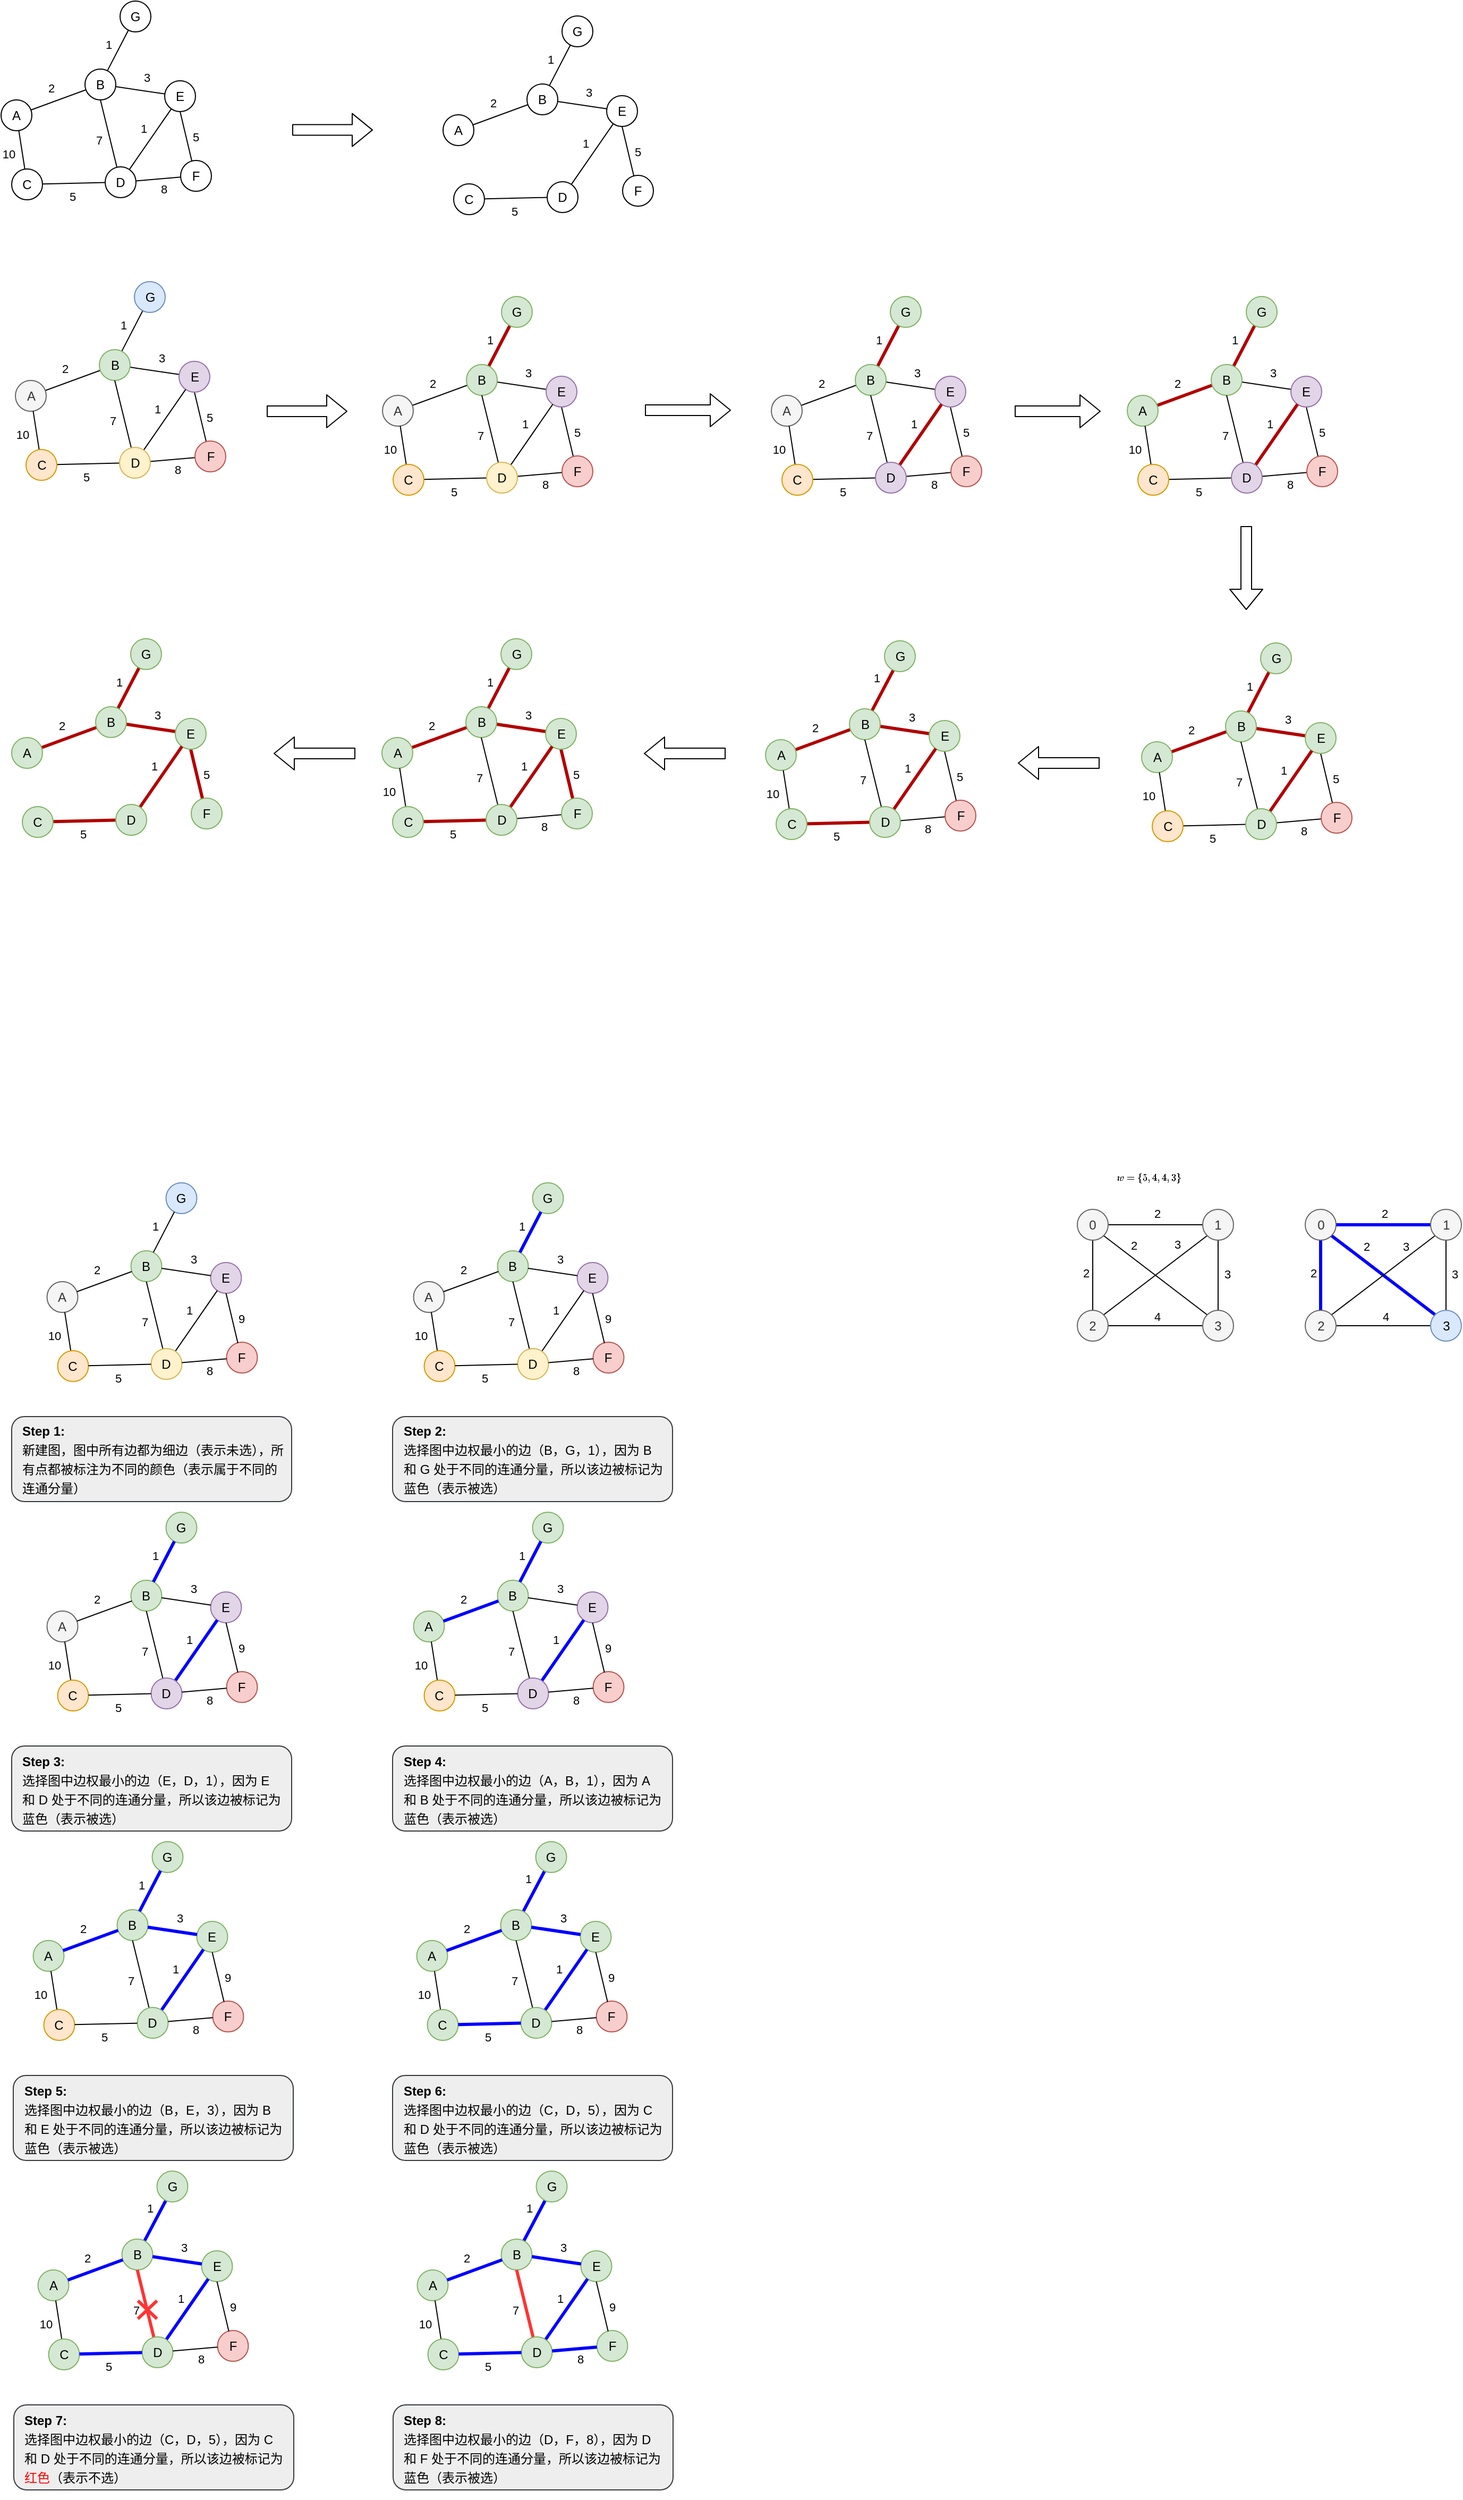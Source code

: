 <mxfile version="19.0.0" type="github">
  <diagram id="Sa2HXYijyftGPRhnm3Lv" name="第 1 页">
    <mxGraphModel dx="1501" dy="776" grid="0" gridSize="10" guides="1" tooltips="1" connect="1" arrows="1" fold="1" page="0" pageScale="1" pageWidth="1200" pageHeight="1920" math="1" shadow="0">
      <root>
        <mxCell id="0" />
        <mxCell id="1" parent="0" />
        <mxCell id="SA2f0OlAAsZFch_WnKpL-2" style="rounded=0;orthogonalLoop=1;jettySize=auto;html=1;endArrow=none;endFill=0;" parent="1" source="SA2f0OlAAsZFch_WnKpL-1" target="SA2f0OlAAsZFch_WnKpL-4" edge="1">
          <mxGeometry relative="1" as="geometry">
            <mxPoint x="346" y="267" as="targetPoint" />
          </mxGeometry>
        </mxCell>
        <mxCell id="SA2f0OlAAsZFch_WnKpL-3" value="2" style="edgeLabel;html=1;align=center;verticalAlign=middle;resizable=0;points=[];" parent="SA2f0OlAAsZFch_WnKpL-2" vertex="1" connectable="0">
          <mxGeometry x="0.16" y="2" relative="1" as="geometry">
            <mxPoint x="-11" y="-8" as="offset" />
          </mxGeometry>
        </mxCell>
        <mxCell id="SA2f0OlAAsZFch_WnKpL-1" value="&lt;font style=&quot;font-size: 12px&quot;&gt;A&lt;/font&gt;" style="ellipse;whiteSpace=wrap;html=1;aspect=fixed;" parent="1" vertex="1">
          <mxGeometry x="260" y="281" width="29" height="29" as="geometry" />
        </mxCell>
        <mxCell id="SA2f0OlAAsZFch_WnKpL-6" value="" style="edgeStyle=none;rounded=0;orthogonalLoop=1;jettySize=auto;html=1;endArrow=none;endFill=0;" parent="1" source="SA2f0OlAAsZFch_WnKpL-4" target="SA2f0OlAAsZFch_WnKpL-5" edge="1">
          <mxGeometry relative="1" as="geometry" />
        </mxCell>
        <mxCell id="SA2f0OlAAsZFch_WnKpL-19" value="3" style="edgeLabel;html=1;align=center;verticalAlign=middle;resizable=0;points=[];" parent="SA2f0OlAAsZFch_WnKpL-6" vertex="1" connectable="0">
          <mxGeometry x="0.128" y="1" relative="1" as="geometry">
            <mxPoint x="3" y="-12" as="offset" />
          </mxGeometry>
        </mxCell>
        <mxCell id="SA2f0OlAAsZFch_WnKpL-17" value="" style="edgeStyle=none;rounded=0;orthogonalLoop=1;jettySize=auto;html=1;endArrow=none;endFill=0;" parent="1" source="SA2f0OlAAsZFch_WnKpL-4" target="SA2f0OlAAsZFch_WnKpL-10" edge="1">
          <mxGeometry relative="1" as="geometry" />
        </mxCell>
        <mxCell id="SA2f0OlAAsZFch_WnKpL-18" value="1" style="edgeLabel;html=1;align=center;verticalAlign=middle;resizable=0;points=[];" parent="SA2f0OlAAsZFch_WnKpL-17" vertex="1" connectable="0">
          <mxGeometry x="-0.01" y="1" relative="1" as="geometry">
            <mxPoint x="-8" y="-5" as="offset" />
          </mxGeometry>
        </mxCell>
        <mxCell id="SA2f0OlAAsZFch_WnKpL-4" value="B" style="ellipse;whiteSpace=wrap;html=1;aspect=fixed;" parent="1" vertex="1">
          <mxGeometry x="339" y="252" width="29" height="29" as="geometry" />
        </mxCell>
        <mxCell id="SA2f0OlAAsZFch_WnKpL-11" style="edgeStyle=none;rounded=0;orthogonalLoop=1;jettySize=auto;html=1;exitX=0.5;exitY=1;exitDx=0;exitDy=0;entryX=0.367;entryY=0.03;entryDx=0;entryDy=0;endArrow=none;endFill=0;entryPerimeter=0;" parent="1" source="SA2f0OlAAsZFch_WnKpL-5" target="SA2f0OlAAsZFch_WnKpL-7" edge="1">
          <mxGeometry relative="1" as="geometry" />
        </mxCell>
        <mxCell id="SA2f0OlAAsZFch_WnKpL-20" value="5" style="edgeLabel;html=1;align=center;verticalAlign=middle;resizable=0;points=[];" parent="SA2f0OlAAsZFch_WnKpL-11" vertex="1" connectable="0">
          <mxGeometry x="0.264" relative="1" as="geometry">
            <mxPoint x="7" y="-6" as="offset" />
          </mxGeometry>
        </mxCell>
        <mxCell id="SA2f0OlAAsZFch_WnKpL-5" value="E" style="ellipse;whiteSpace=wrap;html=1;aspect=fixed;" parent="1" vertex="1">
          <mxGeometry x="414" y="263" width="29" height="29" as="geometry" />
        </mxCell>
        <mxCell id="SA2f0OlAAsZFch_WnKpL-12" value="" style="edgeStyle=none;rounded=0;orthogonalLoop=1;jettySize=auto;html=1;endArrow=none;endFill=0;" parent="1" source="SA2f0OlAAsZFch_WnKpL-7" target="SA2f0OlAAsZFch_WnKpL-8" edge="1">
          <mxGeometry relative="1" as="geometry" />
        </mxCell>
        <mxCell id="SA2f0OlAAsZFch_WnKpL-21" value="8" style="edgeLabel;html=1;align=center;verticalAlign=middle;resizable=0;points=[];" parent="SA2f0OlAAsZFch_WnKpL-12" vertex="1" connectable="0">
          <mxGeometry x="-0.177" y="-1" relative="1" as="geometry">
            <mxPoint x="1" y="11" as="offset" />
          </mxGeometry>
        </mxCell>
        <mxCell id="SA2f0OlAAsZFch_WnKpL-7" value="F" style="ellipse;whiteSpace=wrap;html=1;aspect=fixed;" parent="1" vertex="1">
          <mxGeometry x="429" y="338" width="29" height="29" as="geometry" />
        </mxCell>
        <mxCell id="SA2f0OlAAsZFch_WnKpL-13" value="" style="edgeStyle=none;rounded=0;orthogonalLoop=1;jettySize=auto;html=1;endArrow=none;endFill=0;" parent="1" source="SA2f0OlAAsZFch_WnKpL-8" target="SA2f0OlAAsZFch_WnKpL-9" edge="1">
          <mxGeometry relative="1" as="geometry" />
        </mxCell>
        <mxCell id="SA2f0OlAAsZFch_WnKpL-24" value="5" style="edgeLabel;html=1;align=center;verticalAlign=middle;resizable=0;points=[];" parent="SA2f0OlAAsZFch_WnKpL-13" vertex="1" connectable="0">
          <mxGeometry x="-0.042" y="-1" relative="1" as="geometry">
            <mxPoint x="-3" y="13" as="offset" />
          </mxGeometry>
        </mxCell>
        <mxCell id="SA2f0OlAAsZFch_WnKpL-15" value="" style="edgeStyle=none;rounded=0;orthogonalLoop=1;jettySize=auto;html=1;endArrow=none;endFill=0;entryX=0.5;entryY=1;entryDx=0;entryDy=0;" parent="1" source="SA2f0OlAAsZFch_WnKpL-8" target="SA2f0OlAAsZFch_WnKpL-4" edge="1">
          <mxGeometry relative="1" as="geometry" />
        </mxCell>
        <mxCell id="SA2f0OlAAsZFch_WnKpL-23" value="7" style="edgeLabel;html=1;align=center;verticalAlign=middle;resizable=0;points=[];" parent="SA2f0OlAAsZFch_WnKpL-15" vertex="1" connectable="0">
          <mxGeometry x="0.08" y="2" relative="1" as="geometry">
            <mxPoint x="-7" y="8" as="offset" />
          </mxGeometry>
        </mxCell>
        <mxCell id="SA2f0OlAAsZFch_WnKpL-16" value="" style="edgeStyle=none;rounded=0;orthogonalLoop=1;jettySize=auto;html=1;endArrow=none;endFill=0;" parent="1" source="SA2f0OlAAsZFch_WnKpL-8" target="SA2f0OlAAsZFch_WnKpL-5" edge="1">
          <mxGeometry relative="1" as="geometry" />
        </mxCell>
        <mxCell id="SA2f0OlAAsZFch_WnKpL-22" value="1" style="edgeLabel;html=1;align=center;verticalAlign=middle;resizable=0;points=[];" parent="SA2f0OlAAsZFch_WnKpL-16" vertex="1" connectable="0">
          <mxGeometry x="-0.014" y="2" relative="1" as="geometry">
            <mxPoint x="-5" y="-9" as="offset" />
          </mxGeometry>
        </mxCell>
        <mxCell id="SA2f0OlAAsZFch_WnKpL-8" value="D" style="ellipse;whiteSpace=wrap;html=1;aspect=fixed;" parent="1" vertex="1">
          <mxGeometry x="358" y="344" width="29" height="29" as="geometry" />
        </mxCell>
        <mxCell id="SA2f0OlAAsZFch_WnKpL-14" value="" style="edgeStyle=none;rounded=0;orthogonalLoop=1;jettySize=auto;html=1;endArrow=none;endFill=0;" parent="1" source="SA2f0OlAAsZFch_WnKpL-9" target="SA2f0OlAAsZFch_WnKpL-1" edge="1">
          <mxGeometry relative="1" as="geometry" />
        </mxCell>
        <mxCell id="SA2f0OlAAsZFch_WnKpL-25" value="10" style="edgeLabel;html=1;align=center;verticalAlign=middle;resizable=0;points=[];" parent="SA2f0OlAAsZFch_WnKpL-14" vertex="1" connectable="0">
          <mxGeometry x="-0.023" y="1" relative="1" as="geometry">
            <mxPoint x="-12" y="3" as="offset" />
          </mxGeometry>
        </mxCell>
        <mxCell id="SA2f0OlAAsZFch_WnKpL-9" value="C" style="ellipse;whiteSpace=wrap;html=1;aspect=fixed;" parent="1" vertex="1">
          <mxGeometry x="270" y="346" width="29" height="29" as="geometry" />
        </mxCell>
        <mxCell id="SA2f0OlAAsZFch_WnKpL-10" value="G" style="ellipse;whiteSpace=wrap;html=1;aspect=fixed;" parent="1" vertex="1">
          <mxGeometry x="372" y="188" width="29" height="29" as="geometry" />
        </mxCell>
        <mxCell id="SA2f0OlAAsZFch_WnKpL-26" value="" style="shape=flexArrow;endArrow=classic;html=1;" parent="1" edge="1">
          <mxGeometry width="50" height="50" relative="1" as="geometry">
            <mxPoint x="534" y="309.31" as="sourcePoint" />
            <mxPoint x="610" y="309.31" as="targetPoint" />
          </mxGeometry>
        </mxCell>
        <mxCell id="SA2f0OlAAsZFch_WnKpL-27" style="rounded=0;orthogonalLoop=1;jettySize=auto;html=1;endArrow=none;endFill=0;" parent="1" source="SA2f0OlAAsZFch_WnKpL-29" target="SA2f0OlAAsZFch_WnKpL-34" edge="1">
          <mxGeometry relative="1" as="geometry">
            <mxPoint x="762" y="281" as="targetPoint" />
          </mxGeometry>
        </mxCell>
        <mxCell id="SA2f0OlAAsZFch_WnKpL-28" value="2" style="edgeLabel;html=1;align=center;verticalAlign=middle;resizable=0;points=[];" parent="SA2f0OlAAsZFch_WnKpL-27" vertex="1" connectable="0">
          <mxGeometry x="0.16" y="2" relative="1" as="geometry">
            <mxPoint x="-11" y="-8" as="offset" />
          </mxGeometry>
        </mxCell>
        <mxCell id="SA2f0OlAAsZFch_WnKpL-29" value="&lt;font style=&quot;font-size: 12px&quot;&gt;A&lt;/font&gt;" style="ellipse;whiteSpace=wrap;html=1;aspect=fixed;" parent="1" vertex="1">
          <mxGeometry x="676" y="295" width="29" height="29" as="geometry" />
        </mxCell>
        <mxCell id="SA2f0OlAAsZFch_WnKpL-30" value="" style="edgeStyle=none;rounded=0;orthogonalLoop=1;jettySize=auto;html=1;endArrow=none;endFill=0;" parent="1" source="SA2f0OlAAsZFch_WnKpL-34" target="SA2f0OlAAsZFch_WnKpL-37" edge="1">
          <mxGeometry relative="1" as="geometry" />
        </mxCell>
        <mxCell id="SA2f0OlAAsZFch_WnKpL-31" value="3" style="edgeLabel;html=1;align=center;verticalAlign=middle;resizable=0;points=[];" parent="SA2f0OlAAsZFch_WnKpL-30" vertex="1" connectable="0">
          <mxGeometry x="0.128" y="1" relative="1" as="geometry">
            <mxPoint x="3" y="-12" as="offset" />
          </mxGeometry>
        </mxCell>
        <mxCell id="SA2f0OlAAsZFch_WnKpL-32" value="" style="edgeStyle=none;rounded=0;orthogonalLoop=1;jettySize=auto;html=1;endArrow=none;endFill=0;" parent="1" source="SA2f0OlAAsZFch_WnKpL-34" target="SA2f0OlAAsZFch_WnKpL-51" edge="1">
          <mxGeometry relative="1" as="geometry" />
        </mxCell>
        <mxCell id="SA2f0OlAAsZFch_WnKpL-33" value="1" style="edgeLabel;html=1;align=center;verticalAlign=middle;resizable=0;points=[];" parent="SA2f0OlAAsZFch_WnKpL-32" vertex="1" connectable="0">
          <mxGeometry x="-0.01" y="1" relative="1" as="geometry">
            <mxPoint x="-8" y="-5" as="offset" />
          </mxGeometry>
        </mxCell>
        <mxCell id="SA2f0OlAAsZFch_WnKpL-34" value="B" style="ellipse;whiteSpace=wrap;html=1;aspect=fixed;" parent="1" vertex="1">
          <mxGeometry x="755" y="266" width="29" height="29" as="geometry" />
        </mxCell>
        <mxCell id="SA2f0OlAAsZFch_WnKpL-35" style="edgeStyle=none;rounded=0;orthogonalLoop=1;jettySize=auto;html=1;exitX=0.5;exitY=1;exitDx=0;exitDy=0;entryX=0.367;entryY=0.03;entryDx=0;entryDy=0;endArrow=none;endFill=0;entryPerimeter=0;" parent="1" source="SA2f0OlAAsZFch_WnKpL-37" target="SA2f0OlAAsZFch_WnKpL-40" edge="1">
          <mxGeometry relative="1" as="geometry" />
        </mxCell>
        <mxCell id="SA2f0OlAAsZFch_WnKpL-36" value="5" style="edgeLabel;html=1;align=center;verticalAlign=middle;resizable=0;points=[];" parent="SA2f0OlAAsZFch_WnKpL-35" vertex="1" connectable="0">
          <mxGeometry x="0.264" relative="1" as="geometry">
            <mxPoint x="7" y="-6" as="offset" />
          </mxGeometry>
        </mxCell>
        <mxCell id="SA2f0OlAAsZFch_WnKpL-37" value="E" style="ellipse;whiteSpace=wrap;html=1;aspect=fixed;" parent="1" vertex="1">
          <mxGeometry x="830" y="277" width="29" height="29" as="geometry" />
        </mxCell>
        <mxCell id="SA2f0OlAAsZFch_WnKpL-40" value="F" style="ellipse;whiteSpace=wrap;html=1;aspect=fixed;" parent="1" vertex="1">
          <mxGeometry x="845" y="352" width="29" height="29" as="geometry" />
        </mxCell>
        <mxCell id="SA2f0OlAAsZFch_WnKpL-41" value="" style="edgeStyle=none;rounded=0;orthogonalLoop=1;jettySize=auto;html=1;endArrow=none;endFill=0;" parent="1" source="SA2f0OlAAsZFch_WnKpL-47" target="SA2f0OlAAsZFch_WnKpL-50" edge="1">
          <mxGeometry relative="1" as="geometry" />
        </mxCell>
        <mxCell id="SA2f0OlAAsZFch_WnKpL-42" value="5" style="edgeLabel;html=1;align=center;verticalAlign=middle;resizable=0;points=[];" parent="SA2f0OlAAsZFch_WnKpL-41" vertex="1" connectable="0">
          <mxGeometry x="-0.042" y="-1" relative="1" as="geometry">
            <mxPoint x="-3" y="13" as="offset" />
          </mxGeometry>
        </mxCell>
        <mxCell id="SA2f0OlAAsZFch_WnKpL-45" value="" style="edgeStyle=none;rounded=0;orthogonalLoop=1;jettySize=auto;html=1;endArrow=none;endFill=0;" parent="1" source="SA2f0OlAAsZFch_WnKpL-47" target="SA2f0OlAAsZFch_WnKpL-37" edge="1">
          <mxGeometry relative="1" as="geometry" />
        </mxCell>
        <mxCell id="SA2f0OlAAsZFch_WnKpL-46" value="1" style="edgeLabel;html=1;align=center;verticalAlign=middle;resizable=0;points=[];" parent="SA2f0OlAAsZFch_WnKpL-45" vertex="1" connectable="0">
          <mxGeometry x="-0.014" y="2" relative="1" as="geometry">
            <mxPoint x="-5" y="-9" as="offset" />
          </mxGeometry>
        </mxCell>
        <mxCell id="SA2f0OlAAsZFch_WnKpL-47" value="D" style="ellipse;whiteSpace=wrap;html=1;aspect=fixed;" parent="1" vertex="1">
          <mxGeometry x="774" y="358" width="29" height="29" as="geometry" />
        </mxCell>
        <mxCell id="SA2f0OlAAsZFch_WnKpL-50" value="C" style="ellipse;whiteSpace=wrap;html=1;aspect=fixed;" parent="1" vertex="1">
          <mxGeometry x="686" y="360" width="29" height="29" as="geometry" />
        </mxCell>
        <mxCell id="SA2f0OlAAsZFch_WnKpL-51" value="G" style="ellipse;whiteSpace=wrap;html=1;aspect=fixed;" parent="1" vertex="1">
          <mxGeometry x="788" y="202" width="29" height="29" as="geometry" />
        </mxCell>
        <mxCell id="SA2f0OlAAsZFch_WnKpL-52" style="rounded=0;orthogonalLoop=1;jettySize=auto;html=1;endArrow=none;endFill=0;" parent="1" source="SA2f0OlAAsZFch_WnKpL-54" target="SA2f0OlAAsZFch_WnKpL-59" edge="1">
          <mxGeometry relative="1" as="geometry">
            <mxPoint x="359.5" y="531" as="targetPoint" />
          </mxGeometry>
        </mxCell>
        <mxCell id="SA2f0OlAAsZFch_WnKpL-53" value="2" style="edgeLabel;html=1;align=center;verticalAlign=middle;resizable=0;points=[];" parent="SA2f0OlAAsZFch_WnKpL-52" vertex="1" connectable="0">
          <mxGeometry x="0.16" y="2" relative="1" as="geometry">
            <mxPoint x="-11" y="-8" as="offset" />
          </mxGeometry>
        </mxCell>
        <mxCell id="SA2f0OlAAsZFch_WnKpL-54" value="&lt;font style=&quot;font-size: 12px&quot;&gt;A&lt;/font&gt;" style="ellipse;whiteSpace=wrap;html=1;aspect=fixed;fillColor=#f5f5f5;strokeColor=#666666;fontColor=#333333;" parent="1" vertex="1">
          <mxGeometry x="273.5" y="545" width="29" height="29" as="geometry" />
        </mxCell>
        <mxCell id="SA2f0OlAAsZFch_WnKpL-55" value="" style="edgeStyle=none;rounded=0;orthogonalLoop=1;jettySize=auto;html=1;endArrow=none;endFill=0;" parent="1" source="SA2f0OlAAsZFch_WnKpL-59" target="SA2f0OlAAsZFch_WnKpL-62" edge="1">
          <mxGeometry relative="1" as="geometry" />
        </mxCell>
        <mxCell id="SA2f0OlAAsZFch_WnKpL-56" value="3" style="edgeLabel;html=1;align=center;verticalAlign=middle;resizable=0;points=[];" parent="SA2f0OlAAsZFch_WnKpL-55" vertex="1" connectable="0">
          <mxGeometry x="0.128" y="1" relative="1" as="geometry">
            <mxPoint x="3" y="-12" as="offset" />
          </mxGeometry>
        </mxCell>
        <mxCell id="SA2f0OlAAsZFch_WnKpL-57" value="" style="edgeStyle=none;rounded=0;orthogonalLoop=1;jettySize=auto;html=1;endArrow=none;endFill=0;" parent="1" source="SA2f0OlAAsZFch_WnKpL-59" target="SA2f0OlAAsZFch_WnKpL-76" edge="1">
          <mxGeometry relative="1" as="geometry" />
        </mxCell>
        <mxCell id="SA2f0OlAAsZFch_WnKpL-58" value="1" style="edgeLabel;html=1;align=center;verticalAlign=middle;resizable=0;points=[];" parent="SA2f0OlAAsZFch_WnKpL-57" vertex="1" connectable="0">
          <mxGeometry x="-0.01" y="1" relative="1" as="geometry">
            <mxPoint x="-8" y="-5" as="offset" />
          </mxGeometry>
        </mxCell>
        <mxCell id="SA2f0OlAAsZFch_WnKpL-59" value="B" style="ellipse;whiteSpace=wrap;html=1;aspect=fixed;fillColor=#d5e8d4;strokeColor=#82b366;" parent="1" vertex="1">
          <mxGeometry x="352.5" y="516" width="29" height="29" as="geometry" />
        </mxCell>
        <mxCell id="SA2f0OlAAsZFch_WnKpL-60" style="edgeStyle=none;rounded=0;orthogonalLoop=1;jettySize=auto;html=1;exitX=0.5;exitY=1;exitDx=0;exitDy=0;entryX=0.367;entryY=0.03;entryDx=0;entryDy=0;endArrow=none;endFill=0;entryPerimeter=0;" parent="1" source="SA2f0OlAAsZFch_WnKpL-62" target="SA2f0OlAAsZFch_WnKpL-65" edge="1">
          <mxGeometry relative="1" as="geometry" />
        </mxCell>
        <mxCell id="SA2f0OlAAsZFch_WnKpL-61" value="5" style="edgeLabel;html=1;align=center;verticalAlign=middle;resizable=0;points=[];" parent="SA2f0OlAAsZFch_WnKpL-60" vertex="1" connectable="0">
          <mxGeometry x="0.264" relative="1" as="geometry">
            <mxPoint x="7" y="-6" as="offset" />
          </mxGeometry>
        </mxCell>
        <mxCell id="SA2f0OlAAsZFch_WnKpL-62" value="E" style="ellipse;whiteSpace=wrap;html=1;aspect=fixed;fillColor=#e1d5e7;strokeColor=#9673a6;" parent="1" vertex="1">
          <mxGeometry x="427.5" y="527" width="29" height="29" as="geometry" />
        </mxCell>
        <mxCell id="SA2f0OlAAsZFch_WnKpL-63" value="" style="edgeStyle=none;rounded=0;orthogonalLoop=1;jettySize=auto;html=1;endArrow=none;endFill=0;" parent="1" source="SA2f0OlAAsZFch_WnKpL-65" target="SA2f0OlAAsZFch_WnKpL-72" edge="1">
          <mxGeometry relative="1" as="geometry" />
        </mxCell>
        <mxCell id="SA2f0OlAAsZFch_WnKpL-64" value="8" style="edgeLabel;html=1;align=center;verticalAlign=middle;resizable=0;points=[];" parent="SA2f0OlAAsZFch_WnKpL-63" vertex="1" connectable="0">
          <mxGeometry x="-0.177" y="-1" relative="1" as="geometry">
            <mxPoint x="1" y="11" as="offset" />
          </mxGeometry>
        </mxCell>
        <mxCell id="SA2f0OlAAsZFch_WnKpL-65" value="F" style="ellipse;whiteSpace=wrap;html=1;aspect=fixed;fillColor=#f8cecc;strokeColor=#b85450;" parent="1" vertex="1">
          <mxGeometry x="442.5" y="602" width="29" height="29" as="geometry" />
        </mxCell>
        <mxCell id="SA2f0OlAAsZFch_WnKpL-66" value="" style="edgeStyle=none;rounded=0;orthogonalLoop=1;jettySize=auto;html=1;endArrow=none;endFill=0;" parent="1" source="SA2f0OlAAsZFch_WnKpL-72" target="SA2f0OlAAsZFch_WnKpL-75" edge="1">
          <mxGeometry relative="1" as="geometry" />
        </mxCell>
        <mxCell id="SA2f0OlAAsZFch_WnKpL-67" value="5" style="edgeLabel;html=1;align=center;verticalAlign=middle;resizable=0;points=[];" parent="SA2f0OlAAsZFch_WnKpL-66" vertex="1" connectable="0">
          <mxGeometry x="-0.042" y="-1" relative="1" as="geometry">
            <mxPoint x="-3" y="13" as="offset" />
          </mxGeometry>
        </mxCell>
        <mxCell id="SA2f0OlAAsZFch_WnKpL-68" value="" style="edgeStyle=none;rounded=0;orthogonalLoop=1;jettySize=auto;html=1;endArrow=none;endFill=0;entryX=0.5;entryY=1;entryDx=0;entryDy=0;" parent="1" source="SA2f0OlAAsZFch_WnKpL-72" target="SA2f0OlAAsZFch_WnKpL-59" edge="1">
          <mxGeometry relative="1" as="geometry" />
        </mxCell>
        <mxCell id="SA2f0OlAAsZFch_WnKpL-69" value="7" style="edgeLabel;html=1;align=center;verticalAlign=middle;resizable=0;points=[];" parent="SA2f0OlAAsZFch_WnKpL-68" vertex="1" connectable="0">
          <mxGeometry x="0.08" y="2" relative="1" as="geometry">
            <mxPoint x="-7" y="8" as="offset" />
          </mxGeometry>
        </mxCell>
        <mxCell id="SA2f0OlAAsZFch_WnKpL-70" value="" style="edgeStyle=none;rounded=0;orthogonalLoop=1;jettySize=auto;html=1;endArrow=none;endFill=0;" parent="1" source="SA2f0OlAAsZFch_WnKpL-72" target="SA2f0OlAAsZFch_WnKpL-62" edge="1">
          <mxGeometry relative="1" as="geometry" />
        </mxCell>
        <mxCell id="SA2f0OlAAsZFch_WnKpL-71" value="1" style="edgeLabel;html=1;align=center;verticalAlign=middle;resizable=0;points=[];" parent="SA2f0OlAAsZFch_WnKpL-70" vertex="1" connectable="0">
          <mxGeometry x="-0.014" y="2" relative="1" as="geometry">
            <mxPoint x="-5" y="-9" as="offset" />
          </mxGeometry>
        </mxCell>
        <mxCell id="SA2f0OlAAsZFch_WnKpL-72" value="D" style="ellipse;whiteSpace=wrap;html=1;aspect=fixed;fillColor=#fff2cc;strokeColor=#d6b656;" parent="1" vertex="1">
          <mxGeometry x="371.5" y="608" width="29" height="29" as="geometry" />
        </mxCell>
        <mxCell id="SA2f0OlAAsZFch_WnKpL-73" value="" style="edgeStyle=none;rounded=0;orthogonalLoop=1;jettySize=auto;html=1;endArrow=none;endFill=0;" parent="1" source="SA2f0OlAAsZFch_WnKpL-75" target="SA2f0OlAAsZFch_WnKpL-54" edge="1">
          <mxGeometry relative="1" as="geometry" />
        </mxCell>
        <mxCell id="SA2f0OlAAsZFch_WnKpL-74" value="10" style="edgeLabel;html=1;align=center;verticalAlign=middle;resizable=0;points=[];" parent="SA2f0OlAAsZFch_WnKpL-73" vertex="1" connectable="0">
          <mxGeometry x="-0.023" y="1" relative="1" as="geometry">
            <mxPoint x="-12" y="3" as="offset" />
          </mxGeometry>
        </mxCell>
        <mxCell id="SA2f0OlAAsZFch_WnKpL-75" value="C" style="ellipse;whiteSpace=wrap;html=1;aspect=fixed;fillColor=#ffe6cc;strokeColor=#d79b00;" parent="1" vertex="1">
          <mxGeometry x="283.5" y="610" width="29" height="29" as="geometry" />
        </mxCell>
        <mxCell id="SA2f0OlAAsZFch_WnKpL-76" value="G" style="ellipse;whiteSpace=wrap;html=1;aspect=fixed;fillColor=#dae8fc;strokeColor=#6c8ebf;" parent="1" vertex="1">
          <mxGeometry x="385.5" y="452" width="29" height="29" as="geometry" />
        </mxCell>
        <mxCell id="SA2f0OlAAsZFch_WnKpL-77" value="" style="shape=flexArrow;endArrow=classic;html=1;" parent="1" edge="1">
          <mxGeometry width="50" height="50" relative="1" as="geometry">
            <mxPoint x="510.0" y="574" as="sourcePoint" />
            <mxPoint x="586" y="574" as="targetPoint" />
          </mxGeometry>
        </mxCell>
        <mxCell id="SA2f0OlAAsZFch_WnKpL-78" style="rounded=0;orthogonalLoop=1;jettySize=auto;html=1;endArrow=none;endFill=0;" parent="1" source="SA2f0OlAAsZFch_WnKpL-80" target="SA2f0OlAAsZFch_WnKpL-85" edge="1">
          <mxGeometry relative="1" as="geometry">
            <mxPoint x="705" y="545" as="targetPoint" />
          </mxGeometry>
        </mxCell>
        <mxCell id="SA2f0OlAAsZFch_WnKpL-79" value="2" style="edgeLabel;html=1;align=center;verticalAlign=middle;resizable=0;points=[];" parent="SA2f0OlAAsZFch_WnKpL-78" vertex="1" connectable="0">
          <mxGeometry x="0.16" y="2" relative="1" as="geometry">
            <mxPoint x="-11" y="-8" as="offset" />
          </mxGeometry>
        </mxCell>
        <mxCell id="SA2f0OlAAsZFch_WnKpL-80" value="&lt;font style=&quot;font-size: 12px&quot;&gt;A&lt;/font&gt;" style="ellipse;whiteSpace=wrap;html=1;aspect=fixed;fillColor=#f5f5f5;strokeColor=#666666;fontColor=#333333;" parent="1" vertex="1">
          <mxGeometry x="619" y="559" width="29" height="29" as="geometry" />
        </mxCell>
        <mxCell id="SA2f0OlAAsZFch_WnKpL-81" value="" style="edgeStyle=none;rounded=0;orthogonalLoop=1;jettySize=auto;html=1;endArrow=none;endFill=0;" parent="1" source="SA2f0OlAAsZFch_WnKpL-85" target="SA2f0OlAAsZFch_WnKpL-88" edge="1">
          <mxGeometry relative="1" as="geometry" />
        </mxCell>
        <mxCell id="SA2f0OlAAsZFch_WnKpL-82" value="3" style="edgeLabel;html=1;align=center;verticalAlign=middle;resizable=0;points=[];" parent="SA2f0OlAAsZFch_WnKpL-81" vertex="1" connectable="0">
          <mxGeometry x="0.128" y="1" relative="1" as="geometry">
            <mxPoint x="3" y="-12" as="offset" />
          </mxGeometry>
        </mxCell>
        <mxCell id="SA2f0OlAAsZFch_WnKpL-83" value="" style="edgeStyle=none;rounded=0;orthogonalLoop=1;jettySize=auto;html=1;endArrow=none;endFill=0;fillColor=#e51400;strokeColor=#B20000;strokeWidth=3;" parent="1" source="SA2f0OlAAsZFch_WnKpL-85" target="SA2f0OlAAsZFch_WnKpL-102" edge="1">
          <mxGeometry relative="1" as="geometry" />
        </mxCell>
        <mxCell id="SA2f0OlAAsZFch_WnKpL-84" value="1" style="edgeLabel;html=1;align=center;verticalAlign=middle;resizable=0;points=[];" parent="SA2f0OlAAsZFch_WnKpL-83" vertex="1" connectable="0">
          <mxGeometry x="-0.01" y="1" relative="1" as="geometry">
            <mxPoint x="-8" y="-5" as="offset" />
          </mxGeometry>
        </mxCell>
        <mxCell id="SA2f0OlAAsZFch_WnKpL-85" value="B" style="ellipse;whiteSpace=wrap;html=1;aspect=fixed;fillColor=#d5e8d4;strokeColor=#82b366;" parent="1" vertex="1">
          <mxGeometry x="698" y="530" width="29" height="29" as="geometry" />
        </mxCell>
        <mxCell id="SA2f0OlAAsZFch_WnKpL-86" style="edgeStyle=none;rounded=0;orthogonalLoop=1;jettySize=auto;html=1;exitX=0.5;exitY=1;exitDx=0;exitDy=0;entryX=0.367;entryY=0.03;entryDx=0;entryDy=0;endArrow=none;endFill=0;entryPerimeter=0;" parent="1" source="SA2f0OlAAsZFch_WnKpL-88" target="SA2f0OlAAsZFch_WnKpL-91" edge="1">
          <mxGeometry relative="1" as="geometry" />
        </mxCell>
        <mxCell id="SA2f0OlAAsZFch_WnKpL-87" value="5" style="edgeLabel;html=1;align=center;verticalAlign=middle;resizable=0;points=[];" parent="SA2f0OlAAsZFch_WnKpL-86" vertex="1" connectable="0">
          <mxGeometry x="0.264" relative="1" as="geometry">
            <mxPoint x="7" y="-6" as="offset" />
          </mxGeometry>
        </mxCell>
        <mxCell id="SA2f0OlAAsZFch_WnKpL-88" value="E" style="ellipse;whiteSpace=wrap;html=1;aspect=fixed;fillColor=#e1d5e7;strokeColor=#9673a6;" parent="1" vertex="1">
          <mxGeometry x="773" y="541" width="29" height="29" as="geometry" />
        </mxCell>
        <mxCell id="SA2f0OlAAsZFch_WnKpL-89" value="" style="edgeStyle=none;rounded=0;orthogonalLoop=1;jettySize=auto;html=1;endArrow=none;endFill=0;" parent="1" source="SA2f0OlAAsZFch_WnKpL-91" target="SA2f0OlAAsZFch_WnKpL-98" edge="1">
          <mxGeometry relative="1" as="geometry" />
        </mxCell>
        <mxCell id="SA2f0OlAAsZFch_WnKpL-90" value="8" style="edgeLabel;html=1;align=center;verticalAlign=middle;resizable=0;points=[];" parent="SA2f0OlAAsZFch_WnKpL-89" vertex="1" connectable="0">
          <mxGeometry x="-0.177" y="-1" relative="1" as="geometry">
            <mxPoint x="1" y="11" as="offset" />
          </mxGeometry>
        </mxCell>
        <mxCell id="SA2f0OlAAsZFch_WnKpL-91" value="F" style="ellipse;whiteSpace=wrap;html=1;aspect=fixed;fillColor=#f8cecc;strokeColor=#b85450;" parent="1" vertex="1">
          <mxGeometry x="788" y="616" width="29" height="29" as="geometry" />
        </mxCell>
        <mxCell id="SA2f0OlAAsZFch_WnKpL-92" value="" style="edgeStyle=none;rounded=0;orthogonalLoop=1;jettySize=auto;html=1;endArrow=none;endFill=0;" parent="1" source="SA2f0OlAAsZFch_WnKpL-98" target="SA2f0OlAAsZFch_WnKpL-101" edge="1">
          <mxGeometry relative="1" as="geometry" />
        </mxCell>
        <mxCell id="SA2f0OlAAsZFch_WnKpL-93" value="5" style="edgeLabel;html=1;align=center;verticalAlign=middle;resizable=0;points=[];" parent="SA2f0OlAAsZFch_WnKpL-92" vertex="1" connectable="0">
          <mxGeometry x="-0.042" y="-1" relative="1" as="geometry">
            <mxPoint x="-3" y="13" as="offset" />
          </mxGeometry>
        </mxCell>
        <mxCell id="SA2f0OlAAsZFch_WnKpL-94" value="" style="edgeStyle=none;rounded=0;orthogonalLoop=1;jettySize=auto;html=1;endArrow=none;endFill=0;entryX=0.5;entryY=1;entryDx=0;entryDy=0;" parent="1" source="SA2f0OlAAsZFch_WnKpL-98" target="SA2f0OlAAsZFch_WnKpL-85" edge="1">
          <mxGeometry relative="1" as="geometry" />
        </mxCell>
        <mxCell id="SA2f0OlAAsZFch_WnKpL-95" value="7" style="edgeLabel;html=1;align=center;verticalAlign=middle;resizable=0;points=[];" parent="SA2f0OlAAsZFch_WnKpL-94" vertex="1" connectable="0">
          <mxGeometry x="0.08" y="2" relative="1" as="geometry">
            <mxPoint x="-7" y="8" as="offset" />
          </mxGeometry>
        </mxCell>
        <mxCell id="SA2f0OlAAsZFch_WnKpL-96" value="" style="edgeStyle=none;rounded=0;orthogonalLoop=1;jettySize=auto;html=1;endArrow=none;endFill=0;" parent="1" source="SA2f0OlAAsZFch_WnKpL-98" target="SA2f0OlAAsZFch_WnKpL-88" edge="1">
          <mxGeometry relative="1" as="geometry" />
        </mxCell>
        <mxCell id="SA2f0OlAAsZFch_WnKpL-97" value="1" style="edgeLabel;html=1;align=center;verticalAlign=middle;resizable=0;points=[];" parent="SA2f0OlAAsZFch_WnKpL-96" vertex="1" connectable="0">
          <mxGeometry x="-0.014" y="2" relative="1" as="geometry">
            <mxPoint x="-5" y="-9" as="offset" />
          </mxGeometry>
        </mxCell>
        <mxCell id="SA2f0OlAAsZFch_WnKpL-98" value="D" style="ellipse;whiteSpace=wrap;html=1;aspect=fixed;fillColor=#fff2cc;strokeColor=#d6b656;" parent="1" vertex="1">
          <mxGeometry x="717" y="622" width="29" height="29" as="geometry" />
        </mxCell>
        <mxCell id="SA2f0OlAAsZFch_WnKpL-99" value="" style="edgeStyle=none;rounded=0;orthogonalLoop=1;jettySize=auto;html=1;endArrow=none;endFill=0;" parent="1" source="SA2f0OlAAsZFch_WnKpL-101" target="SA2f0OlAAsZFch_WnKpL-80" edge="1">
          <mxGeometry relative="1" as="geometry" />
        </mxCell>
        <mxCell id="SA2f0OlAAsZFch_WnKpL-100" value="10" style="edgeLabel;html=1;align=center;verticalAlign=middle;resizable=0;points=[];" parent="SA2f0OlAAsZFch_WnKpL-99" vertex="1" connectable="0">
          <mxGeometry x="-0.023" y="1" relative="1" as="geometry">
            <mxPoint x="-12" y="3" as="offset" />
          </mxGeometry>
        </mxCell>
        <mxCell id="SA2f0OlAAsZFch_WnKpL-101" value="C" style="ellipse;whiteSpace=wrap;html=1;aspect=fixed;fillColor=#ffe6cc;strokeColor=#d79b00;" parent="1" vertex="1">
          <mxGeometry x="629" y="624" width="29" height="29" as="geometry" />
        </mxCell>
        <mxCell id="SA2f0OlAAsZFch_WnKpL-102" value="G" style="ellipse;whiteSpace=wrap;html=1;aspect=fixed;fillColor=#d5e8d4;strokeColor=#82b366;" parent="1" vertex="1">
          <mxGeometry x="731" y="466" width="29" height="29" as="geometry" />
        </mxCell>
        <mxCell id="SA2f0OlAAsZFch_WnKpL-103" style="rounded=0;orthogonalLoop=1;jettySize=auto;html=1;endArrow=none;endFill=0;" parent="1" source="SA2f0OlAAsZFch_WnKpL-105" target="SA2f0OlAAsZFch_WnKpL-110" edge="1">
          <mxGeometry relative="1" as="geometry">
            <mxPoint x="1071" y="545" as="targetPoint" />
          </mxGeometry>
        </mxCell>
        <mxCell id="SA2f0OlAAsZFch_WnKpL-104" value="2" style="edgeLabel;html=1;align=center;verticalAlign=middle;resizable=0;points=[];" parent="SA2f0OlAAsZFch_WnKpL-103" vertex="1" connectable="0">
          <mxGeometry x="0.16" y="2" relative="1" as="geometry">
            <mxPoint x="-11" y="-8" as="offset" />
          </mxGeometry>
        </mxCell>
        <mxCell id="SA2f0OlAAsZFch_WnKpL-105" value="&lt;font style=&quot;font-size: 12px&quot;&gt;A&lt;/font&gt;" style="ellipse;whiteSpace=wrap;html=1;aspect=fixed;fillColor=#f5f5f5;strokeColor=#666666;fontColor=#333333;" parent="1" vertex="1">
          <mxGeometry x="985" y="559" width="29" height="29" as="geometry" />
        </mxCell>
        <mxCell id="SA2f0OlAAsZFch_WnKpL-106" value="" style="edgeStyle=none;rounded=0;orthogonalLoop=1;jettySize=auto;html=1;endArrow=none;endFill=0;" parent="1" source="SA2f0OlAAsZFch_WnKpL-110" target="SA2f0OlAAsZFch_WnKpL-113" edge="1">
          <mxGeometry relative="1" as="geometry" />
        </mxCell>
        <mxCell id="SA2f0OlAAsZFch_WnKpL-107" value="3" style="edgeLabel;html=1;align=center;verticalAlign=middle;resizable=0;points=[];" parent="SA2f0OlAAsZFch_WnKpL-106" vertex="1" connectable="0">
          <mxGeometry x="0.128" y="1" relative="1" as="geometry">
            <mxPoint x="3" y="-12" as="offset" />
          </mxGeometry>
        </mxCell>
        <mxCell id="SA2f0OlAAsZFch_WnKpL-108" value="" style="edgeStyle=none;rounded=0;orthogonalLoop=1;jettySize=auto;html=1;endArrow=none;endFill=0;fillColor=#e51400;strokeColor=#B20000;strokeWidth=3;" parent="1" source="SA2f0OlAAsZFch_WnKpL-110" target="SA2f0OlAAsZFch_WnKpL-127" edge="1">
          <mxGeometry relative="1" as="geometry" />
        </mxCell>
        <mxCell id="SA2f0OlAAsZFch_WnKpL-109" value="1" style="edgeLabel;html=1;align=center;verticalAlign=middle;resizable=0;points=[];" parent="SA2f0OlAAsZFch_WnKpL-108" vertex="1" connectable="0">
          <mxGeometry x="-0.01" y="1" relative="1" as="geometry">
            <mxPoint x="-8" y="-5" as="offset" />
          </mxGeometry>
        </mxCell>
        <mxCell id="SA2f0OlAAsZFch_WnKpL-110" value="B" style="ellipse;whiteSpace=wrap;html=1;aspect=fixed;fillColor=#d5e8d4;strokeColor=#82b366;" parent="1" vertex="1">
          <mxGeometry x="1064" y="530" width="29" height="29" as="geometry" />
        </mxCell>
        <mxCell id="SA2f0OlAAsZFch_WnKpL-111" style="edgeStyle=none;rounded=0;orthogonalLoop=1;jettySize=auto;html=1;exitX=0.5;exitY=1;exitDx=0;exitDy=0;entryX=0.367;entryY=0.03;entryDx=0;entryDy=0;endArrow=none;endFill=0;entryPerimeter=0;" parent="1" source="SA2f0OlAAsZFch_WnKpL-113" target="SA2f0OlAAsZFch_WnKpL-116" edge="1">
          <mxGeometry relative="1" as="geometry" />
        </mxCell>
        <mxCell id="SA2f0OlAAsZFch_WnKpL-112" value="5" style="edgeLabel;html=1;align=center;verticalAlign=middle;resizable=0;points=[];" parent="SA2f0OlAAsZFch_WnKpL-111" vertex="1" connectable="0">
          <mxGeometry x="0.264" relative="1" as="geometry">
            <mxPoint x="7" y="-6" as="offset" />
          </mxGeometry>
        </mxCell>
        <mxCell id="SA2f0OlAAsZFch_WnKpL-113" value="E" style="ellipse;whiteSpace=wrap;html=1;aspect=fixed;fillColor=#e1d5e7;strokeColor=#9673a6;" parent="1" vertex="1">
          <mxGeometry x="1139" y="541" width="29" height="29" as="geometry" />
        </mxCell>
        <mxCell id="SA2f0OlAAsZFch_WnKpL-114" value="" style="edgeStyle=none;rounded=0;orthogonalLoop=1;jettySize=auto;html=1;endArrow=none;endFill=0;" parent="1" source="SA2f0OlAAsZFch_WnKpL-116" target="SA2f0OlAAsZFch_WnKpL-123" edge="1">
          <mxGeometry relative="1" as="geometry" />
        </mxCell>
        <mxCell id="SA2f0OlAAsZFch_WnKpL-115" value="8" style="edgeLabel;html=1;align=center;verticalAlign=middle;resizable=0;points=[];" parent="SA2f0OlAAsZFch_WnKpL-114" vertex="1" connectable="0">
          <mxGeometry x="-0.177" y="-1" relative="1" as="geometry">
            <mxPoint x="1" y="11" as="offset" />
          </mxGeometry>
        </mxCell>
        <mxCell id="SA2f0OlAAsZFch_WnKpL-116" value="F" style="ellipse;whiteSpace=wrap;html=1;aspect=fixed;fillColor=#f8cecc;strokeColor=#b85450;" parent="1" vertex="1">
          <mxGeometry x="1154" y="616" width="29" height="29" as="geometry" />
        </mxCell>
        <mxCell id="SA2f0OlAAsZFch_WnKpL-117" value="" style="edgeStyle=none;rounded=0;orthogonalLoop=1;jettySize=auto;html=1;endArrow=none;endFill=0;" parent="1" source="SA2f0OlAAsZFch_WnKpL-123" target="SA2f0OlAAsZFch_WnKpL-126" edge="1">
          <mxGeometry relative="1" as="geometry" />
        </mxCell>
        <mxCell id="SA2f0OlAAsZFch_WnKpL-118" value="5" style="edgeLabel;html=1;align=center;verticalAlign=middle;resizable=0;points=[];" parent="SA2f0OlAAsZFch_WnKpL-117" vertex="1" connectable="0">
          <mxGeometry x="-0.042" y="-1" relative="1" as="geometry">
            <mxPoint x="-3" y="13" as="offset" />
          </mxGeometry>
        </mxCell>
        <mxCell id="SA2f0OlAAsZFch_WnKpL-119" value="" style="edgeStyle=none;rounded=0;orthogonalLoop=1;jettySize=auto;html=1;endArrow=none;endFill=0;entryX=0.5;entryY=1;entryDx=0;entryDy=0;" parent="1" source="SA2f0OlAAsZFch_WnKpL-123" target="SA2f0OlAAsZFch_WnKpL-110" edge="1">
          <mxGeometry relative="1" as="geometry" />
        </mxCell>
        <mxCell id="SA2f0OlAAsZFch_WnKpL-120" value="7" style="edgeLabel;html=1;align=center;verticalAlign=middle;resizable=0;points=[];" parent="SA2f0OlAAsZFch_WnKpL-119" vertex="1" connectable="0">
          <mxGeometry x="0.08" y="2" relative="1" as="geometry">
            <mxPoint x="-7" y="8" as="offset" />
          </mxGeometry>
        </mxCell>
        <mxCell id="SA2f0OlAAsZFch_WnKpL-121" value="" style="edgeStyle=none;rounded=0;orthogonalLoop=1;jettySize=auto;html=1;endArrow=none;endFill=0;strokeWidth=3;fillColor=#e51400;strokeColor=#B20000;" parent="1" source="SA2f0OlAAsZFch_WnKpL-123" target="SA2f0OlAAsZFch_WnKpL-113" edge="1">
          <mxGeometry relative="1" as="geometry" />
        </mxCell>
        <mxCell id="SA2f0OlAAsZFch_WnKpL-122" value="1" style="edgeLabel;html=1;align=center;verticalAlign=middle;resizable=0;points=[];" parent="SA2f0OlAAsZFch_WnKpL-121" vertex="1" connectable="0">
          <mxGeometry x="-0.014" y="2" relative="1" as="geometry">
            <mxPoint x="-5" y="-9" as="offset" />
          </mxGeometry>
        </mxCell>
        <mxCell id="SA2f0OlAAsZFch_WnKpL-123" value="D" style="ellipse;whiteSpace=wrap;html=1;aspect=fixed;fillColor=#e1d5e7;strokeColor=#9673a6;" parent="1" vertex="1">
          <mxGeometry x="1083" y="622" width="29" height="29" as="geometry" />
        </mxCell>
        <mxCell id="SA2f0OlAAsZFch_WnKpL-124" value="" style="edgeStyle=none;rounded=0;orthogonalLoop=1;jettySize=auto;html=1;endArrow=none;endFill=0;" parent="1" source="SA2f0OlAAsZFch_WnKpL-126" target="SA2f0OlAAsZFch_WnKpL-105" edge="1">
          <mxGeometry relative="1" as="geometry" />
        </mxCell>
        <mxCell id="SA2f0OlAAsZFch_WnKpL-125" value="10" style="edgeLabel;html=1;align=center;verticalAlign=middle;resizable=0;points=[];" parent="SA2f0OlAAsZFch_WnKpL-124" vertex="1" connectable="0">
          <mxGeometry x="-0.023" y="1" relative="1" as="geometry">
            <mxPoint x="-12" y="3" as="offset" />
          </mxGeometry>
        </mxCell>
        <mxCell id="SA2f0OlAAsZFch_WnKpL-126" value="C" style="ellipse;whiteSpace=wrap;html=1;aspect=fixed;fillColor=#ffe6cc;strokeColor=#d79b00;" parent="1" vertex="1">
          <mxGeometry x="995" y="624" width="29" height="29" as="geometry" />
        </mxCell>
        <mxCell id="SA2f0OlAAsZFch_WnKpL-127" value="G" style="ellipse;whiteSpace=wrap;html=1;aspect=fixed;fillColor=#d5e8d4;strokeColor=#82b366;" parent="1" vertex="1">
          <mxGeometry x="1097" y="466" width="29" height="29" as="geometry" />
        </mxCell>
        <mxCell id="SA2f0OlAAsZFch_WnKpL-128" value="" style="shape=flexArrow;endArrow=classic;html=1;" parent="1" edge="1">
          <mxGeometry width="50" height="50" relative="1" as="geometry">
            <mxPoint x="866.0" y="573" as="sourcePoint" />
            <mxPoint x="947" y="573" as="targetPoint" />
          </mxGeometry>
        </mxCell>
        <mxCell id="SA2f0OlAAsZFch_WnKpL-129" style="rounded=0;orthogonalLoop=1;jettySize=auto;html=1;endArrow=none;endFill=0;strokeWidth=3;fillColor=#e51400;strokeColor=#B20000;" parent="1" source="SA2f0OlAAsZFch_WnKpL-131" target="SA2f0OlAAsZFch_WnKpL-136" edge="1">
          <mxGeometry relative="1" as="geometry">
            <mxPoint x="1406" y="545" as="targetPoint" />
          </mxGeometry>
        </mxCell>
        <mxCell id="SA2f0OlAAsZFch_WnKpL-130" value="2" style="edgeLabel;html=1;align=center;verticalAlign=middle;resizable=0;points=[];" parent="SA2f0OlAAsZFch_WnKpL-129" vertex="1" connectable="0">
          <mxGeometry x="0.16" y="2" relative="1" as="geometry">
            <mxPoint x="-11" y="-8" as="offset" />
          </mxGeometry>
        </mxCell>
        <mxCell id="SA2f0OlAAsZFch_WnKpL-131" value="&lt;font style=&quot;font-size: 12px&quot;&gt;A&lt;/font&gt;" style="ellipse;whiteSpace=wrap;html=1;aspect=fixed;fillColor=#d5e8d4;strokeColor=#82b366;" parent="1" vertex="1">
          <mxGeometry x="1320" y="559" width="29" height="29" as="geometry" />
        </mxCell>
        <mxCell id="SA2f0OlAAsZFch_WnKpL-132" value="" style="edgeStyle=none;rounded=0;orthogonalLoop=1;jettySize=auto;html=1;endArrow=none;endFill=0;" parent="1" source="SA2f0OlAAsZFch_WnKpL-136" target="SA2f0OlAAsZFch_WnKpL-139" edge="1">
          <mxGeometry relative="1" as="geometry" />
        </mxCell>
        <mxCell id="SA2f0OlAAsZFch_WnKpL-133" value="3" style="edgeLabel;html=1;align=center;verticalAlign=middle;resizable=0;points=[];" parent="SA2f0OlAAsZFch_WnKpL-132" vertex="1" connectable="0">
          <mxGeometry x="0.128" y="1" relative="1" as="geometry">
            <mxPoint x="3" y="-12" as="offset" />
          </mxGeometry>
        </mxCell>
        <mxCell id="SA2f0OlAAsZFch_WnKpL-134" value="" style="edgeStyle=none;rounded=0;orthogonalLoop=1;jettySize=auto;html=1;endArrow=none;endFill=0;fillColor=#e51400;strokeColor=#B20000;strokeWidth=3;" parent="1" source="SA2f0OlAAsZFch_WnKpL-136" target="SA2f0OlAAsZFch_WnKpL-153" edge="1">
          <mxGeometry relative="1" as="geometry" />
        </mxCell>
        <mxCell id="SA2f0OlAAsZFch_WnKpL-135" value="1" style="edgeLabel;html=1;align=center;verticalAlign=middle;resizable=0;points=[];" parent="SA2f0OlAAsZFch_WnKpL-134" vertex="1" connectable="0">
          <mxGeometry x="-0.01" y="1" relative="1" as="geometry">
            <mxPoint x="-8" y="-5" as="offset" />
          </mxGeometry>
        </mxCell>
        <mxCell id="SA2f0OlAAsZFch_WnKpL-136" value="B" style="ellipse;whiteSpace=wrap;html=1;aspect=fixed;fillColor=#d5e8d4;strokeColor=#82b366;" parent="1" vertex="1">
          <mxGeometry x="1399" y="530" width="29" height="29" as="geometry" />
        </mxCell>
        <mxCell id="SA2f0OlAAsZFch_WnKpL-137" style="edgeStyle=none;rounded=0;orthogonalLoop=1;jettySize=auto;html=1;exitX=0.5;exitY=1;exitDx=0;exitDy=0;entryX=0.367;entryY=0.03;entryDx=0;entryDy=0;endArrow=none;endFill=0;entryPerimeter=0;" parent="1" source="SA2f0OlAAsZFch_WnKpL-139" target="SA2f0OlAAsZFch_WnKpL-142" edge="1">
          <mxGeometry relative="1" as="geometry" />
        </mxCell>
        <mxCell id="SA2f0OlAAsZFch_WnKpL-138" value="5" style="edgeLabel;html=1;align=center;verticalAlign=middle;resizable=0;points=[];" parent="SA2f0OlAAsZFch_WnKpL-137" vertex="1" connectable="0">
          <mxGeometry x="0.264" relative="1" as="geometry">
            <mxPoint x="7" y="-6" as="offset" />
          </mxGeometry>
        </mxCell>
        <mxCell id="SA2f0OlAAsZFch_WnKpL-139" value="E" style="ellipse;whiteSpace=wrap;html=1;aspect=fixed;fillColor=#e1d5e7;strokeColor=#9673a6;" parent="1" vertex="1">
          <mxGeometry x="1474" y="541" width="29" height="29" as="geometry" />
        </mxCell>
        <mxCell id="SA2f0OlAAsZFch_WnKpL-140" value="" style="edgeStyle=none;rounded=0;orthogonalLoop=1;jettySize=auto;html=1;endArrow=none;endFill=0;" parent="1" source="SA2f0OlAAsZFch_WnKpL-142" target="SA2f0OlAAsZFch_WnKpL-149" edge="1">
          <mxGeometry relative="1" as="geometry" />
        </mxCell>
        <mxCell id="SA2f0OlAAsZFch_WnKpL-141" value="8" style="edgeLabel;html=1;align=center;verticalAlign=middle;resizable=0;points=[];" parent="SA2f0OlAAsZFch_WnKpL-140" vertex="1" connectable="0">
          <mxGeometry x="-0.177" y="-1" relative="1" as="geometry">
            <mxPoint x="1" y="11" as="offset" />
          </mxGeometry>
        </mxCell>
        <mxCell id="SA2f0OlAAsZFch_WnKpL-142" value="F" style="ellipse;whiteSpace=wrap;html=1;aspect=fixed;fillColor=#f8cecc;strokeColor=#b85450;" parent="1" vertex="1">
          <mxGeometry x="1489" y="616" width="29" height="29" as="geometry" />
        </mxCell>
        <mxCell id="SA2f0OlAAsZFch_WnKpL-143" value="" style="edgeStyle=none;rounded=0;orthogonalLoop=1;jettySize=auto;html=1;endArrow=none;endFill=0;" parent="1" source="SA2f0OlAAsZFch_WnKpL-149" target="SA2f0OlAAsZFch_WnKpL-152" edge="1">
          <mxGeometry relative="1" as="geometry" />
        </mxCell>
        <mxCell id="SA2f0OlAAsZFch_WnKpL-144" value="5" style="edgeLabel;html=1;align=center;verticalAlign=middle;resizable=0;points=[];" parent="SA2f0OlAAsZFch_WnKpL-143" vertex="1" connectable="0">
          <mxGeometry x="-0.042" y="-1" relative="1" as="geometry">
            <mxPoint x="-3" y="13" as="offset" />
          </mxGeometry>
        </mxCell>
        <mxCell id="SA2f0OlAAsZFch_WnKpL-145" value="" style="edgeStyle=none;rounded=0;orthogonalLoop=1;jettySize=auto;html=1;endArrow=none;endFill=0;entryX=0.5;entryY=1;entryDx=0;entryDy=0;" parent="1" source="SA2f0OlAAsZFch_WnKpL-149" target="SA2f0OlAAsZFch_WnKpL-136" edge="1">
          <mxGeometry relative="1" as="geometry" />
        </mxCell>
        <mxCell id="SA2f0OlAAsZFch_WnKpL-146" value="7" style="edgeLabel;html=1;align=center;verticalAlign=middle;resizable=0;points=[];" parent="SA2f0OlAAsZFch_WnKpL-145" vertex="1" connectable="0">
          <mxGeometry x="0.08" y="2" relative="1" as="geometry">
            <mxPoint x="-7" y="8" as="offset" />
          </mxGeometry>
        </mxCell>
        <mxCell id="SA2f0OlAAsZFch_WnKpL-147" value="" style="edgeStyle=none;rounded=0;orthogonalLoop=1;jettySize=auto;html=1;endArrow=none;endFill=0;strokeWidth=3;fillColor=#e51400;strokeColor=#B20000;" parent="1" source="SA2f0OlAAsZFch_WnKpL-149" target="SA2f0OlAAsZFch_WnKpL-139" edge="1">
          <mxGeometry relative="1" as="geometry" />
        </mxCell>
        <mxCell id="SA2f0OlAAsZFch_WnKpL-148" value="1" style="edgeLabel;html=1;align=center;verticalAlign=middle;resizable=0;points=[];" parent="SA2f0OlAAsZFch_WnKpL-147" vertex="1" connectable="0">
          <mxGeometry x="-0.014" y="2" relative="1" as="geometry">
            <mxPoint x="-5" y="-9" as="offset" />
          </mxGeometry>
        </mxCell>
        <mxCell id="SA2f0OlAAsZFch_WnKpL-149" value="D" style="ellipse;whiteSpace=wrap;html=1;aspect=fixed;fillColor=#e1d5e7;strokeColor=#9673a6;" parent="1" vertex="1">
          <mxGeometry x="1418" y="622" width="29" height="29" as="geometry" />
        </mxCell>
        <mxCell id="SA2f0OlAAsZFch_WnKpL-150" value="" style="edgeStyle=none;rounded=0;orthogonalLoop=1;jettySize=auto;html=1;endArrow=none;endFill=0;" parent="1" source="SA2f0OlAAsZFch_WnKpL-152" target="SA2f0OlAAsZFch_WnKpL-131" edge="1">
          <mxGeometry relative="1" as="geometry" />
        </mxCell>
        <mxCell id="SA2f0OlAAsZFch_WnKpL-151" value="10" style="edgeLabel;html=1;align=center;verticalAlign=middle;resizable=0;points=[];" parent="SA2f0OlAAsZFch_WnKpL-150" vertex="1" connectable="0">
          <mxGeometry x="-0.023" y="1" relative="1" as="geometry">
            <mxPoint x="-12" y="3" as="offset" />
          </mxGeometry>
        </mxCell>
        <mxCell id="SA2f0OlAAsZFch_WnKpL-152" value="C" style="ellipse;whiteSpace=wrap;html=1;aspect=fixed;fillColor=#ffe6cc;strokeColor=#d79b00;" parent="1" vertex="1">
          <mxGeometry x="1330" y="624" width="29" height="29" as="geometry" />
        </mxCell>
        <mxCell id="SA2f0OlAAsZFch_WnKpL-153" value="G" style="ellipse;whiteSpace=wrap;html=1;aspect=fixed;fillColor=#d5e8d4;strokeColor=#82b366;" parent="1" vertex="1">
          <mxGeometry x="1432" y="466" width="29" height="29" as="geometry" />
        </mxCell>
        <mxCell id="SA2f0OlAAsZFch_WnKpL-154" value="" style="shape=flexArrow;endArrow=classic;html=1;" parent="1" edge="1">
          <mxGeometry width="50" height="50" relative="1" as="geometry">
            <mxPoint x="1214" y="574" as="sourcePoint" />
            <mxPoint x="1295" y="574" as="targetPoint" />
          </mxGeometry>
        </mxCell>
        <mxCell id="SA2f0OlAAsZFch_WnKpL-155" value="" style="shape=flexArrow;endArrow=classic;html=1;" parent="1" edge="1">
          <mxGeometry width="50" height="50" relative="1" as="geometry">
            <mxPoint x="1432" y="682" as="sourcePoint" />
            <mxPoint x="1432" y="761" as="targetPoint" />
          </mxGeometry>
        </mxCell>
        <mxCell id="SA2f0OlAAsZFch_WnKpL-156" style="rounded=0;orthogonalLoop=1;jettySize=auto;html=1;endArrow=none;endFill=0;strokeWidth=3;fillColor=#e51400;strokeColor=#B20000;" parent="1" source="SA2f0OlAAsZFch_WnKpL-158" target="SA2f0OlAAsZFch_WnKpL-163" edge="1">
          <mxGeometry relative="1" as="geometry">
            <mxPoint x="1419.5" y="871" as="targetPoint" />
          </mxGeometry>
        </mxCell>
        <mxCell id="SA2f0OlAAsZFch_WnKpL-157" value="2" style="edgeLabel;html=1;align=center;verticalAlign=middle;resizable=0;points=[];" parent="SA2f0OlAAsZFch_WnKpL-156" vertex="1" connectable="0">
          <mxGeometry x="0.16" y="2" relative="1" as="geometry">
            <mxPoint x="-11" y="-8" as="offset" />
          </mxGeometry>
        </mxCell>
        <mxCell id="SA2f0OlAAsZFch_WnKpL-158" value="&lt;font style=&quot;font-size: 12px&quot;&gt;A&lt;/font&gt;" style="ellipse;whiteSpace=wrap;html=1;aspect=fixed;fillColor=#d5e8d4;strokeColor=#82b366;" parent="1" vertex="1">
          <mxGeometry x="1333.5" y="885" width="29" height="29" as="geometry" />
        </mxCell>
        <mxCell id="SA2f0OlAAsZFch_WnKpL-159" value="" style="edgeStyle=none;rounded=0;orthogonalLoop=1;jettySize=auto;html=1;endArrow=none;endFill=0;strokeWidth=3;fillColor=#e51400;strokeColor=#B20000;" parent="1" source="SA2f0OlAAsZFch_WnKpL-163" target="SA2f0OlAAsZFch_WnKpL-166" edge="1">
          <mxGeometry relative="1" as="geometry" />
        </mxCell>
        <mxCell id="SA2f0OlAAsZFch_WnKpL-160" value="3" style="edgeLabel;html=1;align=center;verticalAlign=middle;resizable=0;points=[];" parent="SA2f0OlAAsZFch_WnKpL-159" vertex="1" connectable="0">
          <mxGeometry x="0.128" y="1" relative="1" as="geometry">
            <mxPoint x="3" y="-12" as="offset" />
          </mxGeometry>
        </mxCell>
        <mxCell id="SA2f0OlAAsZFch_WnKpL-161" value="" style="edgeStyle=none;rounded=0;orthogonalLoop=1;jettySize=auto;html=1;endArrow=none;endFill=0;fillColor=#e51400;strokeColor=#B20000;strokeWidth=3;" parent="1" source="SA2f0OlAAsZFch_WnKpL-163" target="SA2f0OlAAsZFch_WnKpL-180" edge="1">
          <mxGeometry relative="1" as="geometry" />
        </mxCell>
        <mxCell id="SA2f0OlAAsZFch_WnKpL-162" value="1" style="edgeLabel;html=1;align=center;verticalAlign=middle;resizable=0;points=[];" parent="SA2f0OlAAsZFch_WnKpL-161" vertex="1" connectable="0">
          <mxGeometry x="-0.01" y="1" relative="1" as="geometry">
            <mxPoint x="-8" y="-5" as="offset" />
          </mxGeometry>
        </mxCell>
        <mxCell id="SA2f0OlAAsZFch_WnKpL-163" value="B" style="ellipse;whiteSpace=wrap;html=1;aspect=fixed;fillColor=#d5e8d4;strokeColor=#82b366;" parent="1" vertex="1">
          <mxGeometry x="1412.5" y="856" width="29" height="29" as="geometry" />
        </mxCell>
        <mxCell id="SA2f0OlAAsZFch_WnKpL-164" style="edgeStyle=none;rounded=0;orthogonalLoop=1;jettySize=auto;html=1;exitX=0.5;exitY=1;exitDx=0;exitDy=0;entryX=0.367;entryY=0.03;entryDx=0;entryDy=0;endArrow=none;endFill=0;entryPerimeter=0;" parent="1" source="SA2f0OlAAsZFch_WnKpL-166" target="SA2f0OlAAsZFch_WnKpL-169" edge="1">
          <mxGeometry relative="1" as="geometry" />
        </mxCell>
        <mxCell id="SA2f0OlAAsZFch_WnKpL-165" value="5" style="edgeLabel;html=1;align=center;verticalAlign=middle;resizable=0;points=[];" parent="SA2f0OlAAsZFch_WnKpL-164" vertex="1" connectable="0">
          <mxGeometry x="0.264" relative="1" as="geometry">
            <mxPoint x="7" y="-6" as="offset" />
          </mxGeometry>
        </mxCell>
        <mxCell id="SA2f0OlAAsZFch_WnKpL-166" value="E" style="ellipse;whiteSpace=wrap;html=1;aspect=fixed;fillColor=#d5e8d4;strokeColor=#82b366;" parent="1" vertex="1">
          <mxGeometry x="1487.5" y="867" width="29" height="29" as="geometry" />
        </mxCell>
        <mxCell id="SA2f0OlAAsZFch_WnKpL-167" value="" style="edgeStyle=none;rounded=0;orthogonalLoop=1;jettySize=auto;html=1;endArrow=none;endFill=0;" parent="1" source="SA2f0OlAAsZFch_WnKpL-169" target="SA2f0OlAAsZFch_WnKpL-176" edge="1">
          <mxGeometry relative="1" as="geometry" />
        </mxCell>
        <mxCell id="SA2f0OlAAsZFch_WnKpL-168" value="8" style="edgeLabel;html=1;align=center;verticalAlign=middle;resizable=0;points=[];" parent="SA2f0OlAAsZFch_WnKpL-167" vertex="1" connectable="0">
          <mxGeometry x="-0.177" y="-1" relative="1" as="geometry">
            <mxPoint x="1" y="11" as="offset" />
          </mxGeometry>
        </mxCell>
        <mxCell id="SA2f0OlAAsZFch_WnKpL-169" value="F" style="ellipse;whiteSpace=wrap;html=1;aspect=fixed;fillColor=#f8cecc;strokeColor=#b85450;" parent="1" vertex="1">
          <mxGeometry x="1502.5" y="942" width="29" height="29" as="geometry" />
        </mxCell>
        <mxCell id="SA2f0OlAAsZFch_WnKpL-170" value="" style="edgeStyle=none;rounded=0;orthogonalLoop=1;jettySize=auto;html=1;endArrow=none;endFill=0;" parent="1" source="SA2f0OlAAsZFch_WnKpL-176" target="SA2f0OlAAsZFch_WnKpL-179" edge="1">
          <mxGeometry relative="1" as="geometry" />
        </mxCell>
        <mxCell id="SA2f0OlAAsZFch_WnKpL-171" value="5" style="edgeLabel;html=1;align=center;verticalAlign=middle;resizable=0;points=[];" parent="SA2f0OlAAsZFch_WnKpL-170" vertex="1" connectable="0">
          <mxGeometry x="-0.042" y="-1" relative="1" as="geometry">
            <mxPoint x="-3" y="13" as="offset" />
          </mxGeometry>
        </mxCell>
        <mxCell id="SA2f0OlAAsZFch_WnKpL-172" value="" style="edgeStyle=none;rounded=0;orthogonalLoop=1;jettySize=auto;html=1;endArrow=none;endFill=0;entryX=0.5;entryY=1;entryDx=0;entryDy=0;" parent="1" source="SA2f0OlAAsZFch_WnKpL-176" target="SA2f0OlAAsZFch_WnKpL-163" edge="1">
          <mxGeometry relative="1" as="geometry" />
        </mxCell>
        <mxCell id="SA2f0OlAAsZFch_WnKpL-173" value="7" style="edgeLabel;html=1;align=center;verticalAlign=middle;resizable=0;points=[];" parent="SA2f0OlAAsZFch_WnKpL-172" vertex="1" connectable="0">
          <mxGeometry x="0.08" y="2" relative="1" as="geometry">
            <mxPoint x="-7" y="8" as="offset" />
          </mxGeometry>
        </mxCell>
        <mxCell id="SA2f0OlAAsZFch_WnKpL-174" value="" style="edgeStyle=none;rounded=0;orthogonalLoop=1;jettySize=auto;html=1;endArrow=none;endFill=0;strokeWidth=3;fillColor=#e51400;strokeColor=#B20000;" parent="1" source="SA2f0OlAAsZFch_WnKpL-176" target="SA2f0OlAAsZFch_WnKpL-166" edge="1">
          <mxGeometry relative="1" as="geometry" />
        </mxCell>
        <mxCell id="SA2f0OlAAsZFch_WnKpL-175" value="1" style="edgeLabel;html=1;align=center;verticalAlign=middle;resizable=0;points=[];" parent="SA2f0OlAAsZFch_WnKpL-174" vertex="1" connectable="0">
          <mxGeometry x="-0.014" y="2" relative="1" as="geometry">
            <mxPoint x="-5" y="-9" as="offset" />
          </mxGeometry>
        </mxCell>
        <mxCell id="SA2f0OlAAsZFch_WnKpL-176" value="D" style="ellipse;whiteSpace=wrap;html=1;aspect=fixed;fillColor=#d5e8d4;strokeColor=#82b366;" parent="1" vertex="1">
          <mxGeometry x="1431.5" y="948" width="29" height="29" as="geometry" />
        </mxCell>
        <mxCell id="SA2f0OlAAsZFch_WnKpL-177" value="" style="edgeStyle=none;rounded=0;orthogonalLoop=1;jettySize=auto;html=1;endArrow=none;endFill=0;" parent="1" source="SA2f0OlAAsZFch_WnKpL-179" target="SA2f0OlAAsZFch_WnKpL-158" edge="1">
          <mxGeometry relative="1" as="geometry" />
        </mxCell>
        <mxCell id="SA2f0OlAAsZFch_WnKpL-178" value="10" style="edgeLabel;html=1;align=center;verticalAlign=middle;resizable=0;points=[];" parent="SA2f0OlAAsZFch_WnKpL-177" vertex="1" connectable="0">
          <mxGeometry x="-0.023" y="1" relative="1" as="geometry">
            <mxPoint x="-12" y="3" as="offset" />
          </mxGeometry>
        </mxCell>
        <mxCell id="SA2f0OlAAsZFch_WnKpL-179" value="C" style="ellipse;whiteSpace=wrap;html=1;aspect=fixed;fillColor=#ffe6cc;strokeColor=#d79b00;" parent="1" vertex="1">
          <mxGeometry x="1343.5" y="950" width="29" height="29" as="geometry" />
        </mxCell>
        <mxCell id="SA2f0OlAAsZFch_WnKpL-180" value="G" style="ellipse;whiteSpace=wrap;html=1;aspect=fixed;fillColor=#d5e8d4;strokeColor=#82b366;" parent="1" vertex="1">
          <mxGeometry x="1445.5" y="792" width="29" height="29" as="geometry" />
        </mxCell>
        <mxCell id="SA2f0OlAAsZFch_WnKpL-181" value="" style="shape=flexArrow;endArrow=classic;html=1;" parent="1" edge="1">
          <mxGeometry width="50" height="50" relative="1" as="geometry">
            <mxPoint x="1294" y="905" as="sourcePoint" />
            <mxPoint x="1217" y="905" as="targetPoint" />
          </mxGeometry>
        </mxCell>
        <mxCell id="SA2f0OlAAsZFch_WnKpL-182" style="rounded=0;orthogonalLoop=1;jettySize=auto;html=1;endArrow=none;endFill=0;strokeWidth=3;fillColor=#e51400;strokeColor=#B20000;" parent="1" source="SA2f0OlAAsZFch_WnKpL-184" target="SA2f0OlAAsZFch_WnKpL-189" edge="1">
          <mxGeometry relative="1" as="geometry">
            <mxPoint x="1065.5" y="869" as="targetPoint" />
          </mxGeometry>
        </mxCell>
        <mxCell id="SA2f0OlAAsZFch_WnKpL-183" value="2" style="edgeLabel;html=1;align=center;verticalAlign=middle;resizable=0;points=[];" parent="SA2f0OlAAsZFch_WnKpL-182" vertex="1" connectable="0">
          <mxGeometry x="0.16" y="2" relative="1" as="geometry">
            <mxPoint x="-11" y="-8" as="offset" />
          </mxGeometry>
        </mxCell>
        <mxCell id="SA2f0OlAAsZFch_WnKpL-184" value="&lt;font style=&quot;font-size: 12px&quot;&gt;A&lt;/font&gt;" style="ellipse;whiteSpace=wrap;html=1;aspect=fixed;fillColor=#d5e8d4;strokeColor=#82b366;" parent="1" vertex="1">
          <mxGeometry x="979.5" y="883" width="29" height="29" as="geometry" />
        </mxCell>
        <mxCell id="SA2f0OlAAsZFch_WnKpL-185" value="" style="edgeStyle=none;rounded=0;orthogonalLoop=1;jettySize=auto;html=1;endArrow=none;endFill=0;strokeWidth=3;fillColor=#e51400;strokeColor=#B20000;" parent="1" source="SA2f0OlAAsZFch_WnKpL-189" target="SA2f0OlAAsZFch_WnKpL-192" edge="1">
          <mxGeometry relative="1" as="geometry" />
        </mxCell>
        <mxCell id="SA2f0OlAAsZFch_WnKpL-186" value="3" style="edgeLabel;html=1;align=center;verticalAlign=middle;resizable=0;points=[];" parent="SA2f0OlAAsZFch_WnKpL-185" vertex="1" connectable="0">
          <mxGeometry x="0.128" y="1" relative="1" as="geometry">
            <mxPoint x="3" y="-12" as="offset" />
          </mxGeometry>
        </mxCell>
        <mxCell id="SA2f0OlAAsZFch_WnKpL-187" value="" style="edgeStyle=none;rounded=0;orthogonalLoop=1;jettySize=auto;html=1;endArrow=none;endFill=0;fillColor=#e51400;strokeColor=#B20000;strokeWidth=3;" parent="1" source="SA2f0OlAAsZFch_WnKpL-189" edge="1">
          <mxGeometry relative="1" as="geometry">
            <mxPoint x="1106.5" y="805" as="targetPoint" />
          </mxGeometry>
        </mxCell>
        <mxCell id="SA2f0OlAAsZFch_WnKpL-188" value="1" style="edgeLabel;html=1;align=center;verticalAlign=middle;resizable=0;points=[];" parent="SA2f0OlAAsZFch_WnKpL-187" vertex="1" connectable="0">
          <mxGeometry x="-0.01" y="1" relative="1" as="geometry">
            <mxPoint x="-8" y="-5" as="offset" />
          </mxGeometry>
        </mxCell>
        <mxCell id="SA2f0OlAAsZFch_WnKpL-189" value="B" style="ellipse;whiteSpace=wrap;html=1;aspect=fixed;fillColor=#d5e8d4;strokeColor=#82b366;" parent="1" vertex="1">
          <mxGeometry x="1058.5" y="854" width="29" height="29" as="geometry" />
        </mxCell>
        <mxCell id="SA2f0OlAAsZFch_WnKpL-190" style="edgeStyle=none;rounded=0;orthogonalLoop=1;jettySize=auto;html=1;exitX=0.5;exitY=1;exitDx=0;exitDy=0;entryX=0.367;entryY=0.03;entryDx=0;entryDy=0;endArrow=none;endFill=0;entryPerimeter=0;" parent="1" source="SA2f0OlAAsZFch_WnKpL-192" target="SA2f0OlAAsZFch_WnKpL-195" edge="1">
          <mxGeometry relative="1" as="geometry" />
        </mxCell>
        <mxCell id="SA2f0OlAAsZFch_WnKpL-191" value="5" style="edgeLabel;html=1;align=center;verticalAlign=middle;resizable=0;points=[];" parent="SA2f0OlAAsZFch_WnKpL-190" vertex="1" connectable="0">
          <mxGeometry x="0.264" relative="1" as="geometry">
            <mxPoint x="7" y="-6" as="offset" />
          </mxGeometry>
        </mxCell>
        <mxCell id="SA2f0OlAAsZFch_WnKpL-192" value="E" style="ellipse;whiteSpace=wrap;html=1;aspect=fixed;fillColor=#d5e8d4;strokeColor=#82b366;" parent="1" vertex="1">
          <mxGeometry x="1133.5" y="865" width="29" height="29" as="geometry" />
        </mxCell>
        <mxCell id="SA2f0OlAAsZFch_WnKpL-193" value="" style="edgeStyle=none;rounded=0;orthogonalLoop=1;jettySize=auto;html=1;endArrow=none;endFill=0;" parent="1" source="SA2f0OlAAsZFch_WnKpL-195" target="SA2f0OlAAsZFch_WnKpL-202" edge="1">
          <mxGeometry relative="1" as="geometry" />
        </mxCell>
        <mxCell id="SA2f0OlAAsZFch_WnKpL-194" value="8" style="edgeLabel;html=1;align=center;verticalAlign=middle;resizable=0;points=[];" parent="SA2f0OlAAsZFch_WnKpL-193" vertex="1" connectable="0">
          <mxGeometry x="-0.177" y="-1" relative="1" as="geometry">
            <mxPoint x="1" y="11" as="offset" />
          </mxGeometry>
        </mxCell>
        <mxCell id="SA2f0OlAAsZFch_WnKpL-195" value="F" style="ellipse;whiteSpace=wrap;html=1;aspect=fixed;fillColor=#f8cecc;strokeColor=#b85450;" parent="1" vertex="1">
          <mxGeometry x="1148.5" y="940" width="29" height="29" as="geometry" />
        </mxCell>
        <mxCell id="SA2f0OlAAsZFch_WnKpL-196" value="" style="edgeStyle=none;rounded=0;orthogonalLoop=1;jettySize=auto;html=1;endArrow=none;endFill=0;strokeWidth=3;fillColor=#e51400;strokeColor=#B20000;" parent="1" source="SA2f0OlAAsZFch_WnKpL-202" target="SA2f0OlAAsZFch_WnKpL-205" edge="1">
          <mxGeometry relative="1" as="geometry" />
        </mxCell>
        <mxCell id="SA2f0OlAAsZFch_WnKpL-197" value="5" style="edgeLabel;html=1;align=center;verticalAlign=middle;resizable=0;points=[];" parent="SA2f0OlAAsZFch_WnKpL-196" vertex="1" connectable="0">
          <mxGeometry x="-0.042" y="-1" relative="1" as="geometry">
            <mxPoint x="-3" y="13" as="offset" />
          </mxGeometry>
        </mxCell>
        <mxCell id="SA2f0OlAAsZFch_WnKpL-198" value="" style="edgeStyle=none;rounded=0;orthogonalLoop=1;jettySize=auto;html=1;endArrow=none;endFill=0;entryX=0.5;entryY=1;entryDx=0;entryDy=0;" parent="1" source="SA2f0OlAAsZFch_WnKpL-202" target="SA2f0OlAAsZFch_WnKpL-189" edge="1">
          <mxGeometry relative="1" as="geometry" />
        </mxCell>
        <mxCell id="SA2f0OlAAsZFch_WnKpL-199" value="7" style="edgeLabel;html=1;align=center;verticalAlign=middle;resizable=0;points=[];" parent="SA2f0OlAAsZFch_WnKpL-198" vertex="1" connectable="0">
          <mxGeometry x="0.08" y="2" relative="1" as="geometry">
            <mxPoint x="-7" y="8" as="offset" />
          </mxGeometry>
        </mxCell>
        <mxCell id="SA2f0OlAAsZFch_WnKpL-200" value="" style="edgeStyle=none;rounded=0;orthogonalLoop=1;jettySize=auto;html=1;endArrow=none;endFill=0;strokeWidth=3;fillColor=#e51400;strokeColor=#B20000;" parent="1" source="SA2f0OlAAsZFch_WnKpL-202" target="SA2f0OlAAsZFch_WnKpL-192" edge="1">
          <mxGeometry relative="1" as="geometry" />
        </mxCell>
        <mxCell id="SA2f0OlAAsZFch_WnKpL-201" value="1" style="edgeLabel;html=1;align=center;verticalAlign=middle;resizable=0;points=[];" parent="SA2f0OlAAsZFch_WnKpL-200" vertex="1" connectable="0">
          <mxGeometry x="-0.014" y="2" relative="1" as="geometry">
            <mxPoint x="-5" y="-9" as="offset" />
          </mxGeometry>
        </mxCell>
        <mxCell id="SA2f0OlAAsZFch_WnKpL-202" value="D" style="ellipse;whiteSpace=wrap;html=1;aspect=fixed;fillColor=#d5e8d4;strokeColor=#82b366;" parent="1" vertex="1">
          <mxGeometry x="1077.5" y="946" width="29" height="29" as="geometry" />
        </mxCell>
        <mxCell id="SA2f0OlAAsZFch_WnKpL-203" value="" style="edgeStyle=none;rounded=0;orthogonalLoop=1;jettySize=auto;html=1;endArrow=none;endFill=0;" parent="1" source="SA2f0OlAAsZFch_WnKpL-205" target="SA2f0OlAAsZFch_WnKpL-184" edge="1">
          <mxGeometry relative="1" as="geometry" />
        </mxCell>
        <mxCell id="SA2f0OlAAsZFch_WnKpL-204" value="10" style="edgeLabel;html=1;align=center;verticalAlign=middle;resizable=0;points=[];" parent="SA2f0OlAAsZFch_WnKpL-203" vertex="1" connectable="0">
          <mxGeometry x="-0.023" y="1" relative="1" as="geometry">
            <mxPoint x="-12" y="3" as="offset" />
          </mxGeometry>
        </mxCell>
        <mxCell id="SA2f0OlAAsZFch_WnKpL-205" value="C" style="ellipse;whiteSpace=wrap;html=1;aspect=fixed;fillColor=#d5e8d4;strokeColor=#82b366;" parent="1" vertex="1">
          <mxGeometry x="989.5" y="948" width="29" height="29" as="geometry" />
        </mxCell>
        <mxCell id="SA2f0OlAAsZFch_WnKpL-206" value="G" style="ellipse;whiteSpace=wrap;html=1;aspect=fixed;fillColor=#d5e8d4;strokeColor=#82b366;" parent="1" vertex="1">
          <mxGeometry x="1091.5" y="790" width="29" height="29" as="geometry" />
        </mxCell>
        <mxCell id="SA2f0OlAAsZFch_WnKpL-207" value="" style="shape=flexArrow;endArrow=classic;html=1;" parent="1" edge="1">
          <mxGeometry width="50" height="50" relative="1" as="geometry">
            <mxPoint x="942" y="896" as="sourcePoint" />
            <mxPoint x="865" y="896" as="targetPoint" />
          </mxGeometry>
        </mxCell>
        <mxCell id="SA2f0OlAAsZFch_WnKpL-208" style="rounded=0;orthogonalLoop=1;jettySize=auto;html=1;endArrow=none;endFill=0;strokeWidth=3;fillColor=#e51400;strokeColor=#B20000;" parent="1" source="SA2f0OlAAsZFch_WnKpL-210" target="SA2f0OlAAsZFch_WnKpL-215" edge="1">
          <mxGeometry relative="1" as="geometry">
            <mxPoint x="704.5" y="867" as="targetPoint" />
          </mxGeometry>
        </mxCell>
        <mxCell id="SA2f0OlAAsZFch_WnKpL-209" value="2" style="edgeLabel;html=1;align=center;verticalAlign=middle;resizable=0;points=[];" parent="SA2f0OlAAsZFch_WnKpL-208" vertex="1" connectable="0">
          <mxGeometry x="0.16" y="2" relative="1" as="geometry">
            <mxPoint x="-11" y="-8" as="offset" />
          </mxGeometry>
        </mxCell>
        <mxCell id="SA2f0OlAAsZFch_WnKpL-210" value="&lt;font style=&quot;font-size: 12px&quot;&gt;A&lt;/font&gt;" style="ellipse;whiteSpace=wrap;html=1;aspect=fixed;fillColor=#d5e8d4;strokeColor=#82b366;" parent="1" vertex="1">
          <mxGeometry x="618.5" y="881" width="29" height="29" as="geometry" />
        </mxCell>
        <mxCell id="SA2f0OlAAsZFch_WnKpL-211" value="" style="edgeStyle=none;rounded=0;orthogonalLoop=1;jettySize=auto;html=1;endArrow=none;endFill=0;strokeWidth=3;fillColor=#e51400;strokeColor=#B20000;" parent="1" source="SA2f0OlAAsZFch_WnKpL-215" target="SA2f0OlAAsZFch_WnKpL-218" edge="1">
          <mxGeometry relative="1" as="geometry" />
        </mxCell>
        <mxCell id="SA2f0OlAAsZFch_WnKpL-212" value="3" style="edgeLabel;html=1;align=center;verticalAlign=middle;resizable=0;points=[];" parent="SA2f0OlAAsZFch_WnKpL-211" vertex="1" connectable="0">
          <mxGeometry x="0.128" y="1" relative="1" as="geometry">
            <mxPoint x="3" y="-12" as="offset" />
          </mxGeometry>
        </mxCell>
        <mxCell id="SA2f0OlAAsZFch_WnKpL-213" value="" style="edgeStyle=none;rounded=0;orthogonalLoop=1;jettySize=auto;html=1;endArrow=none;endFill=0;fillColor=#e51400;strokeColor=#B20000;strokeWidth=3;" parent="1" source="SA2f0OlAAsZFch_WnKpL-215" target="SA2f0OlAAsZFch_WnKpL-232" edge="1">
          <mxGeometry relative="1" as="geometry" />
        </mxCell>
        <mxCell id="SA2f0OlAAsZFch_WnKpL-214" value="1" style="edgeLabel;html=1;align=center;verticalAlign=middle;resizable=0;points=[];" parent="SA2f0OlAAsZFch_WnKpL-213" vertex="1" connectable="0">
          <mxGeometry x="-0.01" y="1" relative="1" as="geometry">
            <mxPoint x="-8" y="-5" as="offset" />
          </mxGeometry>
        </mxCell>
        <mxCell id="SA2f0OlAAsZFch_WnKpL-215" value="B" style="ellipse;whiteSpace=wrap;html=1;aspect=fixed;fillColor=#d5e8d4;strokeColor=#82b366;" parent="1" vertex="1">
          <mxGeometry x="697.5" y="852" width="29" height="29" as="geometry" />
        </mxCell>
        <mxCell id="SA2f0OlAAsZFch_WnKpL-216" style="edgeStyle=none;rounded=0;orthogonalLoop=1;jettySize=auto;html=1;exitX=0.5;exitY=1;exitDx=0;exitDy=0;entryX=0.367;entryY=0.03;entryDx=0;entryDy=0;endArrow=none;endFill=0;entryPerimeter=0;strokeWidth=3;fillColor=#e51400;strokeColor=#B20000;" parent="1" source="SA2f0OlAAsZFch_WnKpL-218" target="SA2f0OlAAsZFch_WnKpL-221" edge="1">
          <mxGeometry relative="1" as="geometry" />
        </mxCell>
        <mxCell id="SA2f0OlAAsZFch_WnKpL-217" value="5" style="edgeLabel;html=1;align=center;verticalAlign=middle;resizable=0;points=[];" parent="SA2f0OlAAsZFch_WnKpL-216" vertex="1" connectable="0">
          <mxGeometry x="0.264" relative="1" as="geometry">
            <mxPoint x="7" y="-6" as="offset" />
          </mxGeometry>
        </mxCell>
        <mxCell id="SA2f0OlAAsZFch_WnKpL-218" value="E" style="ellipse;whiteSpace=wrap;html=1;aspect=fixed;fillColor=#d5e8d4;strokeColor=#82b366;" parent="1" vertex="1">
          <mxGeometry x="772.5" y="863" width="29" height="29" as="geometry" />
        </mxCell>
        <mxCell id="SA2f0OlAAsZFch_WnKpL-219" value="" style="edgeStyle=none;rounded=0;orthogonalLoop=1;jettySize=auto;html=1;endArrow=none;endFill=0;" parent="1" source="SA2f0OlAAsZFch_WnKpL-221" target="SA2f0OlAAsZFch_WnKpL-228" edge="1">
          <mxGeometry relative="1" as="geometry" />
        </mxCell>
        <mxCell id="SA2f0OlAAsZFch_WnKpL-220" value="8" style="edgeLabel;html=1;align=center;verticalAlign=middle;resizable=0;points=[];" parent="SA2f0OlAAsZFch_WnKpL-219" vertex="1" connectable="0">
          <mxGeometry x="-0.177" y="-1" relative="1" as="geometry">
            <mxPoint x="1" y="11" as="offset" />
          </mxGeometry>
        </mxCell>
        <mxCell id="SA2f0OlAAsZFch_WnKpL-221" value="F" style="ellipse;whiteSpace=wrap;html=1;aspect=fixed;fillColor=#d5e8d4;strokeColor=#82b366;" parent="1" vertex="1">
          <mxGeometry x="787.5" y="938" width="29" height="29" as="geometry" />
        </mxCell>
        <mxCell id="SA2f0OlAAsZFch_WnKpL-222" value="" style="edgeStyle=none;rounded=0;orthogonalLoop=1;jettySize=auto;html=1;endArrow=none;endFill=0;strokeWidth=3;fillColor=#e51400;strokeColor=#B20000;" parent="1" source="SA2f0OlAAsZFch_WnKpL-228" target="SA2f0OlAAsZFch_WnKpL-231" edge="1">
          <mxGeometry relative="1" as="geometry" />
        </mxCell>
        <mxCell id="SA2f0OlAAsZFch_WnKpL-223" value="5" style="edgeLabel;html=1;align=center;verticalAlign=middle;resizable=0;points=[];" parent="SA2f0OlAAsZFch_WnKpL-222" vertex="1" connectable="0">
          <mxGeometry x="-0.042" y="-1" relative="1" as="geometry">
            <mxPoint x="-3" y="13" as="offset" />
          </mxGeometry>
        </mxCell>
        <mxCell id="SA2f0OlAAsZFch_WnKpL-224" value="" style="edgeStyle=none;rounded=0;orthogonalLoop=1;jettySize=auto;html=1;endArrow=none;endFill=0;entryX=0.5;entryY=1;entryDx=0;entryDy=0;" parent="1" source="SA2f0OlAAsZFch_WnKpL-228" target="SA2f0OlAAsZFch_WnKpL-215" edge="1">
          <mxGeometry relative="1" as="geometry" />
        </mxCell>
        <mxCell id="SA2f0OlAAsZFch_WnKpL-225" value="7" style="edgeLabel;html=1;align=center;verticalAlign=middle;resizable=0;points=[];" parent="SA2f0OlAAsZFch_WnKpL-224" vertex="1" connectable="0">
          <mxGeometry x="0.08" y="2" relative="1" as="geometry">
            <mxPoint x="-7" y="8" as="offset" />
          </mxGeometry>
        </mxCell>
        <mxCell id="SA2f0OlAAsZFch_WnKpL-226" value="" style="edgeStyle=none;rounded=0;orthogonalLoop=1;jettySize=auto;html=1;endArrow=none;endFill=0;strokeWidth=3;fillColor=#e51400;strokeColor=#B20000;" parent="1" source="SA2f0OlAAsZFch_WnKpL-228" target="SA2f0OlAAsZFch_WnKpL-218" edge="1">
          <mxGeometry relative="1" as="geometry" />
        </mxCell>
        <mxCell id="SA2f0OlAAsZFch_WnKpL-227" value="1" style="edgeLabel;html=1;align=center;verticalAlign=middle;resizable=0;points=[];" parent="SA2f0OlAAsZFch_WnKpL-226" vertex="1" connectable="0">
          <mxGeometry x="-0.014" y="2" relative="1" as="geometry">
            <mxPoint x="-5" y="-9" as="offset" />
          </mxGeometry>
        </mxCell>
        <mxCell id="SA2f0OlAAsZFch_WnKpL-228" value="D" style="ellipse;whiteSpace=wrap;html=1;aspect=fixed;fillColor=#d5e8d4;strokeColor=#82b366;" parent="1" vertex="1">
          <mxGeometry x="716.5" y="944" width="29" height="29" as="geometry" />
        </mxCell>
        <mxCell id="SA2f0OlAAsZFch_WnKpL-229" value="" style="edgeStyle=none;rounded=0;orthogonalLoop=1;jettySize=auto;html=1;endArrow=none;endFill=0;" parent="1" source="SA2f0OlAAsZFch_WnKpL-231" target="SA2f0OlAAsZFch_WnKpL-210" edge="1">
          <mxGeometry relative="1" as="geometry" />
        </mxCell>
        <mxCell id="SA2f0OlAAsZFch_WnKpL-230" value="10" style="edgeLabel;html=1;align=center;verticalAlign=middle;resizable=0;points=[];" parent="SA2f0OlAAsZFch_WnKpL-229" vertex="1" connectable="0">
          <mxGeometry x="-0.023" y="1" relative="1" as="geometry">
            <mxPoint x="-12" y="3" as="offset" />
          </mxGeometry>
        </mxCell>
        <mxCell id="SA2f0OlAAsZFch_WnKpL-231" value="C" style="ellipse;whiteSpace=wrap;html=1;aspect=fixed;fillColor=#d5e8d4;strokeColor=#82b366;" parent="1" vertex="1">
          <mxGeometry x="628.5" y="946" width="29" height="29" as="geometry" />
        </mxCell>
        <mxCell id="SA2f0OlAAsZFch_WnKpL-232" value="G" style="ellipse;whiteSpace=wrap;html=1;aspect=fixed;fillColor=#d5e8d4;strokeColor=#82b366;" parent="1" vertex="1">
          <mxGeometry x="730.5" y="788" width="29" height="29" as="geometry" />
        </mxCell>
        <mxCell id="SA2f0OlAAsZFch_WnKpL-233" value="" style="shape=flexArrow;endArrow=classic;html=1;" parent="1" edge="1">
          <mxGeometry width="50" height="50" relative="1" as="geometry">
            <mxPoint x="593.5" y="896" as="sourcePoint" />
            <mxPoint x="516.5" y="896" as="targetPoint" />
          </mxGeometry>
        </mxCell>
        <mxCell id="SA2f0OlAAsZFch_WnKpL-234" style="rounded=0;orthogonalLoop=1;jettySize=auto;html=1;endArrow=none;endFill=0;strokeWidth=3;fillColor=#e51400;strokeColor=#B20000;" parent="1" source="SA2f0OlAAsZFch_WnKpL-236" target="SA2f0OlAAsZFch_WnKpL-241" edge="1">
          <mxGeometry relative="1" as="geometry">
            <mxPoint x="356" y="867" as="targetPoint" />
          </mxGeometry>
        </mxCell>
        <mxCell id="SA2f0OlAAsZFch_WnKpL-235" value="2" style="edgeLabel;html=1;align=center;verticalAlign=middle;resizable=0;points=[];" parent="SA2f0OlAAsZFch_WnKpL-234" vertex="1" connectable="0">
          <mxGeometry x="0.16" y="2" relative="1" as="geometry">
            <mxPoint x="-11" y="-8" as="offset" />
          </mxGeometry>
        </mxCell>
        <mxCell id="SA2f0OlAAsZFch_WnKpL-236" value="&lt;font style=&quot;font-size: 12px&quot;&gt;A&lt;/font&gt;" style="ellipse;whiteSpace=wrap;html=1;aspect=fixed;fillColor=#d5e8d4;strokeColor=#82b366;" parent="1" vertex="1">
          <mxGeometry x="270" y="881" width="29" height="29" as="geometry" />
        </mxCell>
        <mxCell id="SA2f0OlAAsZFch_WnKpL-237" value="" style="edgeStyle=none;rounded=0;orthogonalLoop=1;jettySize=auto;html=1;endArrow=none;endFill=0;strokeWidth=3;fillColor=#e51400;strokeColor=#B20000;" parent="1" source="SA2f0OlAAsZFch_WnKpL-241" target="SA2f0OlAAsZFch_WnKpL-244" edge="1">
          <mxGeometry relative="1" as="geometry" />
        </mxCell>
        <mxCell id="SA2f0OlAAsZFch_WnKpL-238" value="3" style="edgeLabel;html=1;align=center;verticalAlign=middle;resizable=0;points=[];" parent="SA2f0OlAAsZFch_WnKpL-237" vertex="1" connectable="0">
          <mxGeometry x="0.128" y="1" relative="1" as="geometry">
            <mxPoint x="3" y="-12" as="offset" />
          </mxGeometry>
        </mxCell>
        <mxCell id="SA2f0OlAAsZFch_WnKpL-239" value="" style="edgeStyle=none;rounded=0;orthogonalLoop=1;jettySize=auto;html=1;endArrow=none;endFill=0;fillColor=#e51400;strokeColor=#B20000;strokeWidth=3;" parent="1" source="SA2f0OlAAsZFch_WnKpL-241" target="SA2f0OlAAsZFch_WnKpL-258" edge="1">
          <mxGeometry relative="1" as="geometry" />
        </mxCell>
        <mxCell id="SA2f0OlAAsZFch_WnKpL-240" value="1" style="edgeLabel;html=1;align=center;verticalAlign=middle;resizable=0;points=[];" parent="SA2f0OlAAsZFch_WnKpL-239" vertex="1" connectable="0">
          <mxGeometry x="-0.01" y="1" relative="1" as="geometry">
            <mxPoint x="-8" y="-5" as="offset" />
          </mxGeometry>
        </mxCell>
        <mxCell id="SA2f0OlAAsZFch_WnKpL-241" value="B" style="ellipse;whiteSpace=wrap;html=1;aspect=fixed;fillColor=#d5e8d4;strokeColor=#82b366;" parent="1" vertex="1">
          <mxGeometry x="349" y="852" width="29" height="29" as="geometry" />
        </mxCell>
        <mxCell id="SA2f0OlAAsZFch_WnKpL-242" style="edgeStyle=none;rounded=0;orthogonalLoop=1;jettySize=auto;html=1;exitX=0.5;exitY=1;exitDx=0;exitDy=0;entryX=0.367;entryY=0.03;entryDx=0;entryDy=0;endArrow=none;endFill=0;entryPerimeter=0;strokeWidth=3;fillColor=#e51400;strokeColor=#B20000;" parent="1" source="SA2f0OlAAsZFch_WnKpL-244" target="SA2f0OlAAsZFch_WnKpL-247" edge="1">
          <mxGeometry relative="1" as="geometry" />
        </mxCell>
        <mxCell id="SA2f0OlAAsZFch_WnKpL-243" value="5" style="edgeLabel;html=1;align=center;verticalAlign=middle;resizable=0;points=[];" parent="SA2f0OlAAsZFch_WnKpL-242" vertex="1" connectable="0">
          <mxGeometry x="0.264" relative="1" as="geometry">
            <mxPoint x="7" y="-6" as="offset" />
          </mxGeometry>
        </mxCell>
        <mxCell id="SA2f0OlAAsZFch_WnKpL-244" value="E" style="ellipse;whiteSpace=wrap;html=1;aspect=fixed;fillColor=#d5e8d4;strokeColor=#82b366;" parent="1" vertex="1">
          <mxGeometry x="424" y="863" width="29" height="29" as="geometry" />
        </mxCell>
        <mxCell id="SA2f0OlAAsZFch_WnKpL-247" value="F" style="ellipse;whiteSpace=wrap;html=1;aspect=fixed;fillColor=#d5e8d4;strokeColor=#82b366;" parent="1" vertex="1">
          <mxGeometry x="439" y="938" width="29" height="29" as="geometry" />
        </mxCell>
        <mxCell id="SA2f0OlAAsZFch_WnKpL-248" value="" style="edgeStyle=none;rounded=0;orthogonalLoop=1;jettySize=auto;html=1;endArrow=none;endFill=0;strokeWidth=3;fillColor=#e51400;strokeColor=#B20000;" parent="1" source="SA2f0OlAAsZFch_WnKpL-254" target="SA2f0OlAAsZFch_WnKpL-257" edge="1">
          <mxGeometry relative="1" as="geometry" />
        </mxCell>
        <mxCell id="SA2f0OlAAsZFch_WnKpL-249" value="5" style="edgeLabel;html=1;align=center;verticalAlign=middle;resizable=0;points=[];" parent="SA2f0OlAAsZFch_WnKpL-248" vertex="1" connectable="0">
          <mxGeometry x="-0.042" y="-1" relative="1" as="geometry">
            <mxPoint x="-3" y="13" as="offset" />
          </mxGeometry>
        </mxCell>
        <mxCell id="SA2f0OlAAsZFch_WnKpL-252" value="" style="edgeStyle=none;rounded=0;orthogonalLoop=1;jettySize=auto;html=1;endArrow=none;endFill=0;strokeWidth=3;fillColor=#e51400;strokeColor=#B20000;" parent="1" source="SA2f0OlAAsZFch_WnKpL-254" target="SA2f0OlAAsZFch_WnKpL-244" edge="1">
          <mxGeometry relative="1" as="geometry" />
        </mxCell>
        <mxCell id="SA2f0OlAAsZFch_WnKpL-253" value="1" style="edgeLabel;html=1;align=center;verticalAlign=middle;resizable=0;points=[];" parent="SA2f0OlAAsZFch_WnKpL-252" vertex="1" connectable="0">
          <mxGeometry x="-0.014" y="2" relative="1" as="geometry">
            <mxPoint x="-5" y="-9" as="offset" />
          </mxGeometry>
        </mxCell>
        <mxCell id="SA2f0OlAAsZFch_WnKpL-254" value="D" style="ellipse;whiteSpace=wrap;html=1;aspect=fixed;fillColor=#d5e8d4;strokeColor=#82b366;" parent="1" vertex="1">
          <mxGeometry x="368" y="944" width="29" height="29" as="geometry" />
        </mxCell>
        <mxCell id="SA2f0OlAAsZFch_WnKpL-257" value="C" style="ellipse;whiteSpace=wrap;html=1;aspect=fixed;fillColor=#d5e8d4;strokeColor=#82b366;" parent="1" vertex="1">
          <mxGeometry x="280" y="946" width="29" height="29" as="geometry" />
        </mxCell>
        <mxCell id="SA2f0OlAAsZFch_WnKpL-258" value="G" style="ellipse;whiteSpace=wrap;html=1;aspect=fixed;fillColor=#d5e8d4;strokeColor=#82b366;" parent="1" vertex="1">
          <mxGeometry x="382" y="788" width="29" height="29" as="geometry" />
        </mxCell>
        <mxCell id="AiiIHeXaxqiu2hgaXS4i-34" style="edgeStyle=orthogonalEdgeStyle;rounded=0;orthogonalLoop=1;jettySize=auto;html=1;exitX=1;exitY=0.5;exitDx=0;exitDy=0;entryX=0;entryY=0.5;entryDx=0;entryDy=0;endArrow=none;endFill=0;" edge="1" parent="1" source="AiiIHeXaxqiu2hgaXS4i-27" target="AiiIHeXaxqiu2hgaXS4i-31">
          <mxGeometry relative="1" as="geometry" />
        </mxCell>
        <mxCell id="AiiIHeXaxqiu2hgaXS4i-35" value="2" style="edgeLabel;html=1;align=center;verticalAlign=middle;resizable=0;points=[];" vertex="1" connectable="0" parent="AiiIHeXaxqiu2hgaXS4i-34">
          <mxGeometry x="0.05" relative="1" as="geometry">
            <mxPoint x="-1" y="-11" as="offset" />
          </mxGeometry>
        </mxCell>
        <mxCell id="AiiIHeXaxqiu2hgaXS4i-36" style="rounded=0;orthogonalLoop=1;jettySize=auto;html=1;exitX=1;exitY=1;exitDx=0;exitDy=0;entryX=0;entryY=0;entryDx=0;entryDy=0;endArrow=none;endFill=0;" edge="1" parent="1" source="AiiIHeXaxqiu2hgaXS4i-27" target="AiiIHeXaxqiu2hgaXS4i-33">
          <mxGeometry relative="1" as="geometry" />
        </mxCell>
        <mxCell id="AiiIHeXaxqiu2hgaXS4i-37" value="2" style="edgeLabel;html=1;align=center;verticalAlign=middle;resizable=0;points=[];" vertex="1" connectable="0" parent="AiiIHeXaxqiu2hgaXS4i-36">
          <mxGeometry x="0.098" y="2" relative="1" as="geometry">
            <mxPoint x="-27" y="-30" as="offset" />
          </mxGeometry>
        </mxCell>
        <mxCell id="AiiIHeXaxqiu2hgaXS4i-38" style="edgeStyle=none;rounded=0;orthogonalLoop=1;jettySize=auto;html=1;exitX=0.5;exitY=1;exitDx=0;exitDy=0;endArrow=none;endFill=0;" edge="1" parent="1" source="AiiIHeXaxqiu2hgaXS4i-27" target="AiiIHeXaxqiu2hgaXS4i-32">
          <mxGeometry relative="1" as="geometry" />
        </mxCell>
        <mxCell id="AiiIHeXaxqiu2hgaXS4i-39" value="2" style="edgeLabel;html=1;align=center;verticalAlign=middle;resizable=0;points=[];" vertex="1" connectable="0" parent="AiiIHeXaxqiu2hgaXS4i-38">
          <mxGeometry x="-0.108" relative="1" as="geometry">
            <mxPoint x="-7" y="1" as="offset" />
          </mxGeometry>
        </mxCell>
        <mxCell id="AiiIHeXaxqiu2hgaXS4i-27" value="&lt;font style=&quot;font-size: 12px&quot;&gt;0&lt;/font&gt;" style="ellipse;whiteSpace=wrap;html=1;aspect=fixed;fillColor=#f5f5f5;strokeColor=#666666;fontColor=#333333;" vertex="1" parent="1">
          <mxGeometry x="1273" y="1325" width="29" height="29" as="geometry" />
        </mxCell>
        <mxCell id="AiiIHeXaxqiu2hgaXS4i-40" style="edgeStyle=none;rounded=0;orthogonalLoop=1;jettySize=auto;html=1;exitX=0;exitY=1;exitDx=0;exitDy=0;entryX=1;entryY=0;entryDx=0;entryDy=0;endArrow=none;endFill=0;" edge="1" parent="1" source="AiiIHeXaxqiu2hgaXS4i-31" target="AiiIHeXaxqiu2hgaXS4i-32">
          <mxGeometry relative="1" as="geometry" />
        </mxCell>
        <mxCell id="AiiIHeXaxqiu2hgaXS4i-44" value="3" style="edgeLabel;html=1;align=center;verticalAlign=middle;resizable=0;points=[];" vertex="1" connectable="0" parent="AiiIHeXaxqiu2hgaXS4i-40">
          <mxGeometry x="-0.522" relative="1" as="geometry">
            <mxPoint x="-5" y="-10" as="offset" />
          </mxGeometry>
        </mxCell>
        <mxCell id="AiiIHeXaxqiu2hgaXS4i-41" style="edgeStyle=none;rounded=0;orthogonalLoop=1;jettySize=auto;html=1;exitX=0.5;exitY=1;exitDx=0;exitDy=0;endArrow=none;endFill=0;" edge="1" parent="1" source="AiiIHeXaxqiu2hgaXS4i-31" target="AiiIHeXaxqiu2hgaXS4i-33">
          <mxGeometry relative="1" as="geometry" />
        </mxCell>
        <mxCell id="AiiIHeXaxqiu2hgaXS4i-42" value="3" style="edgeLabel;html=1;align=center;verticalAlign=middle;resizable=0;points=[];" vertex="1" connectable="0" parent="AiiIHeXaxqiu2hgaXS4i-41">
          <mxGeometry x="-0.224" relative="1" as="geometry">
            <mxPoint x="8" y="6" as="offset" />
          </mxGeometry>
        </mxCell>
        <mxCell id="AiiIHeXaxqiu2hgaXS4i-31" value="&lt;font style=&quot;font-size: 12px&quot;&gt;1&lt;/font&gt;" style="ellipse;whiteSpace=wrap;html=1;aspect=fixed;fillColor=#f5f5f5;strokeColor=#666666;fontColor=#333333;" vertex="1" parent="1">
          <mxGeometry x="1391" y="1325" width="29" height="29" as="geometry" />
        </mxCell>
        <mxCell id="AiiIHeXaxqiu2hgaXS4i-45" value="" style="edgeStyle=none;rounded=0;orthogonalLoop=1;jettySize=auto;html=1;exitX=1;exitY=0.5;exitDx=0;exitDy=0;entryX=0;entryY=0.5;entryDx=0;entryDy=0;endArrow=none;endFill=0;" edge="1" parent="1" source="AiiIHeXaxqiu2hgaXS4i-32" target="AiiIHeXaxqiu2hgaXS4i-33">
          <mxGeometry x="0.011" y="11" relative="1" as="geometry">
            <mxPoint as="offset" />
          </mxGeometry>
        </mxCell>
        <mxCell id="AiiIHeXaxqiu2hgaXS4i-46" value="4" style="edgeLabel;html=1;align=center;verticalAlign=middle;resizable=0;points=[];" vertex="1" connectable="0" parent="AiiIHeXaxqiu2hgaXS4i-45">
          <mxGeometry x="0.012" y="-1" relative="1" as="geometry">
            <mxPoint x="1" y="-10" as="offset" />
          </mxGeometry>
        </mxCell>
        <mxCell id="AiiIHeXaxqiu2hgaXS4i-32" value="&lt;font style=&quot;font-size: 12px&quot;&gt;2&lt;/font&gt;" style="ellipse;whiteSpace=wrap;html=1;aspect=fixed;fillColor=#f5f5f5;strokeColor=#666666;fontColor=#333333;" vertex="1" parent="1">
          <mxGeometry x="1273" y="1420" width="29" height="29" as="geometry" />
        </mxCell>
        <mxCell id="AiiIHeXaxqiu2hgaXS4i-33" value="&lt;font style=&quot;font-size: 12px&quot;&gt;3&lt;/font&gt;" style="ellipse;whiteSpace=wrap;html=1;aspect=fixed;fillColor=#f5f5f5;strokeColor=#666666;fontColor=#333333;" vertex="1" parent="1">
          <mxGeometry x="1391" y="1420" width="29" height="29" as="geometry" />
        </mxCell>
        <mxCell id="AiiIHeXaxqiu2hgaXS4i-51" value="`w=\{5,4,4,3\}`" style="text;html=1;strokeColor=none;fillColor=none;align=center;verticalAlign=middle;whiteSpace=wrap;rounded=0;strokeWidth=2;fontSize=8;" vertex="1" parent="1">
          <mxGeometry x="1291" y="1281" width="100" height="28" as="geometry" />
        </mxCell>
        <mxCell id="AiiIHeXaxqiu2hgaXS4i-52" style="edgeStyle=orthogonalEdgeStyle;rounded=0;orthogonalLoop=1;jettySize=auto;html=1;exitX=1;exitY=0.5;exitDx=0;exitDy=0;entryX=0;entryY=0.5;entryDx=0;entryDy=0;endArrow=none;endFill=0;strokeColor=#0000FF;strokeWidth=3;" edge="1" parent="1" source="AiiIHeXaxqiu2hgaXS4i-58" target="AiiIHeXaxqiu2hgaXS4i-63">
          <mxGeometry relative="1" as="geometry" />
        </mxCell>
        <mxCell id="AiiIHeXaxqiu2hgaXS4i-53" value="2" style="edgeLabel;html=1;align=center;verticalAlign=middle;resizable=0;points=[];" vertex="1" connectable="0" parent="AiiIHeXaxqiu2hgaXS4i-52">
          <mxGeometry x="0.05" relative="1" as="geometry">
            <mxPoint x="-1" y="-11" as="offset" />
          </mxGeometry>
        </mxCell>
        <mxCell id="AiiIHeXaxqiu2hgaXS4i-54" style="rounded=0;orthogonalLoop=1;jettySize=auto;html=1;exitX=1;exitY=1;exitDx=0;exitDy=0;entryX=0;entryY=0;entryDx=0;entryDy=0;endArrow=none;endFill=0;strokeColor=#0000FF;strokeWidth=3;" edge="1" parent="1" source="AiiIHeXaxqiu2hgaXS4i-58" target="AiiIHeXaxqiu2hgaXS4i-67">
          <mxGeometry relative="1" as="geometry" />
        </mxCell>
        <mxCell id="AiiIHeXaxqiu2hgaXS4i-55" value="2" style="edgeLabel;html=1;align=center;verticalAlign=middle;resizable=0;points=[];" vertex="1" connectable="0" parent="AiiIHeXaxqiu2hgaXS4i-54">
          <mxGeometry x="0.098" y="2" relative="1" as="geometry">
            <mxPoint x="-22" y="-29" as="offset" />
          </mxGeometry>
        </mxCell>
        <mxCell id="AiiIHeXaxqiu2hgaXS4i-56" style="edgeStyle=none;rounded=0;orthogonalLoop=1;jettySize=auto;html=1;exitX=0.5;exitY=1;exitDx=0;exitDy=0;endArrow=none;endFill=0;strokeColor=#0000FF;strokeWidth=3;" edge="1" parent="1" source="AiiIHeXaxqiu2hgaXS4i-58" target="AiiIHeXaxqiu2hgaXS4i-66">
          <mxGeometry relative="1" as="geometry" />
        </mxCell>
        <mxCell id="AiiIHeXaxqiu2hgaXS4i-57" value="2" style="edgeLabel;html=1;align=center;verticalAlign=middle;resizable=0;points=[];" vertex="1" connectable="0" parent="AiiIHeXaxqiu2hgaXS4i-56">
          <mxGeometry x="-0.108" relative="1" as="geometry">
            <mxPoint x="-7" y="1" as="offset" />
          </mxGeometry>
        </mxCell>
        <mxCell id="AiiIHeXaxqiu2hgaXS4i-58" value="&lt;font style=&quot;font-size: 12px&quot;&gt;0&lt;/font&gt;" style="ellipse;whiteSpace=wrap;html=1;aspect=fixed;fillColor=#f5f5f5;strokeColor=#666666;fontColor=#333333;" vertex="1" parent="1">
          <mxGeometry x="1487.5" y="1325" width="29" height="29" as="geometry" />
        </mxCell>
        <mxCell id="AiiIHeXaxqiu2hgaXS4i-59" style="edgeStyle=none;rounded=0;orthogonalLoop=1;jettySize=auto;html=1;exitX=0;exitY=1;exitDx=0;exitDy=0;entryX=1;entryY=0;entryDx=0;entryDy=0;endArrow=none;endFill=0;" edge="1" parent="1" source="AiiIHeXaxqiu2hgaXS4i-63" target="AiiIHeXaxqiu2hgaXS4i-66">
          <mxGeometry relative="1" as="geometry" />
        </mxCell>
        <mxCell id="AiiIHeXaxqiu2hgaXS4i-60" value="3" style="edgeLabel;html=1;align=center;verticalAlign=middle;resizable=0;points=[];" vertex="1" connectable="0" parent="AiiIHeXaxqiu2hgaXS4i-59">
          <mxGeometry x="-0.522" relative="1" as="geometry">
            <mxPoint x="-5" y="-8" as="offset" />
          </mxGeometry>
        </mxCell>
        <mxCell id="AiiIHeXaxqiu2hgaXS4i-61" style="edgeStyle=none;rounded=0;orthogonalLoop=1;jettySize=auto;html=1;exitX=0.5;exitY=1;exitDx=0;exitDy=0;endArrow=none;endFill=0;" edge="1" parent="1" source="AiiIHeXaxqiu2hgaXS4i-63" target="AiiIHeXaxqiu2hgaXS4i-67">
          <mxGeometry relative="1" as="geometry" />
        </mxCell>
        <mxCell id="AiiIHeXaxqiu2hgaXS4i-62" value="3" style="edgeLabel;html=1;align=center;verticalAlign=middle;resizable=0;points=[];" vertex="1" connectable="0" parent="AiiIHeXaxqiu2hgaXS4i-61">
          <mxGeometry x="-0.224" relative="1" as="geometry">
            <mxPoint x="8" y="6" as="offset" />
          </mxGeometry>
        </mxCell>
        <mxCell id="AiiIHeXaxqiu2hgaXS4i-63" value="&lt;font style=&quot;font-size: 12px&quot;&gt;1&lt;/font&gt;" style="ellipse;whiteSpace=wrap;html=1;aspect=fixed;fillColor=#f5f5f5;strokeColor=#666666;fontColor=#333333;" vertex="1" parent="1">
          <mxGeometry x="1605.5" y="1325" width="29" height="29" as="geometry" />
        </mxCell>
        <mxCell id="AiiIHeXaxqiu2hgaXS4i-64" value="" style="edgeStyle=none;rounded=0;orthogonalLoop=1;jettySize=auto;html=1;exitX=1;exitY=0.5;exitDx=0;exitDy=0;entryX=0;entryY=0.5;entryDx=0;entryDy=0;endArrow=none;endFill=0;" edge="1" parent="1" source="AiiIHeXaxqiu2hgaXS4i-66" target="AiiIHeXaxqiu2hgaXS4i-67">
          <mxGeometry x="0.011" y="11" relative="1" as="geometry">
            <mxPoint as="offset" />
          </mxGeometry>
        </mxCell>
        <mxCell id="AiiIHeXaxqiu2hgaXS4i-65" value="4" style="edgeLabel;html=1;align=center;verticalAlign=middle;resizable=0;points=[];" vertex="1" connectable="0" parent="AiiIHeXaxqiu2hgaXS4i-64">
          <mxGeometry x="0.012" y="-1" relative="1" as="geometry">
            <mxPoint x="1" y="-10" as="offset" />
          </mxGeometry>
        </mxCell>
        <mxCell id="AiiIHeXaxqiu2hgaXS4i-66" value="&lt;font style=&quot;font-size: 12px&quot;&gt;2&lt;/font&gt;" style="ellipse;whiteSpace=wrap;html=1;aspect=fixed;fillColor=#f5f5f5;strokeColor=#666666;fontColor=#333333;" vertex="1" parent="1">
          <mxGeometry x="1487.5" y="1420" width="29" height="29" as="geometry" />
        </mxCell>
        <mxCell id="AiiIHeXaxqiu2hgaXS4i-67" value="&lt;font style=&quot;font-size: 12px&quot;&gt;3&lt;/font&gt;" style="ellipse;whiteSpace=wrap;html=1;aspect=fixed;fillColor=#dae8fc;strokeColor=#6c8ebf;" vertex="1" parent="1">
          <mxGeometry x="1605.5" y="1420" width="29" height="29" as="geometry" />
        </mxCell>
        <mxCell id="AiiIHeXaxqiu2hgaXS4i-74" value="" style="group" vertex="1" connectable="0" parent="1">
          <mxGeometry x="270" y="1300" width="620" height="1230" as="geometry" />
        </mxCell>
        <mxCell id="AiiIHeXaxqiu2hgaXS4i-68" value="" style="group" vertex="1" connectable="0" parent="AiiIHeXaxqiu2hgaXS4i-74">
          <mxGeometry width="622" height="291" as="geometry" />
        </mxCell>
        <mxCell id="pvtTSSO8B9ruXcNcSAUi-216" value="" style="group" parent="AiiIHeXaxqiu2hgaXS4i-68" vertex="1" connectable="0">
          <mxGeometry width="263.5" height="291" as="geometry" />
        </mxCell>
        <mxCell id="pvtTSSO8B9ruXcNcSAUi-204" value="&lt;font style=&quot;font-size: 12px ; line-height: 1.5&quot;&gt;&lt;b&gt;Step 1:&amp;nbsp; &lt;/b&gt;&lt;br&gt;新建图，图中所有边都为细边（表示未选），所有点都被标注为不同的颜色（表示属于不同的连通分量）&lt;/font&gt;" style="text;html=1;strokeColor=#36393d;fillColor=#eeeeee;align=left;verticalAlign=middle;whiteSpace=wrap;rounded=1;spacing=10;" parent="pvtTSSO8B9ruXcNcSAUi-216" vertex="1">
          <mxGeometry y="220" width="263.5" height="80" as="geometry" />
        </mxCell>
        <mxCell id="pvtTSSO8B9ruXcNcSAUi-206" value="" style="group" parent="pvtTSSO8B9ruXcNcSAUi-216" vertex="1" connectable="0">
          <mxGeometry x="33.25" width="198" height="187" as="geometry" />
        </mxCell>
        <mxCell id="pvtTSSO8B9ruXcNcSAUi-3" value="&lt;font style=&quot;font-size: 12px&quot;&gt;A&lt;/font&gt;" style="ellipse;whiteSpace=wrap;html=1;aspect=fixed;fillColor=#f5f5f5;strokeColor=#666666;fontColor=#333333;" parent="pvtTSSO8B9ruXcNcSAUi-206" vertex="1">
          <mxGeometry y="93" width="29" height="29" as="geometry" />
        </mxCell>
        <mxCell id="pvtTSSO8B9ruXcNcSAUi-8" value="B" style="ellipse;whiteSpace=wrap;html=1;aspect=fixed;fillColor=#d5e8d4;strokeColor=#82b366;" parent="pvtTSSO8B9ruXcNcSAUi-206" vertex="1">
          <mxGeometry x="79" y="64" width="29" height="29" as="geometry" />
        </mxCell>
        <mxCell id="pvtTSSO8B9ruXcNcSAUi-1" style="rounded=0;orthogonalLoop=1;jettySize=auto;html=1;endArrow=none;endFill=0;" parent="pvtTSSO8B9ruXcNcSAUi-206" source="pvtTSSO8B9ruXcNcSAUi-3" target="pvtTSSO8B9ruXcNcSAUi-8" edge="1">
          <mxGeometry relative="1" as="geometry">
            <mxPoint x="86" y="79" as="targetPoint" />
          </mxGeometry>
        </mxCell>
        <mxCell id="pvtTSSO8B9ruXcNcSAUi-2" value="2" style="edgeLabel;html=1;align=center;verticalAlign=middle;resizable=0;points=[];" parent="pvtTSSO8B9ruXcNcSAUi-1" vertex="1" connectable="0">
          <mxGeometry x="0.16" y="2" relative="1" as="geometry">
            <mxPoint x="-11" y="-8" as="offset" />
          </mxGeometry>
        </mxCell>
        <mxCell id="pvtTSSO8B9ruXcNcSAUi-11" value="E" style="ellipse;whiteSpace=wrap;html=1;aspect=fixed;fillColor=#e1d5e7;strokeColor=#9673a6;" parent="pvtTSSO8B9ruXcNcSAUi-206" vertex="1">
          <mxGeometry x="154" y="75" width="29" height="29" as="geometry" />
        </mxCell>
        <mxCell id="pvtTSSO8B9ruXcNcSAUi-4" value="" style="edgeStyle=none;rounded=0;orthogonalLoop=1;jettySize=auto;html=1;endArrow=none;endFill=0;" parent="pvtTSSO8B9ruXcNcSAUi-206" source="pvtTSSO8B9ruXcNcSAUi-8" target="pvtTSSO8B9ruXcNcSAUi-11" edge="1">
          <mxGeometry relative="1" as="geometry" />
        </mxCell>
        <mxCell id="pvtTSSO8B9ruXcNcSAUi-5" value="3" style="edgeLabel;html=1;align=center;verticalAlign=middle;resizable=0;points=[];" parent="pvtTSSO8B9ruXcNcSAUi-4" vertex="1" connectable="0">
          <mxGeometry x="0.128" y="1" relative="1" as="geometry">
            <mxPoint x="3" y="-12" as="offset" />
          </mxGeometry>
        </mxCell>
        <mxCell id="pvtTSSO8B9ruXcNcSAUi-14" value="F" style="ellipse;whiteSpace=wrap;html=1;aspect=fixed;fillColor=#f8cecc;strokeColor=#b85450;" parent="pvtTSSO8B9ruXcNcSAUi-206" vertex="1">
          <mxGeometry x="169" y="150" width="29" height="29" as="geometry" />
        </mxCell>
        <mxCell id="pvtTSSO8B9ruXcNcSAUi-9" style="edgeStyle=none;rounded=0;orthogonalLoop=1;jettySize=auto;html=1;exitX=0.5;exitY=1;exitDx=0;exitDy=0;entryX=0.367;entryY=0.03;entryDx=0;entryDy=0;endArrow=none;endFill=0;entryPerimeter=0;" parent="pvtTSSO8B9ruXcNcSAUi-206" source="pvtTSSO8B9ruXcNcSAUi-11" target="pvtTSSO8B9ruXcNcSAUi-14" edge="1">
          <mxGeometry relative="1" as="geometry" />
        </mxCell>
        <mxCell id="pvtTSSO8B9ruXcNcSAUi-10" value="9" style="edgeLabel;html=1;align=center;verticalAlign=middle;resizable=0;points=[];" parent="pvtTSSO8B9ruXcNcSAUi-9" vertex="1" connectable="0">
          <mxGeometry x="0.264" relative="1" as="geometry">
            <mxPoint x="7" y="-6" as="offset" />
          </mxGeometry>
        </mxCell>
        <mxCell id="pvtTSSO8B9ruXcNcSAUi-17" value="" style="edgeStyle=none;rounded=0;orthogonalLoop=1;jettySize=auto;html=1;endArrow=none;endFill=0;entryX=0.5;entryY=1;entryDx=0;entryDy=0;" parent="pvtTSSO8B9ruXcNcSAUi-206" source="pvtTSSO8B9ruXcNcSAUi-21" target="pvtTSSO8B9ruXcNcSAUi-8" edge="1">
          <mxGeometry relative="1" as="geometry" />
        </mxCell>
        <mxCell id="pvtTSSO8B9ruXcNcSAUi-18" value="7" style="edgeLabel;html=1;align=center;verticalAlign=middle;resizable=0;points=[];" parent="pvtTSSO8B9ruXcNcSAUi-17" vertex="1" connectable="0">
          <mxGeometry x="0.08" y="2" relative="1" as="geometry">
            <mxPoint x="-7" y="8" as="offset" />
          </mxGeometry>
        </mxCell>
        <mxCell id="pvtTSSO8B9ruXcNcSAUi-19" value="" style="edgeStyle=none;rounded=0;orthogonalLoop=1;jettySize=auto;html=1;endArrow=none;endFill=0;" parent="pvtTSSO8B9ruXcNcSAUi-206" source="pvtTSSO8B9ruXcNcSAUi-21" target="pvtTSSO8B9ruXcNcSAUi-11" edge="1">
          <mxGeometry relative="1" as="geometry" />
        </mxCell>
        <mxCell id="pvtTSSO8B9ruXcNcSAUi-20" value="1" style="edgeLabel;html=1;align=center;verticalAlign=middle;resizable=0;points=[];" parent="pvtTSSO8B9ruXcNcSAUi-19" vertex="1" connectable="0">
          <mxGeometry x="-0.014" y="2" relative="1" as="geometry">
            <mxPoint x="-5" y="-9" as="offset" />
          </mxGeometry>
        </mxCell>
        <mxCell id="pvtTSSO8B9ruXcNcSAUi-21" value="D" style="ellipse;whiteSpace=wrap;html=1;aspect=fixed;fillColor=#fff2cc;strokeColor=#d6b656;" parent="pvtTSSO8B9ruXcNcSAUi-206" vertex="1">
          <mxGeometry x="98" y="156" width="29" height="29" as="geometry" />
        </mxCell>
        <mxCell id="pvtTSSO8B9ruXcNcSAUi-12" value="" style="edgeStyle=none;rounded=0;orthogonalLoop=1;jettySize=auto;html=1;endArrow=none;endFill=0;" parent="pvtTSSO8B9ruXcNcSAUi-206" source="pvtTSSO8B9ruXcNcSAUi-14" target="pvtTSSO8B9ruXcNcSAUi-21" edge="1">
          <mxGeometry relative="1" as="geometry" />
        </mxCell>
        <mxCell id="pvtTSSO8B9ruXcNcSAUi-13" value="8" style="edgeLabel;html=1;align=center;verticalAlign=middle;resizable=0;points=[];" parent="pvtTSSO8B9ruXcNcSAUi-12" vertex="1" connectable="0">
          <mxGeometry x="-0.177" y="-1" relative="1" as="geometry">
            <mxPoint x="1" y="11" as="offset" />
          </mxGeometry>
        </mxCell>
        <mxCell id="pvtTSSO8B9ruXcNcSAUi-22" value="" style="edgeStyle=none;rounded=0;orthogonalLoop=1;jettySize=auto;html=1;endArrow=none;endFill=0;" parent="pvtTSSO8B9ruXcNcSAUi-206" source="pvtTSSO8B9ruXcNcSAUi-24" target="pvtTSSO8B9ruXcNcSAUi-3" edge="1">
          <mxGeometry relative="1" as="geometry" />
        </mxCell>
        <mxCell id="pvtTSSO8B9ruXcNcSAUi-23" value="10" style="edgeLabel;html=1;align=center;verticalAlign=middle;resizable=0;points=[];" parent="pvtTSSO8B9ruXcNcSAUi-22" vertex="1" connectable="0">
          <mxGeometry x="-0.023" y="1" relative="1" as="geometry">
            <mxPoint x="-12" y="3" as="offset" />
          </mxGeometry>
        </mxCell>
        <mxCell id="pvtTSSO8B9ruXcNcSAUi-24" value="C" style="ellipse;whiteSpace=wrap;html=1;aspect=fixed;fillColor=#ffe6cc;strokeColor=#d79b00;" parent="pvtTSSO8B9ruXcNcSAUi-206" vertex="1">
          <mxGeometry x="10" y="158" width="29" height="29" as="geometry" />
        </mxCell>
        <mxCell id="pvtTSSO8B9ruXcNcSAUi-15" value="" style="edgeStyle=none;rounded=0;orthogonalLoop=1;jettySize=auto;html=1;endArrow=none;endFill=0;" parent="pvtTSSO8B9ruXcNcSAUi-206" source="pvtTSSO8B9ruXcNcSAUi-21" target="pvtTSSO8B9ruXcNcSAUi-24" edge="1">
          <mxGeometry relative="1" as="geometry" />
        </mxCell>
        <mxCell id="pvtTSSO8B9ruXcNcSAUi-16" value="5" style="edgeLabel;html=1;align=center;verticalAlign=middle;resizable=0;points=[];" parent="pvtTSSO8B9ruXcNcSAUi-15" vertex="1" connectable="0">
          <mxGeometry x="-0.042" y="-1" relative="1" as="geometry">
            <mxPoint x="-3" y="13" as="offset" />
          </mxGeometry>
        </mxCell>
        <mxCell id="pvtTSSO8B9ruXcNcSAUi-25" value="G" style="ellipse;whiteSpace=wrap;html=1;aspect=fixed;fillColor=#dae8fc;strokeColor=#6c8ebf;" parent="pvtTSSO8B9ruXcNcSAUi-206" vertex="1">
          <mxGeometry x="112" width="29" height="29" as="geometry" />
        </mxCell>
        <mxCell id="pvtTSSO8B9ruXcNcSAUi-6" value="" style="edgeStyle=none;rounded=0;orthogonalLoop=1;jettySize=auto;html=1;endArrow=none;endFill=0;" parent="pvtTSSO8B9ruXcNcSAUi-206" source="pvtTSSO8B9ruXcNcSAUi-8" target="pvtTSSO8B9ruXcNcSAUi-25" edge="1">
          <mxGeometry relative="1" as="geometry" />
        </mxCell>
        <mxCell id="pvtTSSO8B9ruXcNcSAUi-7" value="1" style="edgeLabel;html=1;align=center;verticalAlign=middle;resizable=0;points=[];" parent="pvtTSSO8B9ruXcNcSAUi-6" vertex="1" connectable="0">
          <mxGeometry x="-0.01" y="1" relative="1" as="geometry">
            <mxPoint x="-8" y="-5" as="offset" />
          </mxGeometry>
        </mxCell>
        <mxCell id="pvtTSSO8B9ruXcNcSAUi-217" value="" style="group" parent="AiiIHeXaxqiu2hgaXS4i-68" vertex="1" connectable="0">
          <mxGeometry x="358.5" width="263.5" height="291" as="geometry" />
        </mxCell>
        <mxCell id="pvtTSSO8B9ruXcNcSAUi-205" value="" style="group" parent="pvtTSSO8B9ruXcNcSAUi-217" vertex="1" connectable="0">
          <mxGeometry x="19.75" width="198" height="187" as="geometry" />
        </mxCell>
        <mxCell id="pvtTSSO8B9ruXcNcSAUi-29" value="&lt;font style=&quot;font-size: 12px&quot;&gt;A&lt;/font&gt;" style="ellipse;whiteSpace=wrap;html=1;aspect=fixed;fillColor=#f5f5f5;strokeColor=#666666;fontColor=#333333;" parent="pvtTSSO8B9ruXcNcSAUi-205" vertex="1">
          <mxGeometry y="93" width="29" height="29" as="geometry" />
        </mxCell>
        <mxCell id="pvtTSSO8B9ruXcNcSAUi-34" value="B" style="ellipse;whiteSpace=wrap;html=1;aspect=fixed;fillColor=#d5e8d4;strokeColor=#82b366;" parent="pvtTSSO8B9ruXcNcSAUi-205" vertex="1">
          <mxGeometry x="79" y="64" width="29" height="29" as="geometry" />
        </mxCell>
        <mxCell id="pvtTSSO8B9ruXcNcSAUi-27" style="rounded=0;orthogonalLoop=1;jettySize=auto;html=1;endArrow=none;endFill=0;" parent="pvtTSSO8B9ruXcNcSAUi-205" source="pvtTSSO8B9ruXcNcSAUi-29" target="pvtTSSO8B9ruXcNcSAUi-34" edge="1">
          <mxGeometry relative="1" as="geometry">
            <mxPoint x="86" y="79" as="targetPoint" />
          </mxGeometry>
        </mxCell>
        <mxCell id="pvtTSSO8B9ruXcNcSAUi-28" value="2" style="edgeLabel;html=1;align=center;verticalAlign=middle;resizable=0;points=[];" parent="pvtTSSO8B9ruXcNcSAUi-27" vertex="1" connectable="0">
          <mxGeometry x="0.16" y="2" relative="1" as="geometry">
            <mxPoint x="-11" y="-8" as="offset" />
          </mxGeometry>
        </mxCell>
        <mxCell id="pvtTSSO8B9ruXcNcSAUi-37" value="E" style="ellipse;whiteSpace=wrap;html=1;aspect=fixed;fillColor=#e1d5e7;strokeColor=#9673a6;" parent="pvtTSSO8B9ruXcNcSAUi-205" vertex="1">
          <mxGeometry x="154" y="75" width="29" height="29" as="geometry" />
        </mxCell>
        <mxCell id="pvtTSSO8B9ruXcNcSAUi-30" value="" style="edgeStyle=none;rounded=0;orthogonalLoop=1;jettySize=auto;html=1;endArrow=none;endFill=0;" parent="pvtTSSO8B9ruXcNcSAUi-205" source="pvtTSSO8B9ruXcNcSAUi-34" target="pvtTSSO8B9ruXcNcSAUi-37" edge="1">
          <mxGeometry relative="1" as="geometry" />
        </mxCell>
        <mxCell id="pvtTSSO8B9ruXcNcSAUi-31" value="3" style="edgeLabel;html=1;align=center;verticalAlign=middle;resizable=0;points=[];" parent="pvtTSSO8B9ruXcNcSAUi-30" vertex="1" connectable="0">
          <mxGeometry x="0.128" y="1" relative="1" as="geometry">
            <mxPoint x="3" y="-12" as="offset" />
          </mxGeometry>
        </mxCell>
        <mxCell id="pvtTSSO8B9ruXcNcSAUi-40" value="F" style="ellipse;whiteSpace=wrap;html=1;aspect=fixed;fillColor=#f8cecc;strokeColor=#b85450;" parent="pvtTSSO8B9ruXcNcSAUi-205" vertex="1">
          <mxGeometry x="169" y="150" width="29" height="29" as="geometry" />
        </mxCell>
        <mxCell id="pvtTSSO8B9ruXcNcSAUi-35" style="edgeStyle=none;rounded=0;orthogonalLoop=1;jettySize=auto;html=1;exitX=0.5;exitY=1;exitDx=0;exitDy=0;entryX=0.367;entryY=0.03;entryDx=0;entryDy=0;endArrow=none;endFill=0;entryPerimeter=0;" parent="pvtTSSO8B9ruXcNcSAUi-205" source="pvtTSSO8B9ruXcNcSAUi-37" target="pvtTSSO8B9ruXcNcSAUi-40" edge="1">
          <mxGeometry relative="1" as="geometry" />
        </mxCell>
        <mxCell id="pvtTSSO8B9ruXcNcSAUi-36" value="9" style="edgeLabel;html=1;align=center;verticalAlign=middle;resizable=0;points=[];" parent="pvtTSSO8B9ruXcNcSAUi-35" vertex="1" connectable="0">
          <mxGeometry x="0.264" relative="1" as="geometry">
            <mxPoint x="7" y="-6" as="offset" />
          </mxGeometry>
        </mxCell>
        <mxCell id="pvtTSSO8B9ruXcNcSAUi-43" value="" style="edgeStyle=none;rounded=0;orthogonalLoop=1;jettySize=auto;html=1;endArrow=none;endFill=0;entryX=0.5;entryY=1;entryDx=0;entryDy=0;" parent="pvtTSSO8B9ruXcNcSAUi-205" source="pvtTSSO8B9ruXcNcSAUi-47" target="pvtTSSO8B9ruXcNcSAUi-34" edge="1">
          <mxGeometry relative="1" as="geometry" />
        </mxCell>
        <mxCell id="pvtTSSO8B9ruXcNcSAUi-44" value="7" style="edgeLabel;html=1;align=center;verticalAlign=middle;resizable=0;points=[];" parent="pvtTSSO8B9ruXcNcSAUi-43" vertex="1" connectable="0">
          <mxGeometry x="0.08" y="2" relative="1" as="geometry">
            <mxPoint x="-7" y="8" as="offset" />
          </mxGeometry>
        </mxCell>
        <mxCell id="pvtTSSO8B9ruXcNcSAUi-45" value="" style="edgeStyle=none;rounded=0;orthogonalLoop=1;jettySize=auto;html=1;endArrow=none;endFill=0;" parent="pvtTSSO8B9ruXcNcSAUi-205" source="pvtTSSO8B9ruXcNcSAUi-47" target="pvtTSSO8B9ruXcNcSAUi-37" edge="1">
          <mxGeometry relative="1" as="geometry" />
        </mxCell>
        <mxCell id="pvtTSSO8B9ruXcNcSAUi-46" value="1" style="edgeLabel;html=1;align=center;verticalAlign=middle;resizable=0;points=[];" parent="pvtTSSO8B9ruXcNcSAUi-45" vertex="1" connectable="0">
          <mxGeometry x="-0.014" y="2" relative="1" as="geometry">
            <mxPoint x="-5" y="-9" as="offset" />
          </mxGeometry>
        </mxCell>
        <mxCell id="pvtTSSO8B9ruXcNcSAUi-47" value="D" style="ellipse;whiteSpace=wrap;html=1;aspect=fixed;fillColor=#fff2cc;strokeColor=#d6b656;" parent="pvtTSSO8B9ruXcNcSAUi-205" vertex="1">
          <mxGeometry x="98" y="156" width="29" height="29" as="geometry" />
        </mxCell>
        <mxCell id="pvtTSSO8B9ruXcNcSAUi-38" value="" style="edgeStyle=none;rounded=0;orthogonalLoop=1;jettySize=auto;html=1;endArrow=none;endFill=0;" parent="pvtTSSO8B9ruXcNcSAUi-205" source="pvtTSSO8B9ruXcNcSAUi-40" target="pvtTSSO8B9ruXcNcSAUi-47" edge="1">
          <mxGeometry relative="1" as="geometry" />
        </mxCell>
        <mxCell id="pvtTSSO8B9ruXcNcSAUi-39" value="8" style="edgeLabel;html=1;align=center;verticalAlign=middle;resizable=0;points=[];" parent="pvtTSSO8B9ruXcNcSAUi-38" vertex="1" connectable="0">
          <mxGeometry x="-0.177" y="-1" relative="1" as="geometry">
            <mxPoint x="1" y="11" as="offset" />
          </mxGeometry>
        </mxCell>
        <mxCell id="pvtTSSO8B9ruXcNcSAUi-48" value="" style="edgeStyle=none;rounded=0;orthogonalLoop=1;jettySize=auto;html=1;endArrow=none;endFill=0;" parent="pvtTSSO8B9ruXcNcSAUi-205" source="pvtTSSO8B9ruXcNcSAUi-50" target="pvtTSSO8B9ruXcNcSAUi-29" edge="1">
          <mxGeometry relative="1" as="geometry" />
        </mxCell>
        <mxCell id="pvtTSSO8B9ruXcNcSAUi-49" value="10" style="edgeLabel;html=1;align=center;verticalAlign=middle;resizable=0;points=[];" parent="pvtTSSO8B9ruXcNcSAUi-48" vertex="1" connectable="0">
          <mxGeometry x="-0.023" y="1" relative="1" as="geometry">
            <mxPoint x="-12" y="3" as="offset" />
          </mxGeometry>
        </mxCell>
        <mxCell id="pvtTSSO8B9ruXcNcSAUi-50" value="C" style="ellipse;whiteSpace=wrap;html=1;aspect=fixed;fillColor=#ffe6cc;strokeColor=#d79b00;" parent="pvtTSSO8B9ruXcNcSAUi-205" vertex="1">
          <mxGeometry x="10" y="158" width="29" height="29" as="geometry" />
        </mxCell>
        <mxCell id="pvtTSSO8B9ruXcNcSAUi-41" value="" style="edgeStyle=none;rounded=0;orthogonalLoop=1;jettySize=auto;html=1;endArrow=none;endFill=0;" parent="pvtTSSO8B9ruXcNcSAUi-205" source="pvtTSSO8B9ruXcNcSAUi-47" target="pvtTSSO8B9ruXcNcSAUi-50" edge="1">
          <mxGeometry relative="1" as="geometry" />
        </mxCell>
        <mxCell id="pvtTSSO8B9ruXcNcSAUi-42" value="5" style="edgeLabel;html=1;align=center;verticalAlign=middle;resizable=0;points=[];" parent="pvtTSSO8B9ruXcNcSAUi-41" vertex="1" connectable="0">
          <mxGeometry x="-0.042" y="-1" relative="1" as="geometry">
            <mxPoint x="-3" y="13" as="offset" />
          </mxGeometry>
        </mxCell>
        <mxCell id="pvtTSSO8B9ruXcNcSAUi-51" value="G" style="ellipse;whiteSpace=wrap;html=1;aspect=fixed;fillColor=#d5e8d4;strokeColor=#82b366;" parent="pvtTSSO8B9ruXcNcSAUi-205" vertex="1">
          <mxGeometry x="112" width="29" height="29" as="geometry" />
        </mxCell>
        <mxCell id="pvtTSSO8B9ruXcNcSAUi-32" value="" style="edgeStyle=none;rounded=0;orthogonalLoop=1;jettySize=auto;html=1;endArrow=none;endFill=0;fillColor=#e51400;strokeColor=#0000FF;strokeWidth=3;" parent="pvtTSSO8B9ruXcNcSAUi-205" source="pvtTSSO8B9ruXcNcSAUi-34" target="pvtTSSO8B9ruXcNcSAUi-51" edge="1">
          <mxGeometry relative="1" as="geometry" />
        </mxCell>
        <mxCell id="pvtTSSO8B9ruXcNcSAUi-33" value="1" style="edgeLabel;html=1;align=center;verticalAlign=middle;resizable=0;points=[];" parent="pvtTSSO8B9ruXcNcSAUi-32" vertex="1" connectable="0">
          <mxGeometry x="-0.01" y="1" relative="1" as="geometry">
            <mxPoint x="-8" y="-5" as="offset" />
          </mxGeometry>
        </mxCell>
        <mxCell id="pvtTSSO8B9ruXcNcSAUi-207" value="&lt;p style=&quot;line-height: 1.5&quot;&gt;&lt;b&gt;Step 2:&amp;nbsp; &lt;/b&gt;&lt;br&gt;选择图中边权最小的边（B，G，1），因为 B 和 G 处于不同的连通分量，所以该边被标记为蓝色（表示被选）&lt;/p&gt;" style="text;html=1;strokeColor=#36393d;fillColor=#eeeeee;align=left;verticalAlign=middle;whiteSpace=wrap;rounded=1;spacing=10;" parent="pvtTSSO8B9ruXcNcSAUi-217" vertex="1">
          <mxGeometry y="220" width="263.5" height="80" as="geometry" />
        </mxCell>
        <mxCell id="AiiIHeXaxqiu2hgaXS4i-69" value="" style="group" vertex="1" connectable="0" parent="AiiIHeXaxqiu2hgaXS4i-74">
          <mxGeometry y="310" width="622" height="305" as="geometry" />
        </mxCell>
        <mxCell id="pvtTSSO8B9ruXcNcSAUi-218" value="" style="group" parent="AiiIHeXaxqiu2hgaXS4i-69" vertex="1" connectable="0">
          <mxGeometry width="263.5" height="305" as="geometry" />
        </mxCell>
        <mxCell id="pvtTSSO8B9ruXcNcSAUi-208" value="" style="group" parent="pvtTSSO8B9ruXcNcSAUi-218" vertex="1" connectable="0">
          <mxGeometry x="33.25" width="198" height="187" as="geometry" />
        </mxCell>
        <mxCell id="pvtTSSO8B9ruXcNcSAUi-54" value="&lt;font style=&quot;font-size: 12px&quot;&gt;A&lt;/font&gt;" style="ellipse;whiteSpace=wrap;html=1;aspect=fixed;fillColor=#f5f5f5;strokeColor=#666666;fontColor=#333333;" parent="pvtTSSO8B9ruXcNcSAUi-208" vertex="1">
          <mxGeometry y="93" width="29" height="29" as="geometry" />
        </mxCell>
        <mxCell id="pvtTSSO8B9ruXcNcSAUi-59" value="B" style="ellipse;whiteSpace=wrap;html=1;aspect=fixed;fillColor=#d5e8d4;strokeColor=#82b366;" parent="pvtTSSO8B9ruXcNcSAUi-208" vertex="1">
          <mxGeometry x="79" y="64" width="29" height="29" as="geometry" />
        </mxCell>
        <mxCell id="pvtTSSO8B9ruXcNcSAUi-52" style="rounded=0;orthogonalLoop=1;jettySize=auto;html=1;endArrow=none;endFill=0;" parent="pvtTSSO8B9ruXcNcSAUi-208" source="pvtTSSO8B9ruXcNcSAUi-54" target="pvtTSSO8B9ruXcNcSAUi-59" edge="1">
          <mxGeometry relative="1" as="geometry">
            <mxPoint x="86" y="79" as="targetPoint" />
          </mxGeometry>
        </mxCell>
        <mxCell id="pvtTSSO8B9ruXcNcSAUi-53" value="2" style="edgeLabel;html=1;align=center;verticalAlign=middle;resizable=0;points=[];" parent="pvtTSSO8B9ruXcNcSAUi-52" vertex="1" connectable="0">
          <mxGeometry x="0.16" y="2" relative="1" as="geometry">
            <mxPoint x="-11" y="-8" as="offset" />
          </mxGeometry>
        </mxCell>
        <mxCell id="pvtTSSO8B9ruXcNcSAUi-62" value="E" style="ellipse;whiteSpace=wrap;html=1;aspect=fixed;fillColor=#e1d5e7;strokeColor=#9673a6;" parent="pvtTSSO8B9ruXcNcSAUi-208" vertex="1">
          <mxGeometry x="154" y="75" width="29" height="29" as="geometry" />
        </mxCell>
        <mxCell id="pvtTSSO8B9ruXcNcSAUi-55" value="" style="edgeStyle=none;rounded=0;orthogonalLoop=1;jettySize=auto;html=1;endArrow=none;endFill=0;" parent="pvtTSSO8B9ruXcNcSAUi-208" source="pvtTSSO8B9ruXcNcSAUi-59" target="pvtTSSO8B9ruXcNcSAUi-62" edge="1">
          <mxGeometry relative="1" as="geometry" />
        </mxCell>
        <mxCell id="pvtTSSO8B9ruXcNcSAUi-56" value="3" style="edgeLabel;html=1;align=center;verticalAlign=middle;resizable=0;points=[];" parent="pvtTSSO8B9ruXcNcSAUi-55" vertex="1" connectable="0">
          <mxGeometry x="0.128" y="1" relative="1" as="geometry">
            <mxPoint x="3" y="-12" as="offset" />
          </mxGeometry>
        </mxCell>
        <mxCell id="pvtTSSO8B9ruXcNcSAUi-65" value="F" style="ellipse;whiteSpace=wrap;html=1;aspect=fixed;fillColor=#f8cecc;strokeColor=#b85450;" parent="pvtTSSO8B9ruXcNcSAUi-208" vertex="1">
          <mxGeometry x="169" y="150" width="29" height="29" as="geometry" />
        </mxCell>
        <mxCell id="pvtTSSO8B9ruXcNcSAUi-60" style="edgeStyle=none;rounded=0;orthogonalLoop=1;jettySize=auto;html=1;exitX=0.5;exitY=1;exitDx=0;exitDy=0;entryX=0.367;entryY=0.03;entryDx=0;entryDy=0;endArrow=none;endFill=0;entryPerimeter=0;" parent="pvtTSSO8B9ruXcNcSAUi-208" source="pvtTSSO8B9ruXcNcSAUi-62" target="pvtTSSO8B9ruXcNcSAUi-65" edge="1">
          <mxGeometry relative="1" as="geometry" />
        </mxCell>
        <mxCell id="pvtTSSO8B9ruXcNcSAUi-61" value="9" style="edgeLabel;html=1;align=center;verticalAlign=middle;resizable=0;points=[];" parent="pvtTSSO8B9ruXcNcSAUi-60" vertex="1" connectable="0">
          <mxGeometry x="0.264" relative="1" as="geometry">
            <mxPoint x="7" y="-6" as="offset" />
          </mxGeometry>
        </mxCell>
        <mxCell id="pvtTSSO8B9ruXcNcSAUi-68" value="" style="edgeStyle=none;rounded=0;orthogonalLoop=1;jettySize=auto;html=1;endArrow=none;endFill=0;entryX=0.5;entryY=1;entryDx=0;entryDy=0;" parent="pvtTSSO8B9ruXcNcSAUi-208" source="pvtTSSO8B9ruXcNcSAUi-72" target="pvtTSSO8B9ruXcNcSAUi-59" edge="1">
          <mxGeometry relative="1" as="geometry" />
        </mxCell>
        <mxCell id="pvtTSSO8B9ruXcNcSAUi-69" value="7" style="edgeLabel;html=1;align=center;verticalAlign=middle;resizable=0;points=[];" parent="pvtTSSO8B9ruXcNcSAUi-68" vertex="1" connectable="0">
          <mxGeometry x="0.08" y="2" relative="1" as="geometry">
            <mxPoint x="-7" y="8" as="offset" />
          </mxGeometry>
        </mxCell>
        <mxCell id="pvtTSSO8B9ruXcNcSAUi-70" value="" style="edgeStyle=none;rounded=0;orthogonalLoop=1;jettySize=auto;html=1;endArrow=none;endFill=0;strokeWidth=3;fillColor=#e51400;strokeColor=#0000FF;" parent="pvtTSSO8B9ruXcNcSAUi-208" source="pvtTSSO8B9ruXcNcSAUi-72" target="pvtTSSO8B9ruXcNcSAUi-62" edge="1">
          <mxGeometry relative="1" as="geometry" />
        </mxCell>
        <mxCell id="pvtTSSO8B9ruXcNcSAUi-71" value="1" style="edgeLabel;html=1;align=center;verticalAlign=middle;resizable=0;points=[];" parent="pvtTSSO8B9ruXcNcSAUi-70" vertex="1" connectable="0">
          <mxGeometry x="-0.014" y="2" relative="1" as="geometry">
            <mxPoint x="-5" y="-9" as="offset" />
          </mxGeometry>
        </mxCell>
        <mxCell id="pvtTSSO8B9ruXcNcSAUi-72" value="D" style="ellipse;whiteSpace=wrap;html=1;aspect=fixed;fillColor=#e1d5e7;strokeColor=#9673a6;" parent="pvtTSSO8B9ruXcNcSAUi-208" vertex="1">
          <mxGeometry x="98" y="156" width="29" height="29" as="geometry" />
        </mxCell>
        <mxCell id="pvtTSSO8B9ruXcNcSAUi-63" value="" style="edgeStyle=none;rounded=0;orthogonalLoop=1;jettySize=auto;html=1;endArrow=none;endFill=0;" parent="pvtTSSO8B9ruXcNcSAUi-208" source="pvtTSSO8B9ruXcNcSAUi-65" target="pvtTSSO8B9ruXcNcSAUi-72" edge="1">
          <mxGeometry relative="1" as="geometry" />
        </mxCell>
        <mxCell id="pvtTSSO8B9ruXcNcSAUi-64" value="8" style="edgeLabel;html=1;align=center;verticalAlign=middle;resizable=0;points=[];" parent="pvtTSSO8B9ruXcNcSAUi-63" vertex="1" connectable="0">
          <mxGeometry x="-0.177" y="-1" relative="1" as="geometry">
            <mxPoint x="1" y="11" as="offset" />
          </mxGeometry>
        </mxCell>
        <mxCell id="pvtTSSO8B9ruXcNcSAUi-73" value="" style="edgeStyle=none;rounded=0;orthogonalLoop=1;jettySize=auto;html=1;endArrow=none;endFill=0;" parent="pvtTSSO8B9ruXcNcSAUi-208" source="pvtTSSO8B9ruXcNcSAUi-75" target="pvtTSSO8B9ruXcNcSAUi-54" edge="1">
          <mxGeometry relative="1" as="geometry" />
        </mxCell>
        <mxCell id="pvtTSSO8B9ruXcNcSAUi-74" value="10" style="edgeLabel;html=1;align=center;verticalAlign=middle;resizable=0;points=[];" parent="pvtTSSO8B9ruXcNcSAUi-73" vertex="1" connectable="0">
          <mxGeometry x="-0.023" y="1" relative="1" as="geometry">
            <mxPoint x="-12" y="3" as="offset" />
          </mxGeometry>
        </mxCell>
        <mxCell id="pvtTSSO8B9ruXcNcSAUi-75" value="C" style="ellipse;whiteSpace=wrap;html=1;aspect=fixed;fillColor=#ffe6cc;strokeColor=#d79b00;" parent="pvtTSSO8B9ruXcNcSAUi-208" vertex="1">
          <mxGeometry x="10" y="158" width="29" height="29" as="geometry" />
        </mxCell>
        <mxCell id="pvtTSSO8B9ruXcNcSAUi-66" value="" style="edgeStyle=none;rounded=0;orthogonalLoop=1;jettySize=auto;html=1;endArrow=none;endFill=0;" parent="pvtTSSO8B9ruXcNcSAUi-208" source="pvtTSSO8B9ruXcNcSAUi-72" target="pvtTSSO8B9ruXcNcSAUi-75" edge="1">
          <mxGeometry relative="1" as="geometry" />
        </mxCell>
        <mxCell id="pvtTSSO8B9ruXcNcSAUi-67" value="5" style="edgeLabel;html=1;align=center;verticalAlign=middle;resizable=0;points=[];" parent="pvtTSSO8B9ruXcNcSAUi-66" vertex="1" connectable="0">
          <mxGeometry x="-0.042" y="-1" relative="1" as="geometry">
            <mxPoint x="-3" y="13" as="offset" />
          </mxGeometry>
        </mxCell>
        <mxCell id="pvtTSSO8B9ruXcNcSAUi-76" value="G" style="ellipse;whiteSpace=wrap;html=1;aspect=fixed;fillColor=#d5e8d4;strokeColor=#82b366;" parent="pvtTSSO8B9ruXcNcSAUi-208" vertex="1">
          <mxGeometry x="112" width="29" height="29" as="geometry" />
        </mxCell>
        <mxCell id="pvtTSSO8B9ruXcNcSAUi-57" value="" style="edgeStyle=none;rounded=0;orthogonalLoop=1;jettySize=auto;html=1;endArrow=none;endFill=0;fillColor=#e51400;strokeColor=#0000FF;strokeWidth=3;" parent="pvtTSSO8B9ruXcNcSAUi-208" source="pvtTSSO8B9ruXcNcSAUi-59" target="pvtTSSO8B9ruXcNcSAUi-76" edge="1">
          <mxGeometry relative="1" as="geometry" />
        </mxCell>
        <mxCell id="pvtTSSO8B9ruXcNcSAUi-58" value="1" style="edgeLabel;html=1;align=center;verticalAlign=middle;resizable=0;points=[];" parent="pvtTSSO8B9ruXcNcSAUi-57" vertex="1" connectable="0">
          <mxGeometry x="-0.01" y="1" relative="1" as="geometry">
            <mxPoint x="-8" y="-5" as="offset" />
          </mxGeometry>
        </mxCell>
        <mxCell id="pvtTSSO8B9ruXcNcSAUi-209" value="&lt;p style=&quot;line-height: 1.5&quot;&gt;&lt;b&gt;Step 3:&amp;nbsp; &lt;/b&gt;&lt;br&gt;选择图中边权最小的边（E，D，1），因为 E 和 D 处于不同的连通分量，所以该边被标记为蓝色（表示被选）&lt;/p&gt;" style="text;html=1;strokeColor=#36393d;fillColor=#eeeeee;align=left;verticalAlign=middle;whiteSpace=wrap;rounded=1;spacing=10;spacingTop=1;" parent="pvtTSSO8B9ruXcNcSAUi-218" vertex="1">
          <mxGeometry y="220" width="263.5" height="80" as="geometry" />
        </mxCell>
        <mxCell id="pvtTSSO8B9ruXcNcSAUi-219" value="" style="group" parent="AiiIHeXaxqiu2hgaXS4i-69" vertex="1" connectable="0">
          <mxGeometry x="358.5" width="263.5" height="305" as="geometry" />
        </mxCell>
        <mxCell id="pvtTSSO8B9ruXcNcSAUi-210" value="" style="group" parent="pvtTSSO8B9ruXcNcSAUi-219" vertex="1" connectable="0">
          <mxGeometry x="19.75" width="198" height="187" as="geometry" />
        </mxCell>
        <mxCell id="pvtTSSO8B9ruXcNcSAUi-80" value="&lt;font style=&quot;font-size: 12px&quot;&gt;A&lt;/font&gt;" style="ellipse;whiteSpace=wrap;html=1;aspect=fixed;fillColor=#d5e8d4;strokeColor=#82b366;" parent="pvtTSSO8B9ruXcNcSAUi-210" vertex="1">
          <mxGeometry y="93" width="29" height="29" as="geometry" />
        </mxCell>
        <mxCell id="pvtTSSO8B9ruXcNcSAUi-85" value="B" style="ellipse;whiteSpace=wrap;html=1;aspect=fixed;fillColor=#d5e8d4;strokeColor=#82b366;" parent="pvtTSSO8B9ruXcNcSAUi-210" vertex="1">
          <mxGeometry x="79" y="64" width="29" height="29" as="geometry" />
        </mxCell>
        <mxCell id="pvtTSSO8B9ruXcNcSAUi-78" style="rounded=0;orthogonalLoop=1;jettySize=auto;html=1;endArrow=none;endFill=0;strokeWidth=3;fillColor=#e51400;strokeColor=#0000FF;" parent="pvtTSSO8B9ruXcNcSAUi-210" source="pvtTSSO8B9ruXcNcSAUi-80" target="pvtTSSO8B9ruXcNcSAUi-85" edge="1">
          <mxGeometry relative="1" as="geometry">
            <mxPoint x="86" y="79" as="targetPoint" />
          </mxGeometry>
        </mxCell>
        <mxCell id="pvtTSSO8B9ruXcNcSAUi-79" value="2" style="edgeLabel;html=1;align=center;verticalAlign=middle;resizable=0;points=[];" parent="pvtTSSO8B9ruXcNcSAUi-78" vertex="1" connectable="0">
          <mxGeometry x="0.16" y="2" relative="1" as="geometry">
            <mxPoint x="-11" y="-8" as="offset" />
          </mxGeometry>
        </mxCell>
        <mxCell id="pvtTSSO8B9ruXcNcSAUi-88" value="E" style="ellipse;whiteSpace=wrap;html=1;aspect=fixed;fillColor=#e1d5e7;strokeColor=#9673a6;" parent="pvtTSSO8B9ruXcNcSAUi-210" vertex="1">
          <mxGeometry x="154" y="75" width="29" height="29" as="geometry" />
        </mxCell>
        <mxCell id="pvtTSSO8B9ruXcNcSAUi-81" value="" style="edgeStyle=none;rounded=0;orthogonalLoop=1;jettySize=auto;html=1;endArrow=none;endFill=0;" parent="pvtTSSO8B9ruXcNcSAUi-210" source="pvtTSSO8B9ruXcNcSAUi-85" target="pvtTSSO8B9ruXcNcSAUi-88" edge="1">
          <mxGeometry relative="1" as="geometry" />
        </mxCell>
        <mxCell id="pvtTSSO8B9ruXcNcSAUi-82" value="3" style="edgeLabel;html=1;align=center;verticalAlign=middle;resizable=0;points=[];" parent="pvtTSSO8B9ruXcNcSAUi-81" vertex="1" connectable="0">
          <mxGeometry x="0.128" y="1" relative="1" as="geometry">
            <mxPoint x="3" y="-12" as="offset" />
          </mxGeometry>
        </mxCell>
        <mxCell id="pvtTSSO8B9ruXcNcSAUi-91" value="F" style="ellipse;whiteSpace=wrap;html=1;aspect=fixed;fillColor=#f8cecc;strokeColor=#b85450;" parent="pvtTSSO8B9ruXcNcSAUi-210" vertex="1">
          <mxGeometry x="169" y="150" width="29" height="29" as="geometry" />
        </mxCell>
        <mxCell id="pvtTSSO8B9ruXcNcSAUi-86" style="edgeStyle=none;rounded=0;orthogonalLoop=1;jettySize=auto;html=1;exitX=0.5;exitY=1;exitDx=0;exitDy=0;entryX=0.367;entryY=0.03;entryDx=0;entryDy=0;endArrow=none;endFill=0;entryPerimeter=0;" parent="pvtTSSO8B9ruXcNcSAUi-210" source="pvtTSSO8B9ruXcNcSAUi-88" target="pvtTSSO8B9ruXcNcSAUi-91" edge="1">
          <mxGeometry relative="1" as="geometry" />
        </mxCell>
        <mxCell id="pvtTSSO8B9ruXcNcSAUi-87" value="9" style="edgeLabel;html=1;align=center;verticalAlign=middle;resizable=0;points=[];" parent="pvtTSSO8B9ruXcNcSAUi-86" vertex="1" connectable="0">
          <mxGeometry x="0.264" relative="1" as="geometry">
            <mxPoint x="7" y="-6" as="offset" />
          </mxGeometry>
        </mxCell>
        <mxCell id="pvtTSSO8B9ruXcNcSAUi-94" value="" style="edgeStyle=none;rounded=0;orthogonalLoop=1;jettySize=auto;html=1;endArrow=none;endFill=0;entryX=0.5;entryY=1;entryDx=0;entryDy=0;" parent="pvtTSSO8B9ruXcNcSAUi-210" source="pvtTSSO8B9ruXcNcSAUi-98" target="pvtTSSO8B9ruXcNcSAUi-85" edge="1">
          <mxGeometry relative="1" as="geometry" />
        </mxCell>
        <mxCell id="pvtTSSO8B9ruXcNcSAUi-95" value="7" style="edgeLabel;html=1;align=center;verticalAlign=middle;resizable=0;points=[];" parent="pvtTSSO8B9ruXcNcSAUi-94" vertex="1" connectable="0">
          <mxGeometry x="0.08" y="2" relative="1" as="geometry">
            <mxPoint x="-7" y="8" as="offset" />
          </mxGeometry>
        </mxCell>
        <mxCell id="pvtTSSO8B9ruXcNcSAUi-96" value="" style="edgeStyle=none;rounded=0;orthogonalLoop=1;jettySize=auto;html=1;endArrow=none;endFill=0;strokeWidth=3;fillColor=#e51400;strokeColor=#0000FF;" parent="pvtTSSO8B9ruXcNcSAUi-210" source="pvtTSSO8B9ruXcNcSAUi-98" target="pvtTSSO8B9ruXcNcSAUi-88" edge="1">
          <mxGeometry relative="1" as="geometry" />
        </mxCell>
        <mxCell id="pvtTSSO8B9ruXcNcSAUi-97" value="1" style="edgeLabel;html=1;align=center;verticalAlign=middle;resizable=0;points=[];" parent="pvtTSSO8B9ruXcNcSAUi-96" vertex="1" connectable="0">
          <mxGeometry x="-0.014" y="2" relative="1" as="geometry">
            <mxPoint x="-5" y="-9" as="offset" />
          </mxGeometry>
        </mxCell>
        <mxCell id="pvtTSSO8B9ruXcNcSAUi-98" value="D" style="ellipse;whiteSpace=wrap;html=1;aspect=fixed;fillColor=#e1d5e7;strokeColor=#9673a6;" parent="pvtTSSO8B9ruXcNcSAUi-210" vertex="1">
          <mxGeometry x="98" y="156" width="29" height="29" as="geometry" />
        </mxCell>
        <mxCell id="pvtTSSO8B9ruXcNcSAUi-89" value="" style="edgeStyle=none;rounded=0;orthogonalLoop=1;jettySize=auto;html=1;endArrow=none;endFill=0;" parent="pvtTSSO8B9ruXcNcSAUi-210" source="pvtTSSO8B9ruXcNcSAUi-91" target="pvtTSSO8B9ruXcNcSAUi-98" edge="1">
          <mxGeometry relative="1" as="geometry" />
        </mxCell>
        <mxCell id="pvtTSSO8B9ruXcNcSAUi-90" value="8" style="edgeLabel;html=1;align=center;verticalAlign=middle;resizable=0;points=[];" parent="pvtTSSO8B9ruXcNcSAUi-89" vertex="1" connectable="0">
          <mxGeometry x="-0.177" y="-1" relative="1" as="geometry">
            <mxPoint x="1" y="11" as="offset" />
          </mxGeometry>
        </mxCell>
        <mxCell id="pvtTSSO8B9ruXcNcSAUi-99" value="" style="edgeStyle=none;rounded=0;orthogonalLoop=1;jettySize=auto;html=1;endArrow=none;endFill=0;" parent="pvtTSSO8B9ruXcNcSAUi-210" source="pvtTSSO8B9ruXcNcSAUi-101" target="pvtTSSO8B9ruXcNcSAUi-80" edge="1">
          <mxGeometry relative="1" as="geometry" />
        </mxCell>
        <mxCell id="pvtTSSO8B9ruXcNcSAUi-100" value="10" style="edgeLabel;html=1;align=center;verticalAlign=middle;resizable=0;points=[];" parent="pvtTSSO8B9ruXcNcSAUi-99" vertex="1" connectable="0">
          <mxGeometry x="-0.023" y="1" relative="1" as="geometry">
            <mxPoint x="-12" y="3" as="offset" />
          </mxGeometry>
        </mxCell>
        <mxCell id="pvtTSSO8B9ruXcNcSAUi-101" value="C" style="ellipse;whiteSpace=wrap;html=1;aspect=fixed;fillColor=#ffe6cc;strokeColor=#d79b00;" parent="pvtTSSO8B9ruXcNcSAUi-210" vertex="1">
          <mxGeometry x="10" y="158" width="29" height="29" as="geometry" />
        </mxCell>
        <mxCell id="pvtTSSO8B9ruXcNcSAUi-92" value="" style="edgeStyle=none;rounded=0;orthogonalLoop=1;jettySize=auto;html=1;endArrow=none;endFill=0;" parent="pvtTSSO8B9ruXcNcSAUi-210" source="pvtTSSO8B9ruXcNcSAUi-98" target="pvtTSSO8B9ruXcNcSAUi-101" edge="1">
          <mxGeometry relative="1" as="geometry" />
        </mxCell>
        <mxCell id="pvtTSSO8B9ruXcNcSAUi-93" value="5" style="edgeLabel;html=1;align=center;verticalAlign=middle;resizable=0;points=[];" parent="pvtTSSO8B9ruXcNcSAUi-92" vertex="1" connectable="0">
          <mxGeometry x="-0.042" y="-1" relative="1" as="geometry">
            <mxPoint x="-3" y="13" as="offset" />
          </mxGeometry>
        </mxCell>
        <mxCell id="pvtTSSO8B9ruXcNcSAUi-102" value="G" style="ellipse;whiteSpace=wrap;html=1;aspect=fixed;fillColor=#d5e8d4;strokeColor=#82b366;" parent="pvtTSSO8B9ruXcNcSAUi-210" vertex="1">
          <mxGeometry x="112" width="29" height="29" as="geometry" />
        </mxCell>
        <mxCell id="pvtTSSO8B9ruXcNcSAUi-83" value="" style="edgeStyle=none;rounded=0;orthogonalLoop=1;jettySize=auto;html=1;endArrow=none;endFill=0;fillColor=#e51400;strokeColor=#0000FF;strokeWidth=3;" parent="pvtTSSO8B9ruXcNcSAUi-210" source="pvtTSSO8B9ruXcNcSAUi-85" target="pvtTSSO8B9ruXcNcSAUi-102" edge="1">
          <mxGeometry relative="1" as="geometry" />
        </mxCell>
        <mxCell id="pvtTSSO8B9ruXcNcSAUi-84" value="1" style="edgeLabel;html=1;align=center;verticalAlign=middle;resizable=0;points=[];" parent="pvtTSSO8B9ruXcNcSAUi-83" vertex="1" connectable="0">
          <mxGeometry x="-0.01" y="1" relative="1" as="geometry">
            <mxPoint x="-8" y="-5" as="offset" />
          </mxGeometry>
        </mxCell>
        <mxCell id="pvtTSSO8B9ruXcNcSAUi-211" value="&lt;p style=&quot;line-height: 1.5&quot;&gt;&lt;b&gt;Step 4:&amp;nbsp; &lt;/b&gt;&lt;br&gt;选择图中边权最小的边（A，B，1），因为 A 和 B 处于不同的连通分量，所以该边被标记为蓝色（表示被选）&lt;/p&gt;" style="text;html=1;strokeColor=#36393d;fillColor=#eeeeee;align=left;verticalAlign=middle;whiteSpace=wrap;rounded=1;spacing=10;spacingTop=1;" parent="pvtTSSO8B9ruXcNcSAUi-219" vertex="1">
          <mxGeometry y="220" width="263.5" height="80" as="geometry" />
        </mxCell>
        <mxCell id="AiiIHeXaxqiu2hgaXS4i-70" value="" style="group" vertex="1" connectable="0" parent="AiiIHeXaxqiu2hgaXS4i-74">
          <mxGeometry x="1.5" y="620" width="620.5" height="306" as="geometry" />
        </mxCell>
        <mxCell id="pvtTSSO8B9ruXcNcSAUi-222" value="" style="group" parent="AiiIHeXaxqiu2hgaXS4i-70" vertex="1" connectable="0">
          <mxGeometry width="263.5" height="306" as="geometry" />
        </mxCell>
        <mxCell id="pvtTSSO8B9ruXcNcSAUi-212" value="" style="group" parent="pvtTSSO8B9ruXcNcSAUi-222" vertex="1" connectable="0">
          <mxGeometry x="18.75" width="198" height="187" as="geometry" />
        </mxCell>
        <mxCell id="pvtTSSO8B9ruXcNcSAUi-107" value="&lt;font style=&quot;font-size: 12px&quot;&gt;A&lt;/font&gt;" style="ellipse;whiteSpace=wrap;html=1;aspect=fixed;fillColor=#d5e8d4;strokeColor=#82b366;" parent="pvtTSSO8B9ruXcNcSAUi-212" vertex="1">
          <mxGeometry y="93" width="29" height="29" as="geometry" />
        </mxCell>
        <mxCell id="pvtTSSO8B9ruXcNcSAUi-112" value="B" style="ellipse;whiteSpace=wrap;html=1;aspect=fixed;fillColor=#d5e8d4;strokeColor=#82b366;" parent="pvtTSSO8B9ruXcNcSAUi-212" vertex="1">
          <mxGeometry x="79" y="64" width="29" height="29" as="geometry" />
        </mxCell>
        <mxCell id="pvtTSSO8B9ruXcNcSAUi-105" style="rounded=0;orthogonalLoop=1;jettySize=auto;html=1;endArrow=none;endFill=0;strokeWidth=3;fillColor=#e51400;strokeColor=#0000FF;" parent="pvtTSSO8B9ruXcNcSAUi-212" source="pvtTSSO8B9ruXcNcSAUi-107" target="pvtTSSO8B9ruXcNcSAUi-112" edge="1">
          <mxGeometry relative="1" as="geometry">
            <mxPoint x="86" y="79" as="targetPoint" />
          </mxGeometry>
        </mxCell>
        <mxCell id="pvtTSSO8B9ruXcNcSAUi-106" value="2" style="edgeLabel;html=1;align=center;verticalAlign=middle;resizable=0;points=[];" parent="pvtTSSO8B9ruXcNcSAUi-105" vertex="1" connectable="0">
          <mxGeometry x="0.16" y="2" relative="1" as="geometry">
            <mxPoint x="-11" y="-8" as="offset" />
          </mxGeometry>
        </mxCell>
        <mxCell id="pvtTSSO8B9ruXcNcSAUi-115" value="E" style="ellipse;whiteSpace=wrap;html=1;aspect=fixed;fillColor=#d5e8d4;strokeColor=#82b366;" parent="pvtTSSO8B9ruXcNcSAUi-212" vertex="1">
          <mxGeometry x="154" y="75" width="29" height="29" as="geometry" />
        </mxCell>
        <mxCell id="pvtTSSO8B9ruXcNcSAUi-108" value="" style="edgeStyle=none;rounded=0;orthogonalLoop=1;jettySize=auto;html=1;endArrow=none;endFill=0;strokeWidth=3;fillColor=#e51400;strokeColor=#0000FF;" parent="pvtTSSO8B9ruXcNcSAUi-212" source="pvtTSSO8B9ruXcNcSAUi-112" target="pvtTSSO8B9ruXcNcSAUi-115" edge="1">
          <mxGeometry relative="1" as="geometry" />
        </mxCell>
        <mxCell id="pvtTSSO8B9ruXcNcSAUi-109" value="3" style="edgeLabel;html=1;align=center;verticalAlign=middle;resizable=0;points=[];" parent="pvtTSSO8B9ruXcNcSAUi-108" vertex="1" connectable="0">
          <mxGeometry x="0.128" y="1" relative="1" as="geometry">
            <mxPoint x="3" y="-12" as="offset" />
          </mxGeometry>
        </mxCell>
        <mxCell id="pvtTSSO8B9ruXcNcSAUi-118" value="F" style="ellipse;whiteSpace=wrap;html=1;aspect=fixed;fillColor=#f8cecc;strokeColor=#b85450;" parent="pvtTSSO8B9ruXcNcSAUi-212" vertex="1">
          <mxGeometry x="169" y="150" width="29" height="29" as="geometry" />
        </mxCell>
        <mxCell id="pvtTSSO8B9ruXcNcSAUi-113" style="edgeStyle=none;rounded=0;orthogonalLoop=1;jettySize=auto;html=1;exitX=0.5;exitY=1;exitDx=0;exitDy=0;entryX=0.367;entryY=0.03;entryDx=0;entryDy=0;endArrow=none;endFill=0;entryPerimeter=0;" parent="pvtTSSO8B9ruXcNcSAUi-212" source="pvtTSSO8B9ruXcNcSAUi-115" target="pvtTSSO8B9ruXcNcSAUi-118" edge="1">
          <mxGeometry relative="1" as="geometry" />
        </mxCell>
        <mxCell id="pvtTSSO8B9ruXcNcSAUi-114" value="9" style="edgeLabel;html=1;align=center;verticalAlign=middle;resizable=0;points=[];" parent="pvtTSSO8B9ruXcNcSAUi-113" vertex="1" connectable="0">
          <mxGeometry x="0.264" relative="1" as="geometry">
            <mxPoint x="7" y="-6" as="offset" />
          </mxGeometry>
        </mxCell>
        <mxCell id="pvtTSSO8B9ruXcNcSAUi-121" value="" style="edgeStyle=none;rounded=0;orthogonalLoop=1;jettySize=auto;html=1;endArrow=none;endFill=0;entryX=0.5;entryY=1;entryDx=0;entryDy=0;" parent="pvtTSSO8B9ruXcNcSAUi-212" source="pvtTSSO8B9ruXcNcSAUi-125" target="pvtTSSO8B9ruXcNcSAUi-112" edge="1">
          <mxGeometry relative="1" as="geometry" />
        </mxCell>
        <mxCell id="pvtTSSO8B9ruXcNcSAUi-122" value="7" style="edgeLabel;html=1;align=center;verticalAlign=middle;resizable=0;points=[];" parent="pvtTSSO8B9ruXcNcSAUi-121" vertex="1" connectable="0">
          <mxGeometry x="0.08" y="2" relative="1" as="geometry">
            <mxPoint x="-7" y="8" as="offset" />
          </mxGeometry>
        </mxCell>
        <mxCell id="pvtTSSO8B9ruXcNcSAUi-123" value="" style="edgeStyle=none;rounded=0;orthogonalLoop=1;jettySize=auto;html=1;endArrow=none;endFill=0;strokeWidth=3;fillColor=#e51400;strokeColor=#0000FF;" parent="pvtTSSO8B9ruXcNcSAUi-212" source="pvtTSSO8B9ruXcNcSAUi-125" target="pvtTSSO8B9ruXcNcSAUi-115" edge="1">
          <mxGeometry relative="1" as="geometry" />
        </mxCell>
        <mxCell id="pvtTSSO8B9ruXcNcSAUi-124" value="1" style="edgeLabel;html=1;align=center;verticalAlign=middle;resizable=0;points=[];" parent="pvtTSSO8B9ruXcNcSAUi-123" vertex="1" connectable="0">
          <mxGeometry x="-0.014" y="2" relative="1" as="geometry">
            <mxPoint x="-5" y="-9" as="offset" />
          </mxGeometry>
        </mxCell>
        <mxCell id="pvtTSSO8B9ruXcNcSAUi-125" value="D" style="ellipse;whiteSpace=wrap;html=1;aspect=fixed;fillColor=#d5e8d4;strokeColor=#82b366;" parent="pvtTSSO8B9ruXcNcSAUi-212" vertex="1">
          <mxGeometry x="98" y="156" width="29" height="29" as="geometry" />
        </mxCell>
        <mxCell id="pvtTSSO8B9ruXcNcSAUi-116" value="" style="edgeStyle=none;rounded=0;orthogonalLoop=1;jettySize=auto;html=1;endArrow=none;endFill=0;" parent="pvtTSSO8B9ruXcNcSAUi-212" source="pvtTSSO8B9ruXcNcSAUi-118" target="pvtTSSO8B9ruXcNcSAUi-125" edge="1">
          <mxGeometry relative="1" as="geometry" />
        </mxCell>
        <mxCell id="pvtTSSO8B9ruXcNcSAUi-117" value="8" style="edgeLabel;html=1;align=center;verticalAlign=middle;resizable=0;points=[];" parent="pvtTSSO8B9ruXcNcSAUi-116" vertex="1" connectable="0">
          <mxGeometry x="-0.177" y="-1" relative="1" as="geometry">
            <mxPoint x="1" y="11" as="offset" />
          </mxGeometry>
        </mxCell>
        <mxCell id="pvtTSSO8B9ruXcNcSAUi-126" value="" style="edgeStyle=none;rounded=0;orthogonalLoop=1;jettySize=auto;html=1;endArrow=none;endFill=0;" parent="pvtTSSO8B9ruXcNcSAUi-212" source="pvtTSSO8B9ruXcNcSAUi-128" target="pvtTSSO8B9ruXcNcSAUi-107" edge="1">
          <mxGeometry relative="1" as="geometry" />
        </mxCell>
        <mxCell id="pvtTSSO8B9ruXcNcSAUi-127" value="10" style="edgeLabel;html=1;align=center;verticalAlign=middle;resizable=0;points=[];" parent="pvtTSSO8B9ruXcNcSAUi-126" vertex="1" connectable="0">
          <mxGeometry x="-0.023" y="1" relative="1" as="geometry">
            <mxPoint x="-12" y="3" as="offset" />
          </mxGeometry>
        </mxCell>
        <mxCell id="pvtTSSO8B9ruXcNcSAUi-128" value="C" style="ellipse;whiteSpace=wrap;html=1;aspect=fixed;fillColor=#ffe6cc;strokeColor=#d79b00;" parent="pvtTSSO8B9ruXcNcSAUi-212" vertex="1">
          <mxGeometry x="10" y="158" width="29" height="29" as="geometry" />
        </mxCell>
        <mxCell id="pvtTSSO8B9ruXcNcSAUi-119" value="" style="edgeStyle=none;rounded=0;orthogonalLoop=1;jettySize=auto;html=1;endArrow=none;endFill=0;" parent="pvtTSSO8B9ruXcNcSAUi-212" source="pvtTSSO8B9ruXcNcSAUi-125" target="pvtTSSO8B9ruXcNcSAUi-128" edge="1">
          <mxGeometry relative="1" as="geometry" />
        </mxCell>
        <mxCell id="pvtTSSO8B9ruXcNcSAUi-120" value="5" style="edgeLabel;html=1;align=center;verticalAlign=middle;resizable=0;points=[];" parent="pvtTSSO8B9ruXcNcSAUi-119" vertex="1" connectable="0">
          <mxGeometry x="-0.042" y="-1" relative="1" as="geometry">
            <mxPoint x="-3" y="13" as="offset" />
          </mxGeometry>
        </mxCell>
        <mxCell id="pvtTSSO8B9ruXcNcSAUi-129" value="G" style="ellipse;whiteSpace=wrap;html=1;aspect=fixed;fillColor=#d5e8d4;strokeColor=#82b366;" parent="pvtTSSO8B9ruXcNcSAUi-212" vertex="1">
          <mxGeometry x="112" width="29" height="29" as="geometry" />
        </mxCell>
        <mxCell id="pvtTSSO8B9ruXcNcSAUi-110" value="" style="edgeStyle=none;rounded=0;orthogonalLoop=1;jettySize=auto;html=1;endArrow=none;endFill=0;fillColor=#e51400;strokeColor=#0000FF;strokeWidth=3;" parent="pvtTSSO8B9ruXcNcSAUi-212" source="pvtTSSO8B9ruXcNcSAUi-112" target="pvtTSSO8B9ruXcNcSAUi-129" edge="1">
          <mxGeometry relative="1" as="geometry" />
        </mxCell>
        <mxCell id="pvtTSSO8B9ruXcNcSAUi-111" value="1" style="edgeLabel;html=1;align=center;verticalAlign=middle;resizable=0;points=[];" parent="pvtTSSO8B9ruXcNcSAUi-110" vertex="1" connectable="0">
          <mxGeometry x="-0.01" y="1" relative="1" as="geometry">
            <mxPoint x="-8" y="-5" as="offset" />
          </mxGeometry>
        </mxCell>
        <mxCell id="pvtTSSO8B9ruXcNcSAUi-220" value="&lt;p style=&quot;line-height: 1.5&quot;&gt;&lt;b&gt;Step 5:&amp;nbsp; &lt;/b&gt;&lt;br&gt;选择图中边权最小的边（B，E，3），因为 B 和 E 处于不同的连通分量，所以该边被标记为蓝色（表示被选）&lt;/p&gt;" style="text;html=1;strokeColor=#36393d;fillColor=#eeeeee;align=left;verticalAlign=middle;whiteSpace=wrap;rounded=1;spacing=10;spacingTop=1;" parent="pvtTSSO8B9ruXcNcSAUi-222" vertex="1">
          <mxGeometry y="220" width="263.5" height="80" as="geometry" />
        </mxCell>
        <mxCell id="pvtTSSO8B9ruXcNcSAUi-224" value="" style="group" parent="AiiIHeXaxqiu2hgaXS4i-70" vertex="1" connectable="0">
          <mxGeometry x="357" width="263.5" height="300" as="geometry" />
        </mxCell>
        <mxCell id="pvtTSSO8B9ruXcNcSAUi-213" value="" style="group" parent="pvtTSSO8B9ruXcNcSAUi-224" vertex="1" connectable="0">
          <mxGeometry x="22.75" width="198" height="187" as="geometry" />
        </mxCell>
        <mxCell id="pvtTSSO8B9ruXcNcSAUi-133" value="&lt;font style=&quot;font-size: 12px&quot;&gt;A&lt;/font&gt;" style="ellipse;whiteSpace=wrap;html=1;aspect=fixed;fillColor=#d5e8d4;strokeColor=#82b366;" parent="pvtTSSO8B9ruXcNcSAUi-213" vertex="1">
          <mxGeometry y="93" width="29" height="29" as="geometry" />
        </mxCell>
        <mxCell id="pvtTSSO8B9ruXcNcSAUi-136" value="" style="edgeStyle=none;rounded=0;orthogonalLoop=1;jettySize=auto;html=1;endArrow=none;endFill=0;fillColor=#e51400;strokeColor=#0000FF;strokeWidth=3;" parent="pvtTSSO8B9ruXcNcSAUi-213" source="pvtTSSO8B9ruXcNcSAUi-138" edge="1">
          <mxGeometry relative="1" as="geometry">
            <mxPoint x="127" y="15" as="targetPoint" />
          </mxGeometry>
        </mxCell>
        <mxCell id="pvtTSSO8B9ruXcNcSAUi-137" value="1" style="edgeLabel;html=1;align=center;verticalAlign=middle;resizable=0;points=[];" parent="pvtTSSO8B9ruXcNcSAUi-136" vertex="1" connectable="0">
          <mxGeometry x="-0.01" y="1" relative="1" as="geometry">
            <mxPoint x="-8" y="-5" as="offset" />
          </mxGeometry>
        </mxCell>
        <mxCell id="pvtTSSO8B9ruXcNcSAUi-138" value="B" style="ellipse;whiteSpace=wrap;html=1;aspect=fixed;fillColor=#d5e8d4;strokeColor=#82b366;" parent="pvtTSSO8B9ruXcNcSAUi-213" vertex="1">
          <mxGeometry x="79" y="64" width="29" height="29" as="geometry" />
        </mxCell>
        <mxCell id="pvtTSSO8B9ruXcNcSAUi-131" style="rounded=0;orthogonalLoop=1;jettySize=auto;html=1;endArrow=none;endFill=0;strokeWidth=3;fillColor=#e51400;strokeColor=#0000FF;" parent="pvtTSSO8B9ruXcNcSAUi-213" source="pvtTSSO8B9ruXcNcSAUi-133" target="pvtTSSO8B9ruXcNcSAUi-138" edge="1">
          <mxGeometry relative="1" as="geometry">
            <mxPoint x="86" y="79" as="targetPoint" />
          </mxGeometry>
        </mxCell>
        <mxCell id="pvtTSSO8B9ruXcNcSAUi-132" value="2" style="edgeLabel;html=1;align=center;verticalAlign=middle;resizable=0;points=[];" parent="pvtTSSO8B9ruXcNcSAUi-131" vertex="1" connectable="0">
          <mxGeometry x="0.16" y="2" relative="1" as="geometry">
            <mxPoint x="-11" y="-8" as="offset" />
          </mxGeometry>
        </mxCell>
        <mxCell id="pvtTSSO8B9ruXcNcSAUi-141" value="E" style="ellipse;whiteSpace=wrap;html=1;aspect=fixed;fillColor=#d5e8d4;strokeColor=#82b366;" parent="pvtTSSO8B9ruXcNcSAUi-213" vertex="1">
          <mxGeometry x="154" y="75" width="29" height="29" as="geometry" />
        </mxCell>
        <mxCell id="pvtTSSO8B9ruXcNcSAUi-134" value="" style="edgeStyle=none;rounded=0;orthogonalLoop=1;jettySize=auto;html=1;endArrow=none;endFill=0;strokeWidth=3;fillColor=#e51400;strokeColor=#0000FF;" parent="pvtTSSO8B9ruXcNcSAUi-213" source="pvtTSSO8B9ruXcNcSAUi-138" target="pvtTSSO8B9ruXcNcSAUi-141" edge="1">
          <mxGeometry relative="1" as="geometry" />
        </mxCell>
        <mxCell id="pvtTSSO8B9ruXcNcSAUi-135" value="3" style="edgeLabel;html=1;align=center;verticalAlign=middle;resizable=0;points=[];" parent="pvtTSSO8B9ruXcNcSAUi-134" vertex="1" connectable="0">
          <mxGeometry x="0.128" y="1" relative="1" as="geometry">
            <mxPoint x="3" y="-12" as="offset" />
          </mxGeometry>
        </mxCell>
        <mxCell id="pvtTSSO8B9ruXcNcSAUi-144" value="F" style="ellipse;whiteSpace=wrap;html=1;aspect=fixed;fillColor=#f8cecc;strokeColor=#b85450;" parent="pvtTSSO8B9ruXcNcSAUi-213" vertex="1">
          <mxGeometry x="169" y="150" width="29" height="29" as="geometry" />
        </mxCell>
        <mxCell id="pvtTSSO8B9ruXcNcSAUi-139" style="edgeStyle=none;rounded=0;orthogonalLoop=1;jettySize=auto;html=1;exitX=0.5;exitY=1;exitDx=0;exitDy=0;entryX=0.367;entryY=0.03;entryDx=0;entryDy=0;endArrow=none;endFill=0;entryPerimeter=0;" parent="pvtTSSO8B9ruXcNcSAUi-213" source="pvtTSSO8B9ruXcNcSAUi-141" target="pvtTSSO8B9ruXcNcSAUi-144" edge="1">
          <mxGeometry relative="1" as="geometry" />
        </mxCell>
        <mxCell id="pvtTSSO8B9ruXcNcSAUi-140" value="9" style="edgeLabel;html=1;align=center;verticalAlign=middle;resizable=0;points=[];" parent="pvtTSSO8B9ruXcNcSAUi-139" vertex="1" connectable="0">
          <mxGeometry x="0.264" relative="1" as="geometry">
            <mxPoint x="7" y="-6" as="offset" />
          </mxGeometry>
        </mxCell>
        <mxCell id="pvtTSSO8B9ruXcNcSAUi-147" value="" style="edgeStyle=none;rounded=0;orthogonalLoop=1;jettySize=auto;html=1;endArrow=none;endFill=0;entryX=0.5;entryY=1;entryDx=0;entryDy=0;" parent="pvtTSSO8B9ruXcNcSAUi-213" source="pvtTSSO8B9ruXcNcSAUi-151" target="pvtTSSO8B9ruXcNcSAUi-138" edge="1">
          <mxGeometry relative="1" as="geometry" />
        </mxCell>
        <mxCell id="pvtTSSO8B9ruXcNcSAUi-148" value="7" style="edgeLabel;html=1;align=center;verticalAlign=middle;resizable=0;points=[];" parent="pvtTSSO8B9ruXcNcSAUi-147" vertex="1" connectable="0">
          <mxGeometry x="0.08" y="2" relative="1" as="geometry">
            <mxPoint x="-7" y="8" as="offset" />
          </mxGeometry>
        </mxCell>
        <mxCell id="pvtTSSO8B9ruXcNcSAUi-149" value="" style="edgeStyle=none;rounded=0;orthogonalLoop=1;jettySize=auto;html=1;endArrow=none;endFill=0;strokeWidth=3;fillColor=#e51400;strokeColor=#0000FF;" parent="pvtTSSO8B9ruXcNcSAUi-213" source="pvtTSSO8B9ruXcNcSAUi-151" target="pvtTSSO8B9ruXcNcSAUi-141" edge="1">
          <mxGeometry relative="1" as="geometry" />
        </mxCell>
        <mxCell id="pvtTSSO8B9ruXcNcSAUi-150" value="1" style="edgeLabel;html=1;align=center;verticalAlign=middle;resizable=0;points=[];" parent="pvtTSSO8B9ruXcNcSAUi-149" vertex="1" connectable="0">
          <mxGeometry x="-0.014" y="2" relative="1" as="geometry">
            <mxPoint x="-5" y="-9" as="offset" />
          </mxGeometry>
        </mxCell>
        <mxCell id="pvtTSSO8B9ruXcNcSAUi-151" value="D" style="ellipse;whiteSpace=wrap;html=1;aspect=fixed;fillColor=#d5e8d4;strokeColor=#82b366;" parent="pvtTSSO8B9ruXcNcSAUi-213" vertex="1">
          <mxGeometry x="98" y="156" width="29" height="29" as="geometry" />
        </mxCell>
        <mxCell id="pvtTSSO8B9ruXcNcSAUi-142" value="" style="edgeStyle=none;rounded=0;orthogonalLoop=1;jettySize=auto;html=1;endArrow=none;endFill=0;" parent="pvtTSSO8B9ruXcNcSAUi-213" source="pvtTSSO8B9ruXcNcSAUi-144" target="pvtTSSO8B9ruXcNcSAUi-151" edge="1">
          <mxGeometry relative="1" as="geometry" />
        </mxCell>
        <mxCell id="pvtTSSO8B9ruXcNcSAUi-143" value="8" style="edgeLabel;html=1;align=center;verticalAlign=middle;resizable=0;points=[];" parent="pvtTSSO8B9ruXcNcSAUi-142" vertex="1" connectable="0">
          <mxGeometry x="-0.177" y="-1" relative="1" as="geometry">
            <mxPoint x="1" y="11" as="offset" />
          </mxGeometry>
        </mxCell>
        <mxCell id="pvtTSSO8B9ruXcNcSAUi-152" value="" style="edgeStyle=none;rounded=0;orthogonalLoop=1;jettySize=auto;html=1;endArrow=none;endFill=0;" parent="pvtTSSO8B9ruXcNcSAUi-213" source="pvtTSSO8B9ruXcNcSAUi-154" target="pvtTSSO8B9ruXcNcSAUi-133" edge="1">
          <mxGeometry relative="1" as="geometry" />
        </mxCell>
        <mxCell id="pvtTSSO8B9ruXcNcSAUi-153" value="10" style="edgeLabel;html=1;align=center;verticalAlign=middle;resizable=0;points=[];" parent="pvtTSSO8B9ruXcNcSAUi-152" vertex="1" connectable="0">
          <mxGeometry x="-0.023" y="1" relative="1" as="geometry">
            <mxPoint x="-12" y="3" as="offset" />
          </mxGeometry>
        </mxCell>
        <mxCell id="pvtTSSO8B9ruXcNcSAUi-154" value="C" style="ellipse;whiteSpace=wrap;html=1;aspect=fixed;fillColor=#d5e8d4;strokeColor=#82b366;" parent="pvtTSSO8B9ruXcNcSAUi-213" vertex="1">
          <mxGeometry x="10" y="158" width="29" height="29" as="geometry" />
        </mxCell>
        <mxCell id="pvtTSSO8B9ruXcNcSAUi-145" value="" style="edgeStyle=none;rounded=0;orthogonalLoop=1;jettySize=auto;html=1;endArrow=none;endFill=0;strokeWidth=3;fillColor=#e51400;strokeColor=#0000FF;" parent="pvtTSSO8B9ruXcNcSAUi-213" source="pvtTSSO8B9ruXcNcSAUi-151" target="pvtTSSO8B9ruXcNcSAUi-154" edge="1">
          <mxGeometry relative="1" as="geometry" />
        </mxCell>
        <mxCell id="pvtTSSO8B9ruXcNcSAUi-146" value="5" style="edgeLabel;html=1;align=center;verticalAlign=middle;resizable=0;points=[];" parent="pvtTSSO8B9ruXcNcSAUi-145" vertex="1" connectable="0">
          <mxGeometry x="-0.042" y="-1" relative="1" as="geometry">
            <mxPoint x="-3" y="13" as="offset" />
          </mxGeometry>
        </mxCell>
        <mxCell id="pvtTSSO8B9ruXcNcSAUi-155" value="G" style="ellipse;whiteSpace=wrap;html=1;aspect=fixed;fillColor=#d5e8d4;strokeColor=#82b366;" parent="pvtTSSO8B9ruXcNcSAUi-213" vertex="1">
          <mxGeometry x="112" width="29" height="29" as="geometry" />
        </mxCell>
        <mxCell id="pvtTSSO8B9ruXcNcSAUi-221" value="&lt;p style=&quot;line-height: 1.5&quot;&gt;&lt;b&gt;Step 6:&amp;nbsp; &lt;/b&gt;&lt;br&gt;选择图中边权最小的边（C，D，5），因为 C 和 D 处于不同的连通分量，所以该边被标记为蓝色（表示被选）&lt;/p&gt;" style="text;html=1;strokeColor=#36393d;fillColor=#eeeeee;align=left;verticalAlign=middle;whiteSpace=wrap;rounded=1;spacing=10;spacingTop=1;" parent="pvtTSSO8B9ruXcNcSAUi-224" vertex="1">
          <mxGeometry y="220" width="263.5" height="80" as="geometry" />
        </mxCell>
        <mxCell id="AiiIHeXaxqiu2hgaXS4i-71" value="" style="group" vertex="1" connectable="0" parent="AiiIHeXaxqiu2hgaXS4i-74">
          <mxGeometry x="2" y="930" width="620.5" height="300" as="geometry" />
        </mxCell>
        <mxCell id="pvtTSSO8B9ruXcNcSAUi-225" value="" style="group" parent="AiiIHeXaxqiu2hgaXS4i-71" vertex="1" connectable="0">
          <mxGeometry width="263.5" height="300" as="geometry" />
        </mxCell>
        <mxCell id="pvtTSSO8B9ruXcNcSAUi-226" value="" style="group" parent="pvtTSSO8B9ruXcNcSAUi-225" vertex="1" connectable="0">
          <mxGeometry x="22.75" width="198" height="187" as="geometry" />
        </mxCell>
        <mxCell id="pvtTSSO8B9ruXcNcSAUi-227" value="&lt;font style=&quot;font-size: 12px&quot;&gt;A&lt;/font&gt;" style="ellipse;whiteSpace=wrap;html=1;aspect=fixed;fillColor=#d5e8d4;strokeColor=#82b366;" parent="pvtTSSO8B9ruXcNcSAUi-226" vertex="1">
          <mxGeometry y="93" width="29" height="29" as="geometry" />
        </mxCell>
        <mxCell id="pvtTSSO8B9ruXcNcSAUi-228" value="" style="edgeStyle=none;rounded=0;orthogonalLoop=1;jettySize=auto;html=1;endArrow=none;endFill=0;fillColor=#e51400;strokeColor=#0000FF;strokeWidth=3;" parent="pvtTSSO8B9ruXcNcSAUi-226" source="pvtTSSO8B9ruXcNcSAUi-230" edge="1">
          <mxGeometry relative="1" as="geometry">
            <mxPoint x="127" y="15" as="targetPoint" />
          </mxGeometry>
        </mxCell>
        <mxCell id="pvtTSSO8B9ruXcNcSAUi-229" value="1" style="edgeLabel;html=1;align=center;verticalAlign=middle;resizable=0;points=[];" parent="pvtTSSO8B9ruXcNcSAUi-228" vertex="1" connectable="0">
          <mxGeometry x="-0.01" y="1" relative="1" as="geometry">
            <mxPoint x="-8" y="-5" as="offset" />
          </mxGeometry>
        </mxCell>
        <mxCell id="pvtTSSO8B9ruXcNcSAUi-230" value="B" style="ellipse;whiteSpace=wrap;html=1;aspect=fixed;fillColor=#d5e8d4;strokeColor=#82b366;" parent="pvtTSSO8B9ruXcNcSAUi-226" vertex="1">
          <mxGeometry x="79" y="64" width="29" height="29" as="geometry" />
        </mxCell>
        <mxCell id="pvtTSSO8B9ruXcNcSAUi-231" style="rounded=0;orthogonalLoop=1;jettySize=auto;html=1;endArrow=none;endFill=0;strokeWidth=3;fillColor=#e51400;strokeColor=#0000FF;" parent="pvtTSSO8B9ruXcNcSAUi-226" source="pvtTSSO8B9ruXcNcSAUi-227" target="pvtTSSO8B9ruXcNcSAUi-230" edge="1">
          <mxGeometry relative="1" as="geometry">
            <mxPoint x="86" y="79" as="targetPoint" />
          </mxGeometry>
        </mxCell>
        <mxCell id="pvtTSSO8B9ruXcNcSAUi-232" value="2" style="edgeLabel;html=1;align=center;verticalAlign=middle;resizable=0;points=[];" parent="pvtTSSO8B9ruXcNcSAUi-231" vertex="1" connectable="0">
          <mxGeometry x="0.16" y="2" relative="1" as="geometry">
            <mxPoint x="-11" y="-8" as="offset" />
          </mxGeometry>
        </mxCell>
        <mxCell id="pvtTSSO8B9ruXcNcSAUi-233" value="E" style="ellipse;whiteSpace=wrap;html=1;aspect=fixed;fillColor=#d5e8d4;strokeColor=#82b366;" parent="pvtTSSO8B9ruXcNcSAUi-226" vertex="1">
          <mxGeometry x="154" y="75" width="29" height="29" as="geometry" />
        </mxCell>
        <mxCell id="pvtTSSO8B9ruXcNcSAUi-234" value="" style="edgeStyle=none;rounded=0;orthogonalLoop=1;jettySize=auto;html=1;endArrow=none;endFill=0;strokeWidth=3;fillColor=#e51400;strokeColor=#0000FF;" parent="pvtTSSO8B9ruXcNcSAUi-226" source="pvtTSSO8B9ruXcNcSAUi-230" target="pvtTSSO8B9ruXcNcSAUi-233" edge="1">
          <mxGeometry relative="1" as="geometry" />
        </mxCell>
        <mxCell id="pvtTSSO8B9ruXcNcSAUi-235" value="3" style="edgeLabel;html=1;align=center;verticalAlign=middle;resizable=0;points=[];" parent="pvtTSSO8B9ruXcNcSAUi-234" vertex="1" connectable="0">
          <mxGeometry x="0.128" y="1" relative="1" as="geometry">
            <mxPoint x="3" y="-12" as="offset" />
          </mxGeometry>
        </mxCell>
        <mxCell id="pvtTSSO8B9ruXcNcSAUi-236" value="F" style="ellipse;whiteSpace=wrap;html=1;aspect=fixed;fillColor=#f8cecc;strokeColor=#b85450;" parent="pvtTSSO8B9ruXcNcSAUi-226" vertex="1">
          <mxGeometry x="169" y="150" width="29" height="29" as="geometry" />
        </mxCell>
        <mxCell id="pvtTSSO8B9ruXcNcSAUi-237" style="edgeStyle=none;rounded=0;orthogonalLoop=1;jettySize=auto;html=1;exitX=0.5;exitY=1;exitDx=0;exitDy=0;entryX=0.367;entryY=0.03;entryDx=0;entryDy=0;endArrow=none;endFill=0;entryPerimeter=0;" parent="pvtTSSO8B9ruXcNcSAUi-226" source="pvtTSSO8B9ruXcNcSAUi-233" target="pvtTSSO8B9ruXcNcSAUi-236" edge="1">
          <mxGeometry relative="1" as="geometry" />
        </mxCell>
        <mxCell id="pvtTSSO8B9ruXcNcSAUi-238" value="9" style="edgeLabel;html=1;align=center;verticalAlign=middle;resizable=0;points=[];" parent="pvtTSSO8B9ruXcNcSAUi-237" vertex="1" connectable="0">
          <mxGeometry x="0.264" relative="1" as="geometry">
            <mxPoint x="7" y="-6" as="offset" />
          </mxGeometry>
        </mxCell>
        <mxCell id="pvtTSSO8B9ruXcNcSAUi-239" value="" style="edgeStyle=none;rounded=0;orthogonalLoop=1;jettySize=auto;html=1;endArrow=none;endFill=0;entryX=0.5;entryY=1;entryDx=0;entryDy=0;strokeColor=#FF3333;strokeWidth=3;" parent="pvtTSSO8B9ruXcNcSAUi-226" source="pvtTSSO8B9ruXcNcSAUi-243" target="pvtTSSO8B9ruXcNcSAUi-230" edge="1">
          <mxGeometry relative="1" as="geometry" />
        </mxCell>
        <mxCell id="pvtTSSO8B9ruXcNcSAUi-240" value="7" style="edgeLabel;html=1;align=center;verticalAlign=middle;resizable=0;points=[];" parent="pvtTSSO8B9ruXcNcSAUi-239" vertex="1" connectable="0">
          <mxGeometry x="0.08" y="2" relative="1" as="geometry">
            <mxPoint x="-7" y="8" as="offset" />
          </mxGeometry>
        </mxCell>
        <mxCell id="pvtTSSO8B9ruXcNcSAUi-241" value="" style="edgeStyle=none;rounded=0;orthogonalLoop=1;jettySize=auto;html=1;endArrow=none;endFill=0;strokeWidth=3;fillColor=#e51400;strokeColor=#0000FF;" parent="pvtTSSO8B9ruXcNcSAUi-226" source="pvtTSSO8B9ruXcNcSAUi-243" target="pvtTSSO8B9ruXcNcSAUi-233" edge="1">
          <mxGeometry relative="1" as="geometry" />
        </mxCell>
        <mxCell id="pvtTSSO8B9ruXcNcSAUi-242" value="1" style="edgeLabel;html=1;align=center;verticalAlign=middle;resizable=0;points=[];" parent="pvtTSSO8B9ruXcNcSAUi-241" vertex="1" connectable="0">
          <mxGeometry x="-0.014" y="2" relative="1" as="geometry">
            <mxPoint x="-5" y="-9" as="offset" />
          </mxGeometry>
        </mxCell>
        <mxCell id="pvtTSSO8B9ruXcNcSAUi-243" value="D" style="ellipse;whiteSpace=wrap;html=1;aspect=fixed;fillColor=#d5e8d4;strokeColor=#82b366;" parent="pvtTSSO8B9ruXcNcSAUi-226" vertex="1">
          <mxGeometry x="98" y="156" width="29" height="29" as="geometry" />
        </mxCell>
        <mxCell id="pvtTSSO8B9ruXcNcSAUi-244" value="" style="edgeStyle=none;rounded=0;orthogonalLoop=1;jettySize=auto;html=1;endArrow=none;endFill=0;" parent="pvtTSSO8B9ruXcNcSAUi-226" source="pvtTSSO8B9ruXcNcSAUi-236" target="pvtTSSO8B9ruXcNcSAUi-243" edge="1">
          <mxGeometry relative="1" as="geometry" />
        </mxCell>
        <mxCell id="pvtTSSO8B9ruXcNcSAUi-245" value="8" style="edgeLabel;html=1;align=center;verticalAlign=middle;resizable=0;points=[];" parent="pvtTSSO8B9ruXcNcSAUi-244" vertex="1" connectable="0">
          <mxGeometry x="-0.177" y="-1" relative="1" as="geometry">
            <mxPoint x="1" y="11" as="offset" />
          </mxGeometry>
        </mxCell>
        <mxCell id="pvtTSSO8B9ruXcNcSAUi-246" value="" style="edgeStyle=none;rounded=0;orthogonalLoop=1;jettySize=auto;html=1;endArrow=none;endFill=0;" parent="pvtTSSO8B9ruXcNcSAUi-226" source="pvtTSSO8B9ruXcNcSAUi-248" target="pvtTSSO8B9ruXcNcSAUi-227" edge="1">
          <mxGeometry relative="1" as="geometry" />
        </mxCell>
        <mxCell id="pvtTSSO8B9ruXcNcSAUi-247" value="10" style="edgeLabel;html=1;align=center;verticalAlign=middle;resizable=0;points=[];" parent="pvtTSSO8B9ruXcNcSAUi-246" vertex="1" connectable="0">
          <mxGeometry x="-0.023" y="1" relative="1" as="geometry">
            <mxPoint x="-12" y="3" as="offset" />
          </mxGeometry>
        </mxCell>
        <mxCell id="pvtTSSO8B9ruXcNcSAUi-248" value="C" style="ellipse;whiteSpace=wrap;html=1;aspect=fixed;fillColor=#d5e8d4;strokeColor=#82b366;" parent="pvtTSSO8B9ruXcNcSAUi-226" vertex="1">
          <mxGeometry x="10" y="158" width="29" height="29" as="geometry" />
        </mxCell>
        <mxCell id="pvtTSSO8B9ruXcNcSAUi-249" value="" style="edgeStyle=none;rounded=0;orthogonalLoop=1;jettySize=auto;html=1;endArrow=none;endFill=0;strokeWidth=3;fillColor=#e51400;strokeColor=#0000FF;" parent="pvtTSSO8B9ruXcNcSAUi-226" source="pvtTSSO8B9ruXcNcSAUi-243" target="pvtTSSO8B9ruXcNcSAUi-248" edge="1">
          <mxGeometry relative="1" as="geometry" />
        </mxCell>
        <mxCell id="pvtTSSO8B9ruXcNcSAUi-250" value="5" style="edgeLabel;html=1;align=center;verticalAlign=middle;resizable=0;points=[];" parent="pvtTSSO8B9ruXcNcSAUi-249" vertex="1" connectable="0">
          <mxGeometry x="-0.042" y="-1" relative="1" as="geometry">
            <mxPoint x="-3" y="13" as="offset" />
          </mxGeometry>
        </mxCell>
        <mxCell id="pvtTSSO8B9ruXcNcSAUi-251" value="G" style="ellipse;whiteSpace=wrap;html=1;aspect=fixed;fillColor=#d5e8d4;strokeColor=#82b366;" parent="pvtTSSO8B9ruXcNcSAUi-226" vertex="1">
          <mxGeometry x="112" width="29" height="29" as="geometry" />
        </mxCell>
        <mxCell id="pvtTSSO8B9ruXcNcSAUi-252" value="&lt;p style=&quot;line-height: 1.5&quot;&gt;&lt;b&gt;Step 7:&amp;nbsp; &lt;/b&gt;&lt;br&gt;选择图中边权最小的边（C，D，5），因为 C 和 D 处于不同的连通分量，所以该边被标记为&lt;font color=&quot;#ff0000&quot;&gt;红色&lt;/font&gt;（表示不选）&lt;/p&gt;" style="text;html=1;strokeColor=#36393d;fillColor=#eeeeee;align=left;verticalAlign=middle;whiteSpace=wrap;rounded=1;spacing=10;spacingTop=1;" parent="pvtTSSO8B9ruXcNcSAUi-225" vertex="1">
          <mxGeometry y="220" width="263.5" height="80" as="geometry" />
        </mxCell>
        <mxCell id="pvtTSSO8B9ruXcNcSAUi-260" value="" style="group" parent="AiiIHeXaxqiu2hgaXS4i-71" vertex="1" connectable="0">
          <mxGeometry x="116.75" y="122" width="18" height="17" as="geometry" />
        </mxCell>
        <mxCell id="pvtTSSO8B9ruXcNcSAUi-258" value="" style="endArrow=none;html=1;rounded=0;fontSize=12;strokeColor=#FF3333;strokeWidth=3;" parent="pvtTSSO8B9ruXcNcSAUi-260" edge="1">
          <mxGeometry width="50" height="50" relative="1" as="geometry">
            <mxPoint y="17" as="sourcePoint" />
            <mxPoint x="18" as="targetPoint" />
          </mxGeometry>
        </mxCell>
        <mxCell id="pvtTSSO8B9ruXcNcSAUi-259" value="" style="endArrow=none;html=1;rounded=0;fontSize=12;strokeColor=#FF3333;strokeWidth=3;" parent="pvtTSSO8B9ruXcNcSAUi-260" edge="1">
          <mxGeometry width="50" height="50" relative="1" as="geometry">
            <mxPoint as="sourcePoint" />
            <mxPoint x="18" y="17" as="targetPoint" />
          </mxGeometry>
        </mxCell>
        <mxCell id="pvtTSSO8B9ruXcNcSAUi-261" value="" style="group" parent="AiiIHeXaxqiu2hgaXS4i-71" vertex="1" connectable="0">
          <mxGeometry x="357" width="263.5" height="300" as="geometry" />
        </mxCell>
        <mxCell id="pvtTSSO8B9ruXcNcSAUi-262" value="" style="group" parent="pvtTSSO8B9ruXcNcSAUi-261" vertex="1" connectable="0">
          <mxGeometry x="22.75" width="198" height="187" as="geometry" />
        </mxCell>
        <mxCell id="pvtTSSO8B9ruXcNcSAUi-263" value="&lt;font style=&quot;font-size: 12px&quot;&gt;A&lt;/font&gt;" style="ellipse;whiteSpace=wrap;html=1;aspect=fixed;fillColor=#d5e8d4;strokeColor=#82b366;" parent="pvtTSSO8B9ruXcNcSAUi-262" vertex="1">
          <mxGeometry y="93" width="29" height="29" as="geometry" />
        </mxCell>
        <mxCell id="pvtTSSO8B9ruXcNcSAUi-264" value="" style="edgeStyle=none;rounded=0;orthogonalLoop=1;jettySize=auto;html=1;endArrow=none;endFill=0;fillColor=#e51400;strokeColor=#0000FF;strokeWidth=3;" parent="pvtTSSO8B9ruXcNcSAUi-262" source="pvtTSSO8B9ruXcNcSAUi-266" edge="1">
          <mxGeometry relative="1" as="geometry">
            <mxPoint x="127" y="15" as="targetPoint" />
          </mxGeometry>
        </mxCell>
        <mxCell id="pvtTSSO8B9ruXcNcSAUi-265" value="1" style="edgeLabel;html=1;align=center;verticalAlign=middle;resizable=0;points=[];" parent="pvtTSSO8B9ruXcNcSAUi-264" vertex="1" connectable="0">
          <mxGeometry x="-0.01" y="1" relative="1" as="geometry">
            <mxPoint x="-8" y="-5" as="offset" />
          </mxGeometry>
        </mxCell>
        <mxCell id="pvtTSSO8B9ruXcNcSAUi-266" value="B" style="ellipse;whiteSpace=wrap;html=1;aspect=fixed;fillColor=#d5e8d4;strokeColor=#82b366;" parent="pvtTSSO8B9ruXcNcSAUi-262" vertex="1">
          <mxGeometry x="79" y="64" width="29" height="29" as="geometry" />
        </mxCell>
        <mxCell id="pvtTSSO8B9ruXcNcSAUi-267" style="rounded=0;orthogonalLoop=1;jettySize=auto;html=1;endArrow=none;endFill=0;strokeWidth=3;fillColor=#e51400;strokeColor=#0000FF;" parent="pvtTSSO8B9ruXcNcSAUi-262" source="pvtTSSO8B9ruXcNcSAUi-263" target="pvtTSSO8B9ruXcNcSAUi-266" edge="1">
          <mxGeometry relative="1" as="geometry">
            <mxPoint x="86" y="79" as="targetPoint" />
          </mxGeometry>
        </mxCell>
        <mxCell id="pvtTSSO8B9ruXcNcSAUi-268" value="2" style="edgeLabel;html=1;align=center;verticalAlign=middle;resizable=0;points=[];" parent="pvtTSSO8B9ruXcNcSAUi-267" vertex="1" connectable="0">
          <mxGeometry x="0.16" y="2" relative="1" as="geometry">
            <mxPoint x="-11" y="-8" as="offset" />
          </mxGeometry>
        </mxCell>
        <mxCell id="pvtTSSO8B9ruXcNcSAUi-269" value="E" style="ellipse;whiteSpace=wrap;html=1;aspect=fixed;fillColor=#d5e8d4;strokeColor=#82b366;" parent="pvtTSSO8B9ruXcNcSAUi-262" vertex="1">
          <mxGeometry x="154" y="75" width="29" height="29" as="geometry" />
        </mxCell>
        <mxCell id="pvtTSSO8B9ruXcNcSAUi-270" value="" style="edgeStyle=none;rounded=0;orthogonalLoop=1;jettySize=auto;html=1;endArrow=none;endFill=0;strokeWidth=3;fillColor=#e51400;strokeColor=#0000FF;" parent="pvtTSSO8B9ruXcNcSAUi-262" source="pvtTSSO8B9ruXcNcSAUi-266" target="pvtTSSO8B9ruXcNcSAUi-269" edge="1">
          <mxGeometry relative="1" as="geometry" />
        </mxCell>
        <mxCell id="pvtTSSO8B9ruXcNcSAUi-271" value="3" style="edgeLabel;html=1;align=center;verticalAlign=middle;resizable=0;points=[];" parent="pvtTSSO8B9ruXcNcSAUi-270" vertex="1" connectable="0">
          <mxGeometry x="0.128" y="1" relative="1" as="geometry">
            <mxPoint x="3" y="-12" as="offset" />
          </mxGeometry>
        </mxCell>
        <mxCell id="pvtTSSO8B9ruXcNcSAUi-272" value="F" style="ellipse;whiteSpace=wrap;html=1;aspect=fixed;fillColor=#d5e8d4;strokeColor=#82b366;" parent="pvtTSSO8B9ruXcNcSAUi-262" vertex="1">
          <mxGeometry x="169" y="150" width="29" height="29" as="geometry" />
        </mxCell>
        <mxCell id="pvtTSSO8B9ruXcNcSAUi-273" style="edgeStyle=none;rounded=0;orthogonalLoop=1;jettySize=auto;html=1;exitX=0.5;exitY=1;exitDx=0;exitDy=0;entryX=0.367;entryY=0.03;entryDx=0;entryDy=0;endArrow=none;endFill=0;entryPerimeter=0;" parent="pvtTSSO8B9ruXcNcSAUi-262" source="pvtTSSO8B9ruXcNcSAUi-269" target="pvtTSSO8B9ruXcNcSAUi-272" edge="1">
          <mxGeometry relative="1" as="geometry" />
        </mxCell>
        <mxCell id="pvtTSSO8B9ruXcNcSAUi-274" value="9" style="edgeLabel;html=1;align=center;verticalAlign=middle;resizable=0;points=[];" parent="pvtTSSO8B9ruXcNcSAUi-273" vertex="1" connectable="0">
          <mxGeometry x="0.264" relative="1" as="geometry">
            <mxPoint x="7" y="-6" as="offset" />
          </mxGeometry>
        </mxCell>
        <mxCell id="pvtTSSO8B9ruXcNcSAUi-275" value="" style="edgeStyle=none;rounded=0;orthogonalLoop=1;jettySize=auto;html=1;endArrow=none;endFill=0;entryX=0.5;entryY=1;entryDx=0;entryDy=0;strokeColor=#FF3333;strokeWidth=3;" parent="pvtTSSO8B9ruXcNcSAUi-262" source="pvtTSSO8B9ruXcNcSAUi-279" target="pvtTSSO8B9ruXcNcSAUi-266" edge="1">
          <mxGeometry relative="1" as="geometry" />
        </mxCell>
        <mxCell id="pvtTSSO8B9ruXcNcSAUi-276" value="7" style="edgeLabel;html=1;align=center;verticalAlign=middle;resizable=0;points=[];" parent="pvtTSSO8B9ruXcNcSAUi-275" vertex="1" connectable="0">
          <mxGeometry x="0.08" y="2" relative="1" as="geometry">
            <mxPoint x="-7" y="8" as="offset" />
          </mxGeometry>
        </mxCell>
        <mxCell id="pvtTSSO8B9ruXcNcSAUi-277" value="" style="edgeStyle=none;rounded=0;orthogonalLoop=1;jettySize=auto;html=1;endArrow=none;endFill=0;strokeWidth=3;fillColor=#e51400;strokeColor=#0000FF;" parent="pvtTSSO8B9ruXcNcSAUi-262" source="pvtTSSO8B9ruXcNcSAUi-279" target="pvtTSSO8B9ruXcNcSAUi-269" edge="1">
          <mxGeometry relative="1" as="geometry" />
        </mxCell>
        <mxCell id="pvtTSSO8B9ruXcNcSAUi-278" value="1" style="edgeLabel;html=1;align=center;verticalAlign=middle;resizable=0;points=[];" parent="pvtTSSO8B9ruXcNcSAUi-277" vertex="1" connectable="0">
          <mxGeometry x="-0.014" y="2" relative="1" as="geometry">
            <mxPoint x="-5" y="-9" as="offset" />
          </mxGeometry>
        </mxCell>
        <mxCell id="pvtTSSO8B9ruXcNcSAUi-279" value="D" style="ellipse;whiteSpace=wrap;html=1;aspect=fixed;fillColor=#d5e8d4;strokeColor=#82b366;" parent="pvtTSSO8B9ruXcNcSAUi-262" vertex="1">
          <mxGeometry x="98" y="156" width="29" height="29" as="geometry" />
        </mxCell>
        <mxCell id="pvtTSSO8B9ruXcNcSAUi-280" value="" style="edgeStyle=none;rounded=0;orthogonalLoop=1;jettySize=auto;html=1;endArrow=none;endFill=0;strokeColor=#0000FF;strokeWidth=3;" parent="pvtTSSO8B9ruXcNcSAUi-262" source="pvtTSSO8B9ruXcNcSAUi-272" target="pvtTSSO8B9ruXcNcSAUi-279" edge="1">
          <mxGeometry relative="1" as="geometry" />
        </mxCell>
        <mxCell id="pvtTSSO8B9ruXcNcSAUi-281" value="8" style="edgeLabel;html=1;align=center;verticalAlign=middle;resizable=0;points=[];" parent="pvtTSSO8B9ruXcNcSAUi-280" vertex="1" connectable="0">
          <mxGeometry x="-0.177" y="-1" relative="1" as="geometry">
            <mxPoint x="1" y="11" as="offset" />
          </mxGeometry>
        </mxCell>
        <mxCell id="pvtTSSO8B9ruXcNcSAUi-282" value="" style="edgeStyle=none;rounded=0;orthogonalLoop=1;jettySize=auto;html=1;endArrow=none;endFill=0;" parent="pvtTSSO8B9ruXcNcSAUi-262" source="pvtTSSO8B9ruXcNcSAUi-284" target="pvtTSSO8B9ruXcNcSAUi-263" edge="1">
          <mxGeometry relative="1" as="geometry" />
        </mxCell>
        <mxCell id="pvtTSSO8B9ruXcNcSAUi-283" value="10" style="edgeLabel;html=1;align=center;verticalAlign=middle;resizable=0;points=[];" parent="pvtTSSO8B9ruXcNcSAUi-282" vertex="1" connectable="0">
          <mxGeometry x="-0.023" y="1" relative="1" as="geometry">
            <mxPoint x="-12" y="3" as="offset" />
          </mxGeometry>
        </mxCell>
        <mxCell id="pvtTSSO8B9ruXcNcSAUi-284" value="C" style="ellipse;whiteSpace=wrap;html=1;aspect=fixed;fillColor=#d5e8d4;strokeColor=#82b366;" parent="pvtTSSO8B9ruXcNcSAUi-262" vertex="1">
          <mxGeometry x="10" y="158" width="29" height="29" as="geometry" />
        </mxCell>
        <mxCell id="pvtTSSO8B9ruXcNcSAUi-285" value="" style="edgeStyle=none;rounded=0;orthogonalLoop=1;jettySize=auto;html=1;endArrow=none;endFill=0;strokeWidth=3;fillColor=#e51400;strokeColor=#0000FF;" parent="pvtTSSO8B9ruXcNcSAUi-262" source="pvtTSSO8B9ruXcNcSAUi-279" target="pvtTSSO8B9ruXcNcSAUi-284" edge="1">
          <mxGeometry relative="1" as="geometry" />
        </mxCell>
        <mxCell id="pvtTSSO8B9ruXcNcSAUi-286" value="5" style="edgeLabel;html=1;align=center;verticalAlign=middle;resizable=0;points=[];" parent="pvtTSSO8B9ruXcNcSAUi-285" vertex="1" connectable="0">
          <mxGeometry x="-0.042" y="-1" relative="1" as="geometry">
            <mxPoint x="-3" y="13" as="offset" />
          </mxGeometry>
        </mxCell>
        <mxCell id="pvtTSSO8B9ruXcNcSAUi-287" value="G" style="ellipse;whiteSpace=wrap;html=1;aspect=fixed;fillColor=#d5e8d4;strokeColor=#82b366;" parent="pvtTSSO8B9ruXcNcSAUi-262" vertex="1">
          <mxGeometry x="112" width="29" height="29" as="geometry" />
        </mxCell>
        <mxCell id="pvtTSSO8B9ruXcNcSAUi-288" value="&lt;p style=&quot;line-height: 1.5&quot;&gt;&lt;b&gt;Step 8:&amp;nbsp; &lt;/b&gt;&lt;br&gt;选择图中边权最小的边（D，F，8），因为 D 和 F 处于不同的连通分量，所以该边被标记为蓝色（表示被选）&lt;/p&gt;" style="text;html=1;strokeColor=#36393d;fillColor=#eeeeee;align=left;verticalAlign=middle;whiteSpace=wrap;rounded=1;spacing=10;spacingTop=1;" parent="pvtTSSO8B9ruXcNcSAUi-261" vertex="1">
          <mxGeometry y="220" width="263.5" height="80" as="geometry" />
        </mxCell>
      </root>
    </mxGraphModel>
  </diagram>
</mxfile>
